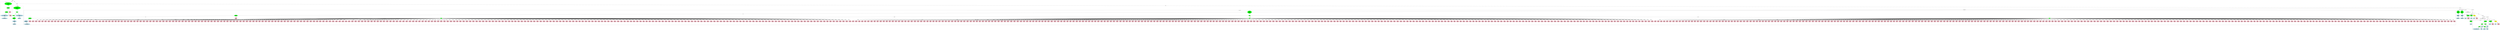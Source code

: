 strict graph "" {
	graph [bb="0,0,94939,1354.2"];
	node [label="\N"];
	subgraph cluster10 {
		graph [bb="451,228.09,869,1087.8",
			label="input.c:22:6",
			lheight=0.21,
			lp="660,1076.3",
			lwidth=0.92,
			style=dashed
		];
		15	[fillcolor=lightblue,
			height=0.74639,
			label="IdentifierType
names: ['void']",
			pos="534,262.96",
			style="filled,dashed",
			width=1.9053];
		14	[fillcolor=lightblue,
			height=1.041,
			label="TypeDecl
declname: None
quals: []",
			pos="534,388.91",
			style="filled,dashed",
			width=2.082];
		14 -- 15	[label=type,
			lp="546,325.93",
			pos="534,351.39 534,331.68 534,307.81 534,290"];
		13	[fillcolor=green,
			height=1.041,
			label="Typename
name: None
quals: []",
			pos="522,525.26",
			style="filled,dashed",
			width=1.6303];
		13 -- 14	[label=type,
			lp="540,462.28",
			pos="525.28,487.55 526.97,468.59 529.03,445.53 530.72,426.58"];
		12	[fillcolor=green,
			height=0.5,
			label=ParamList,
			pos="506,651.21",
			style="filled,dashed",
			width=1.3179];
		12 -- 13	[label="params[0]",
			lp="543,588.23",
			pos="508.22,632.98 510.56,614.88 514.3,585.89 517.3,562.69"];
		11	[fillcolor=green,
			height=0.5,
			label=FuncDecl,
			pos="629,808.77",
			style="filled,dashed",
			width=1.2457];
		11 -- 12	[label=args,
			lp="579.5,724.58",
			pos="616.07,791.42 592.51,761.62 542.83,698.79 519.13,668.81"];
		16	[fillcolor=lightblue,
			height=1.041,
			label="TypeDecl
declname: cjpeg_wrbmp_initInput
quals: []",
			pos="716,651.21",
			style="filled,dashed",
			width=4.0266];
		11 -- 16	[label=type,
			lp="690,724.58",
			pos="638.31,791.12 651.94,766.75 677.68,720.73 695.78,688.36"];
		17	[fillcolor=lightblue,
			height=0.74639,
			label="IdentifierType
names: ['void']",
			pos="716,525.26",
			style="filled,dashed",
			width=1.9053];
		16 -- 17	[label=type,
			lp="728,588.23",
			pos="716,613.69 716,593.98 716,570.11 716,552.3"];
		10	[fillcolor=green,
			height=1.6303,
			label="Decl
name: cjpeg_wrbmp_initInput
quals: []
storage: []
funcspec: []",
			pos="629,998.15",
			style="filled,dashed",
			width=3.5748];
		10 -- 11	[label=type,
			lp="641,913.96",
			pos="629,939.4 629,900.69 629,852.33 629,827.03"];
	}
	subgraph cluster2 {
		graph [bb="8,490.39,443,1277.2",
			label="input.c:20:15",
			lheight=0.21,
			lp="225.5,1265.7",
			lwidth=1.01,
			style=dashed
		];
		6	[fillcolor=lightblue,
			height=0.74639,
			label="IdentifierType
names: ['unsigned', 'char']",
			pos="164,525.26",
			style="filled,dashed",
			width=3.0838];
		5	[fillcolor=lightblue,
			height=1.041,
			label="TypeDecl
declname: cjpeg_wrbmp_colormap
quals: []",
			pos="164,651.21",
			style="filled,dashed",
			width=4.1248];
		5 -- 6	[label=type,
			lp="176,588.23",
			pos="164,613.69 164,593.98 164,570.11 164,552.3"];
		4	[fillcolor=green,
			height=0.74639,
			label="ArrayDecl
dim_quals: []",
			pos="241,808.77",
			style="filled,dashed",
			width=1.7678];
		4 -- 5	[label=type,
			lp="215,724.58",
			pos="228.29,782.08 215.68,756.63 196.26,717.39 182.06,688.7"];
		7	[fillcolor=pink,
			height=1.041,
			label="Constant
type: int
value: 256",
			pos="383,651.21",
			style="filled,dashed",
			width=1.4535];
		4 -- 7	[label=dim,
			lp="332,724.58",
			pos="263.19,783.46 287.91,756.38 327.95,712.52 354.86,683.04"];
		3	[fillcolor=green,
			height=0.74639,
			label="ArrayDecl
dim_quals: []",
			pos="302,998.15",
			style="filled,dashed",
			width=1.7678];
		3 -- 4	[label=type,
			lp="289,913.96",
			pos="293.65,971.49 282,935.71 261,871.2 249.35,835.42"];
		8	[fillcolor=pink,
			height=1.041,
			label="Constant
type: int
value: 3",
			pos="369,808.77",
			style="filled,dashed",
			width=1.2767];
		3 -- 8	[label=dim,
			lp="345,913.96",
			pos="311.18,971.49 322.89,938.71 343.23,881.84 356.4,845.02"];
		2	[fillcolor=green,
			height=1.6303,
			label="Decl
name: cjpeg_wrbmp_colormap
quals: []
storage: []
funcspec: []",
			pos="302,1187.5",
			style="filled,dashed",
			width=3.6927];
		2 -- 3	[label=type,
			lp="314,1103.3",
			pos="302,1128.8 302,1094.2 302,1051.8 302,1025.2"];
	}
	subgraph cluster25 {
		graph [bb="1189,228.09,93563,898.46",
			label="input.c:25:26",
			lheight=0.21,
			lp="47376,886.96",
			lwidth=1.01
		];
		29	[fillcolor=lightblue,
			height=0.74639,
			label="IdentifierType
names: ['unsigned', 'char']",
			pos="1308,262.96",
			style="filled,dashed",
			width=3.0838];
		28	[fillcolor=lightblue,
			height=1.041,
			label="TypeDecl
declname: tmp
quals: ['volatile']",
			pos="1273,388.91",
			style=filled,
			width=2.1017];
		28 -- 29	[label=type,
			lp="1305,325.93",
			pos="1283.2,351.72 1288.8,332 1295.6,308.04 1300.6,290.14"];
		27	[fillcolor=green,
			height=0.74639,
			label="ArrayDecl
dim_quals: []",
			pos="1341,525.26",
			style=filled,
			width=1.7678];
		27 -- 28	[label=type,
			lp="1326,462.28",
			pos="1328,498.67 1317.6,477.96 1302.7,448.56 1291,425.55"];
		30	[fillcolor=pink,
			height=1.041,
			label="Constant
type: int
value: 256",
			pos="1419,388.91",
			style=filled,
			width=1.4535];
		27 -- 30	[label=dim,
			lp="1391,462.28",
			pos="1355.7,498.99 1368,477.7 1385.8,447.08 1399.4,423.69"];
		26	[fillcolor=green,
			height=0.74639,
			label="ArrayDecl
dim_quals: []",
			pos="1396,651.21",
			style=filled,
			width=1.7678];
		26 -- 27	[label=type,
			lp="1384,588.23",
			pos="1384.6,624.53 1375.2,603.25 1361.8,573.17 1352.4,551.91"];
		31	[fillcolor=pink,
			height=1.041,
			label="Constant
type: int
value: 3",
			pos="1469,525.26",
			style=filled,
			width=1.2767];
		26 -- 31	[label=dim,
			lp="1448,588.23",
			pos="1410.9,624.83 1422,605.99 1437.3,580.12 1449.4,559.61"];
		25	[fillcolor=green,
			height=1.6303,
			label="Decl
name: tmp
quals: ['volatile']
storage: []
funcspec: []",
			pos="1396,808.77",
			style=filled,
			width=2.1017];
		25 -- 26	[label=type,
			lp="1408,724.58",
			pos="1396,749.85 1396,725.31 1396,697.96 1396,678.46"];
		32	[fillcolor=green,
			height=0.5,
			label=InitList,
			pos="32343,651.21",
			style=filled,
			width=1.011];
		25 -- 32	[label=init,
			lp="18732,724.58",
			pos="1471.9,807.39 3122.5,799.09 31157,658.17 32307,652.39"];
		33	[fillcolor=green,
			height=0.5,
			label=InitList,
			pos="17026,525.26",
			style=filled,
			width=1.011];
		32 -- 33	[label="exprs[0]",
			lp="25625,588.23",
			pos="32307,649.92 31508,643.45 17861,533.02 17063,526.55"];
		290	[fillcolor=green,
			height=0.5,
			label=InitList,
			pos="47661,525.26",
			style=filled,
			width=1.011];
		32 -- 290	[label="exprs[1]",
			lp="40943,588.23",
			pos="32379,649.92 33178,643.45 46825,533.02 47624,526.55"];
		547	[fillcolor=green,
			height=0.5,
			label=InitList,
			pos="78134,525.26",
			style=filled,
			width=1.011];
		32 -- 547	[label="exprs[2]",
			lp="58004,588.23",
			pos="32379,650.11 33805,646.25 76669,530.22 78098,526.36"];
		34	[fillcolor=pink,
			height=1.041,
			label="Constant
type: int
value: 44",
			pos="1537,388.91",
			style=filled,
			width=1.316];
		33 -- 34	[label="exprs[0]",
			lp="1708,462.28",
			pos="16990,524.25 16178,524.15 2095.6,521.61 1685,469.78 1643.6,464.56 1630.3,467.36 1594,446.78 1582.3,440.16 1571.4,430.51 1562.3,421.03"];
		35	[fillcolor=pink,
			height=1.041,
			label="Constant
type: int
value: 105",
			pos="1655,388.91",
			style=filled,
			width=1.4535];
		33 -- 35	[label="exprs[1]",
			lp="1829,462.28",
			pos="16990,524.25 16182,524.19 2213.2,522.28 1806,469.78 1765.5,464.56 1752.9,466.28 1717,446.78 1704.7,440.09 1692.9,430.42 1682.9,420.94"];
		36	[fillcolor=pink,
			height=1.041,
			label="Constant
type: int
value: 153",
			pos="1778,388.91",
			style=filled,
			width=1.4535];
		33 -- 36	[label="exprs[2]",
			lp="1944,462.28",
			pos="16990,524.27 16185,524.44 2324.4,526.69 1921,469.78 1883.9,464.55 1872.7,465.03 1840,446.78 1827.8,439.94 1816,430.23 1806,420.77"];
		37	[fillcolor=pink,
			height=1.041,
			label="Constant
type: int
value: 71",
			pos="1896,388.91",
			style=filled,
			width=1.316];
		33 -- 37	[label="exprs[3]",
			lp="2091,462.28",
			pos="16990,524.22 16189,523.49 2469.3,510.26 2068,469.78 2016.1,464.55 1999,471.35 1953,446.78 1941,440.39 1930,430.68 1920.8,421.08"];
		38	[fillcolor=pink,
			height=1.041,
			label="Constant
type: int
value: 151",
			pos="2014,388.91",
			style=filled,
			width=1.4535];
		33 -- 38	[label="exprs[4]",
			lp="4789,462.28",
			pos="16989,524.15 16446,522.6 9982,503.67 4766,469.78 4467.1,467.84 2354.1,556.37 2076,446.78 2062.4,441.42 2050,431.58 2039.9,421.56"];
		39	[fillcolor=pink,
			height=1.041,
			label="Constant
type: int
value: 160",
			pos="2137,388.91",
			style=filled,
			width=1.4535];
		33 -- 39	[label="exprs[5]",
			lp="6255,462.28",
			pos="16990,524.15 16484,522.67 10811,505.59 6232,469.78 5602.7,464.86 5445.4,459.08 4816,454.78 4797.8,454.66 2215.9,453.4 2199,446.78 \
2185.4,441.46 2173,431.62 2162.9,421.6"];
		40	[fillcolor=pink,
			height=1.041,
			label="Constant
type: int
value: 188",
			pos="2260,388.91",
			style=filled,
			width=1.4535];
		33 -- 40	[label="exprs[6]",
			lp="6327,462.28",
			pos="16990,524.22 16312,523.52 6441.3,512.52 6304,469.78 6292.7,466.26 6293.3,458.28 6282,454.78 6229.5,438.52 2373.2,466.78 2322,446.78 \
2308.4,441.47 2296,431.63 2285.9,421.61"];
		41	[fillcolor=pink,
			height=1.041,
			label="Constant
type: int
value: 90",
			pos="2378,388.91",
			style=filled,
			width=1.316];
		33 -- 41	[label="exprs[7]",
			lp="7096,462.28",
			pos="16989,524.28 16505,524.47 11287,525.26 7073,469.78 6753.4,465.57 6673.6,458.44 6354,454.78 6340.4,454.62 2447.6,451.99 2435,446.78 \
2422.1,441.42 2410.6,431.58 2401.3,421.56"];
		42	[fillcolor=pink,
			height=1.041,
			label="Constant
type: int
value: 209",
			pos="2496,388.91",
			style=filled,
			width=1.4535];
		33 -- 42	[label="exprs[8]",
			lp="7515,462.28",
			pos="16989,524.23 16427,523.74 9523.3,516.85 7492,469.78 7327.9,465.98 7287.1,458.26 7123,454.78 7107.2,454.44 2572.8,452.54 2558,446.78 \
2544.4,441.47 2532,431.63 2521.9,421.61"];
		43	[fillcolor=pink,
			height=1.041,
			label="Constant
type: int
value: 131",
			pos="2619,388.91",
			style=filled,
			width=1.4535];
		33 -- 43	[label="exprs[9]",
			lp="7759,462.28",
			pos="16990,524.2 16396,523.31 8727.3,510.96 7736,469.78 7649.6,466.19 7628.4,458.19 7542,454.78 7525.1,454.12 2696.7,452.91 2681,446.78 \
2667.4,441.47 2655,431.63 2644.9,421.61"];
		44	[fillcolor=pink,
			height=1.041,
			label="Constant
type: int
value: 221",
			pos="2742,388.91",
			style=filled,
			width=1.4535];
		33 -- 44	[label="exprs[10]",
			lp="7919,462.28",
			pos="16989,524.18 16381,522.88 8379.8,505.19 7893,469.78 7845.1,466.3 7833.9,458.16 7786,454.78 7751.5,452.35 2836.2,459.35 2804,446.78 \
2790.4,441.47 2778,431.63 2767.9,421.61"];
		45	[fillcolor=pink,
			height=1.041,
			label="Constant
type: int
value: 114",
			pos="2865,388.91",
			style=filled,
			width=1.4535];
		33 -- 45	[label="exprs[11]",
			lp="8038,462.28",
			pos="16989,524.28 16385,524.58 8490.1,527.38 8012,469.78 7983.4,466.34 7977.6,458.16 7949,454.78 7914.4,450.69 2959.5,459.45 2927,446.78 \
2913.4,441.47 2901,431.63 2890.9,421.61"];
		46	[fillcolor=pink,
			height=1.041,
			label="Constant
type: int
value: 93",
			pos="2983,388.91",
			style=filled,
			width=1.316];
		33 -- 46	[label="exprs[12]",
			lp="8135,462.28",
			pos="16989,524.21 16378,523.41 8343.5,512.07 8109,469.78 8089.9,466.34 8087.1,458.18 8068,454.78 8033.6,448.66 3072.3,460.15 3040,446.78 \
3027.1,441.43 3015.6,431.58 3006.3,421.56"];
		47	[fillcolor=pink,
			height=1.041,
			label="Constant
type: int
value: 124",
			pos="3101,388.91",
			style=filled,
			width=1.4535];
		33 -- 47	[label="exprs[13]",
			lp="8221,462.28",
			pos="16990,524.26 16384,524.37 8424.5,524.7 8195,469.78 8180.5,466.31 8179.5,458.22 8165,454.78 8131.2,446.77 3195.4,459.4 3163,446.78 \
3149.4,441.47 3137,431.63 3126.9,421.61"];
		48	[fillcolor=pink,
			height=1.041,
			label="Constant
type: int
value: 208",
			pos="3224,388.91",
			style=filled,
			width=1.4535];
		33 -- 48	[label="exprs[14]",
			lp="8301,462.28",
			pos="16989,524.17 16381,522.67 8387.3,502.36 8275,469.78 8262.9,466.27 8263.1,458.26 8251,454.78 8217.9,445.25 3318.1,459.31 3286,446.78 \
3272.4,441.47 3260,431.63 3249.9,421.61"];
		49	[fillcolor=pink,
			height=1.041,
			label="Constant
type: int
value: 207",
			pos="3347,388.91",
			style=filled,
			width=1.4535];
		33 -- 49	[label="exprs[15]",
			lp="8377,462.28",
			pos="16989,524.19 16382,523 8460.8,506.77 8351,469.78 8340.5,466.23 8341.5,458.3 8331,454.78 8298.6,443.95 3440.8,459.2 3409,446.78 3395.4,\
441.47 3383,431.63 3372.9,421.61"];
		50	[fillcolor=pink,
			height=1.041,
			label="Constant
type: int
value: 218",
			pos="3470,388.91",
			style=filled,
			width=1.4535];
		33 -- 50	[label="exprs[16]",
			lp="8453,462.28",
			pos="16990,524.18 16388,522.97 8535.8,506.45 8427,469.78 8416.5,466.23 8417.5,458.3 8407,454.78 8374.9,444.05 3563.5,459.08 3532,446.78 \
3518.4,441.47 3506,431.63 3495.9,421.61"];
		51	[fillcolor=pink,
			height=1.041,
			label="Constant
type: int
value: 54",
			pos="3588,388.91",
			style=filled,
			width=1.316];
		33 -- 51	[label="exprs[17]",
			lp="8528,462.28",
			pos="16989,524.19 16389,523.04 8609.4,507.45 8502,469.78 8491.8,466.22 8493.2,458.32 8483,454.78 8451.3,443.74 3676,459.65 3645,446.78 \
3632.1,441.43 3620.6,431.58 3611.3,421.56"];
		52	[fillcolor=pink,
			height=1.041,
			label="Constant
type: int
value: 145",
			pos="3706,388.91",
			style=filled,
			width=1.4535];
		33 -- 52	[label="exprs[18]",
			lp="8603,462.28",
			pos="16989,524.19 16391,523.01 8683.4,507.12 8577,469.78 8566.8,466.22 8568.2,458.32 8558,454.78 8526.6,443.84 3799,458.87 3768,446.78 \
3754.4,441.47 3742,431.63 3731.9,421.61"];
		53	[fillcolor=pink,
			height=1.041,
			label="Constant
type: int
value: 113",
			pos="3829,388.91",
			style=filled,
			width=1.4535];
		33 -- 53	[label="exprs[19]",
			lp="8678,462.28",
			pos="16990,524.18 16397,522.98 8757.5,506.79 8652,469.78 8641.8,466.22 8643.2,458.32 8633,454.78 8601.9,443.95 3921.7,458.75 3891,446.78 \
3877.4,441.47 3865,431.63 3854.9,421.61"];
		54	[fillcolor=pink,
			height=1.041,
			label="Constant
type: int
value: 153",
			pos="3952,388.91",
			style=filled,
			width=1.4535];
		33 -- 54	[label="exprs[20]",
			lp="8753,462.28",
			pos="16989,524.18 16398,522.95 8831.5,506.45 8727,469.78 8716.8,466.22 8718.2,458.32 8708,454.78 8677.2,444.06 4044.4,458.63 4014,446.78 \
4000.4,441.47 3988,431.63 3977.9,421.61"];
		55	[fillcolor=pink,
			height=1.041,
			label="Constant
type: int
value: 239",
			pos="4075,388.91",
			style=filled,
			width=1.4535];
		33 -- 55	[label="exprs[21]",
			lp="8828,462.28",
			pos="16989,524.18 16400,522.91 8905.5,506.11 8802,469.78 8791.8,466.22 8793.2,458.32 8783,454.78 8752.5,444.17 4167.1,458.51 4137,446.78 \
4123.4,441.47 4111,431.63 4100.9,421.61"];
		56	[fillcolor=pink,
			height=1.041,
			label="Constant
type: int
value: 226",
			pos="4198,388.91",
			style=filled,
			width=1.4535];
		33 -- 56	[label="exprs[22]",
			lp="8903,462.28",
			pos="16989,524.18 16402,522.88 8979.6,505.77 8877,469.78 8866.8,466.22 8868.2,458.32 8858,454.78 8827.8,444.28 4289.7,458.39 4260,446.78 \
4246.4,441.47 4234,431.63 4223.9,421.61"];
		57	[fillcolor=pink,
			height=1.041,
			label="Constant
type: int
value: 83",
			pos="4316,388.91",
			style=filled,
			width=1.316];
		33 -- 57	[label="exprs[23]",
			lp="8978,462.28",
			pos="16990,524.18 16408,522.85 9053.6,505.45 8952,469.78 8941.8,466.22 8943.2,458.32 8933,454.78 8903.1,444.37 4402.3,458.91 4373,446.78 \
4360.1,441.43 4348.6,431.58 4339.3,421.56"];
		58	[fillcolor=pink,
			height=1.041,
			label="Constant
type: int
value: 243",
			pos="4434,388.91",
			style=filled,
			width=1.4535];
		33 -- 58	[label="exprs[24]",
			lp="9053,462.28",
			pos="16989,524.17 16410,522.82 9127.7,505.11 9027,469.78 9016.8,466.22 9018.2,458.32 9008,454.78 8948.8,434.18 4554.4,469.56 4496,446.78 \
4482.4,441.47 4470,431.63 4459.9,421.61"];
		59	[fillcolor=pink,
			height=1.041,
			label="Constant
type: int
value: 151",
			pos="4557,388.91",
			style=filled,
			width=1.4535];
		33 -- 59	[label="exprs[25]",
			lp="9128,462.28",
			pos="16989,524.17 16412,522.78 9201.7,504.77 9102,469.78 9091.8,466.22 9093.2,458.32 9083,454.78 9024.4,434.39 4676.8,469.32 4619,446.78 \
4605.4,441.47 4593,431.63 4582.9,421.61"];
		60	[fillcolor=pink,
			height=1.041,
			label="Constant
type: int
value: 98",
			pos="4675,388.91",
			style=filled,
			width=1.316];
		33 -- 60	[label="exprs[26]",
			lp="9203,462.28",
			pos="16989,524.17 16414,522.75 9275.7,504.44 9177,469.78 9166.8,466.22 9168.2,458.32 9158,454.78 9129,444.67 4760.4,458.55 4732,446.78 \
4719.1,441.43 4707.6,431.58 4698.3,421.56"];
		61	[fillcolor=pink,
			height=1.041,
			label="Constant
type: int
value: 67",
			pos="4788,388.91",
			style=filled,
			width=1.316];
		33 -- 61	[label="exprs[27]",
			lp="9278,462.28",
			pos="16990,524.17 16420,522.72 9349.8,504.11 9252,469.78 9241.8,466.22 9243.2,458.32 9233,454.78 9204.2,444.76 4873.1,458.45 4845,446.78 \
4832.1,441.43 4820.6,431.58 4811.3,421.56"];
		62	[fillcolor=pink,
			height=1.041,
			label="Constant
type: int
value: 114",
			pos="4906,388.91",
			style=filled,
			width=1.4535];
		33 -- 62	[label="exprs[28]",
			lp="9353,462.28",
			pos="16990,524.16 16422,522.69 9423.8,503.77 9327,469.78 9316.8,466.22 9318.2,458.32 9308,454.78 9251.1,434.96 5024.2,468.69 4968,446.78 \
4954.4,441.47 4942,431.63 4931.9,421.61"];
		63	[fillcolor=pink,
			height=1.041,
			label="Constant
type: int
value: 153",
			pos="5029,388.91",
			style=filled,
			width=1.4535];
		33 -- 63	[label="exprs[29]",
			lp="9428,462.28",
			pos="16989,524.16 16425,522.65 9497.8,503.44 9402,469.78 9391.8,466.22 9393.2,458.32 9383,454.78 9326.7,435.18 5146.5,468.45 5091,446.78 \
5077.4,441.47 5065,431.63 5054.9,421.61"];
		64	[fillcolor=pink,
			height=1.041,
			label="Constant
type: int
value: 83",
			pos="5147,388.91",
			style=filled,
			width=1.316];
		33 -- 64	[label="exprs[30]",
			lp="9503,462.28",
			pos="16989,524.16 16427,522.61 9571.9,503.1 9477,469.78 9466.8,466.22 9468.2,458.32 9458,454.78 9430.1,445.07 5231.3,458.1 5204,446.78 \
5191.1,441.43 5179.6,431.58 5170.3,421.56"];
		65	[fillcolor=pink,
			height=1.041,
			label="Constant
type: int
value: 186",
			pos="5265,388.91",
			style=filled,
			width=1.4535];
		33 -- 65	[label="exprs[31]",
			lp="9578,462.28",
			pos="16989,524.15 16430,522.58 9645.9,502.76 9552,469.78 9541.8,466.21 9543.2,458.32 9533,454.78 9477.8,435.57 5381.4,468.02 5327,446.78 \
5313.4,441.47 5301,431.63 5290.9,421.61"];
		66	[fillcolor=pink,
			height=1.041,
			label="Constant
type: int
value: 116",
			pos="5388,388.91",
			style=filled,
			width=1.4535];
		33 -- 66	[label="exprs[32]",
			lp="9653,462.28",
			pos="16989,524.15 16432,522.54 9719.9,502.43 9627,469.78 9616.8,466.21 9618.2,458.32 9608,454.78 9553.5,435.79 5503.8,467.78 5450,446.78 \
5436.4,441.47 5424,431.63 5413.9,421.61"];
		67	[fillcolor=pink,
			height=1.041,
			label="Constant
type: int
value: 72",
			pos="5506,388.91",
			style=filled,
			width=1.316];
		33 -- 67	[label="exprs[33]",
			lp="9728,462.28",
			pos="16989,524.32 16439,525.2 9885.9,534.39 9702,469.78 9691.8,466.21 9693.2,458.32 9683,454.78 9629,435.96 5615.9,468.7 5563,446.78 \
5550.1,441.43 5538.6,431.58 5529.3,421.56"];
		68	[fillcolor=pink,
			height=1.041,
			label="Constant
type: int
value: 188",
			pos="5624,388.91",
			style=filled,
			width=1.4535];
		33 -- 68	[label="exprs[34]",
			lp="9803,462.28",
			pos="16989,524.32 16442,525.15 9959,533.72 9777,469.78 9766.8,466.21 9768.2,458.32 9758,454.78 9704.6,436.18 5738.7,467.34 5686,446.78 \
5672.4,441.47 5660,431.63 5649.9,421.61"];
		69	[fillcolor=pink,
			height=1.041,
			label="Constant
type: int
value: 190",
			pos="5747,388.91",
			style=filled,
			width=1.4535];
		33 -- 69	[label="exprs[35]",
			lp="9878,462.28",
			pos="16990,524.31 16448,525.1 10032,533.06 9852,469.78 9841.8,466.21 9843.2,458.32 9833,454.78 9780.2,436.4 5861.1,467.1 5809,446.78 \
5795.4,441.47 5783,431.63 5772.9,421.61"];
		70	[fillcolor=pink,
			height=1.041,
			label="Constant
type: int
value: 109",
			pos="5870,388.91",
			style=filled,
			width=1.4535];
		33 -- 70	[label="exprs[36]",
			lp="9953,462.28",
			pos="16990,524.31 16451,525.05 10105,532.39 9927,469.78 9916.8,466.21 9918.2,458.32 9908,454.78 9855.9,436.62 5983.4,466.86 5932,446.78 \
5918.4,441.47 5906,431.63 5895.9,421.61"];
		71	[fillcolor=pink,
			height=1.041,
			label="Constant
type: int
value: 162",
			pos="5993,388.91",
			style=filled,
			width=1.4535];
		33 -- 71	[label="exprs[37]",
			lp="10028,462.28",
			pos="16990,524.31 16454,524.99 10178,531.72 10002,469.78 9991.8,466.21 9993.2,458.32 9983,454.78 9931.5,436.84 6105.8,466.62 6055,446.78 \
6041.4,441.47 6029,431.63 6018.9,421.61"];
		72	[fillcolor=pink,
			height=1.041,
			label="Constant
type: int
value: 218",
			pos="6116,388.91",
			style=filled,
			width=1.4535];
		33 -- 72	[label="exprs[38]",
			lp="10103,462.28",
			pos="16990,524.3 16457,524.94 10251,531.05 10077,469.78 10067,466.21 10068,458.32 10058,454.78 10007,437.05 6228.2,466.38 6178,446.78 \
6164.4,441.47 6152,431.63 6141.9,421.61"];
		73	[fillcolor=pink,
			height=1.041,
			label="Constant
type: int
value: 133",
			pos="6239,388.91",
			style=filled,
			width=1.4535];
		33 -- 73	[label="exprs[39]",
			lp="10178,462.28",
			pos="16990,524.3 16460,524.89 10324,530.38 10152,469.78 10142,466.21 10143,458.32 10133,454.78 10083,437.27 6350.6,466.13 6301,446.78 \
6287.4,441.47 6275,431.63 6264.9,421.61"];
		74	[fillcolor=pink,
			height=1.041,
			label="Constant
type: int
value: 208",
			pos="6362,388.91",
			style=filled,
			width=1.4535];
		33 -- 74	[label="exprs[40]",
			lp="10253,462.28",
			pos="16990,524.3 16463,524.83 10397,529.71 10227,469.78 10217,466.21 10218,458.32 10208,454.78 10158,437.49 6473,465.89 6424,446.78 6410.4,\
441.47 6398,431.63 6387.9,421.61"];
		75	[fillcolor=pink,
			height=1.041,
			label="Constant
type: int
value: 209",
			pos="6485,388.91",
			style=filled,
			width=1.4535];
		33 -- 75	[label="exprs[41]",
			lp="10328,462.28",
			pos="16990,524.29 16466,524.78 10471,529.04 10302,469.78 10292,466.21 10293,458.32 10283,454.78 10234,437.71 6595.3,465.65 6547,446.78 \
6533.4,441.47 6521,431.63 6510.9,421.61"];
		76	[fillcolor=pink,
			height=1.041,
			label="Constant
type: int
value: 115",
			pos="6608,388.91",
			style=filled,
			width=1.4535];
		33 -- 76	[label="exprs[42]",
			lp="10403,462.28",
			pos="16990,524.29 16469,524.72 10544,528.38 10377,469.78 10367,466.21 10368,458.32 10358,454.78 10310,437.93 6717.7,465.41 6670,446.78 \
6656.4,441.47 6644,431.63 6633.9,421.61"];
		77	[fillcolor=pink,
			height=1.041,
			label="Constant
type: int
value: 251",
			pos="6731,388.91",
			style=filled,
			width=1.4535];
		33 -- 77	[label="exprs[43]",
			lp="10478,462.28",
			pos="16990,524.29 16472,524.67 10617,527.71 10452,469.78 10442,466.21 10443,458.32 10433,454.78 10385,438.15 6840.1,465.17 6793,446.78 \
6779.4,441.47 6767,431.63 6756.9,421.61"];
		78	[fillcolor=pink,
			height=1.041,
			label="Constant
type: int
value: 135",
			pos="6854,388.91",
			style=filled,
			width=1.4535];
		33 -- 78	[label="exprs[44]",
			lp="10553,462.28",
			pos="16990,524.28 16476,524.61 10690,527.04 10527,469.78 10517,466.21 10518,458.32 10508,454.78 10461,438.37 6962.5,464.93 6916,446.78 \
6902.4,441.47 6890,431.63 6879.9,421.61"];
		79	[fillcolor=pink,
			height=1.041,
			label="Constant
type: int
value: 89",
			pos="6972,388.91",
			style=filled,
			width=1.316];
		33 -- 79	[label="exprs[45]",
			lp="10628,462.28",
			pos="16990,524.28 16479,524.55 10763,526.37 10602,469.78 10592,466.21 10593,458.32 10583,454.78 10536,438.54 7074.6,465.7 7029,446.78 \
7016.1,441.42 7004.6,431.57 6995.3,421.56"];
		80	[fillcolor=pink,
			height=1.041,
			label="Constant
type: int
value: 143",
			pos="7090,388.91",
			style=filled,
			width=1.4535];
		33 -- 80	[label="exprs[46]",
			lp="10703,462.28",
			pos="16989,524.28 16480,524.5 10836,525.69 10677,469.78 10667,466.21 10668,458.32 10658,454.78 10612,438.76 7197.4,464.49 7152,446.78 \
7138.4,441.47 7126,431.63 7115.9,421.61"];
		81	[fillcolor=pink,
			height=1.041,
			label="Constant
type: int
value: 226",
			pos="7213,388.91",
			style=filled,
			width=1.4535];
		33 -- 81	[label="exprs[47]",
			lp="10778,462.28",
			pos="16989,524.27 16483,524.44 10909,525.03 10752,469.78 10742,466.21 10743,458.32 10733,454.78 10688,438.98 7319.7,464.25 7275,446.78 \
7261.4,441.47 7249,431.63 7238.9,421.61"];
		82	[fillcolor=pink,
			height=1.041,
			label="Constant
type: int
value: 230",
			pos="7336,388.91",
			style=filled,
			width=1.4535];
		33 -- 82	[label="exprs[48]",
			lp="10853,462.28",
			pos="16989,524.27 16487,524.38 10982,524.36 10827,469.78 10817,466.21 10818,458.32 10808,454.78 10763,439.2 7442.1,464.01 7398,446.78 \
7384.4,441.47 7372,431.63 7361.9,421.61"];
		83	[fillcolor=pink,
			height=1.041,
			label="Constant
type: int
value: 246",
			pos="7459,388.91",
			style=filled,
			width=1.4535];
		33 -- 83	[label="exprs[49]",
			lp="10928,462.28",
			pos="16989,524.26 16491,524.32 11055,523.69 10902,469.78 10892,466.21 10893,458.32 10883,454.78 10839,439.41 7564.5,463.77 7521,446.78 \
7507.4,441.47 7495,431.63 7484.9,421.61"];
		84	[fillcolor=pink,
			height=1.041,
			label="Constant
type: int
value: 152",
			pos="7582,388.91",
			style=filled,
			width=1.4535];
		33 -- 84	[label="exprs[50]",
			lp="11003,462.28",
			pos="16990,524.26 16495,524.26 11128,523.03 10977,469.78 10967,466.21 10968,458.32 10958,454.78 10915,439.63 7686.9,463.53 7644,446.78 \
7630.4,441.47 7618,431.63 7607.9,421.61"];
		85	[fillcolor=pink,
			height=1.041,
			label="Constant
type: int
value: 243",
			pos="7705,388.91",
			style=filled,
			width=1.4535];
		33 -- 85	[label="exprs[51]",
			lp="11078,462.28",
			pos="16990,524.26 16498,524.2 11201,522.36 11052,469.78 11042,466.21 11043,458.32 11033,454.78 10990,439.85 7809.3,463.28 7767,446.78 \
7753.4,441.47 7741,431.63 7730.9,421.61"];
		86	[fillcolor=pink,
			height=1.041,
			label="Constant
type: int
value: 152",
			pos="7828,388.91",
			style=filled,
			width=1.4535];
		33 -- 86	[label="exprs[52]",
			lp="11153,462.28",
			pos="16989,524.25 16500,524.14 11274,521.68 11127,469.78 11117,466.2 11118,458.32 11108,454.78 11066,440.07 7931.6,463.04 7890,446.78 \
7876.4,441.47 7864,431.63 7853.9,421.61"];
		87	[fillcolor=pink,
			height=1.041,
			label="Constant
type: int
value: 115",
			pos="7951,388.91",
			style=filled,
			width=1.4535];
		33 -- 87	[label="exprs[53]",
			lp="11228,462.28",
			pos="16989,524.25 16504,524.07 11347,521.02 11202,469.78 11192,466.2 11193,458.32 11183,454.78 11141,440.29 8054,462.8 8013,446.78 7999.4,\
441.47 7987,431.63 7976.9,421.61"];
		88	[fillcolor=pink,
			height=1.041,
			label="Constant
type: int
value: 180",
			pos="8074,388.91",
			style=filled,
			width=1.4535];
		33 -- 88	[label="exprs[54]",
			lp="11303,462.28",
			pos="16989,524.24 16508,524.01 11420,520.36 11277,469.78 11267,466.2 11268,458.32 11258,454.78 11217,440.51 8176.4,462.56 8136,446.78 \
8122.4,441.47 8110,431.63 8099.9,421.61"];
		89	[fillcolor=pink,
			height=1.041,
			label="Constant
type: int
value: 78",
			pos="8192,388.91",
			style=filled,
			width=1.316];
		33 -- 89	[label="exprs[55]",
			lp="11378,462.28",
			pos="16990,524.24 16512,523.95 11494,519.69 11352,469.78 11342,466.2 11343,458.32 11333,454.78 11293,440.68 8288.6,463.2 8249,446.78 \
8236.1,441.42 8224.6,431.57 8215.3,421.56"];
		90	[fillcolor=pink,
			height=1.041,
			label="Constant
type: int
value: 246",
			pos="8310,388.91",
			style=filled,
			width=1.4535];
		33 -- 90	[label="exprs[56]",
			lp="11453,462.28",
			pos="16989,524.23 16514,523.88 11567,519.02 11427,469.78 11417,466.2 11418,458.32 11408,454.78 11368,440.9 8411.3,462.12 8372,446.78 \
8358.4,441.47 8346,431.62 8335.9,421.61"];
		91	[fillcolor=pink,
			height=1.041,
			label="Constant
type: int
value: 164",
			pos="8433,388.91",
			style=filled,
			width=1.4535];
		33 -- 91	[label="exprs[57]",
			lp="11528,462.28",
			pos="16989,524.23 16518,523.81 11640,518.35 11502,469.78 11492,466.2 11493,458.32 11483,454.78 11444,441.12 8533.7,461.88 8495,446.78 \
8481.4,441.46 8469,431.62 8458.9,421.61"];
		92	[fillcolor=pink,
			height=1.041,
			label="Constant
type: int
value: 250",
			pos="8556,388.91",
			style=filled,
			width=1.4535];
		33 -- 92	[label="exprs[58]",
			lp="11603,462.28",
			pos="16990,524.22 16523,523.75 11713,517.69 11577,469.78 11567,466.2 11568,458.32 11558,454.78 11519,441.34 8656,461.64 8618,446.78 8604.4,\
441.46 8592,431.62 8581.9,421.6"];
		93	[fillcolor=pink,
			height=1.041,
			label="Constant
type: int
value: 117",
			pos="8679,388.91",
			style=filled,
			width=1.4535];
		33 -- 93	[label="exprs[59]",
			lp="11678,462.28",
			pos="16989,524.22 16525,523.68 11786,517.02 11652,469.78 11642,466.2 11643,458.32 11633,454.78 11595,441.55 8778.4,461.4 8741,446.78 \
8727.4,441.46 8715,431.62 8704.9,421.6"];
		94	[fillcolor=pink,
			height=1.041,
			label="Constant
type: int
value: 76",
			pos="8797,388.91",
			style=filled,
			width=1.316];
		33 -- 94	[label="exprs[60]",
			lp="11753,462.28",
			pos="16990,524.21 16529,523.61 11859,516.35 11727,469.78 11717,466.2 11718,458.32 11708,454.78 11671,441.73 8890.6,461.98 8854,446.78 \
8841.1,441.42 8829.6,431.57 8820.3,421.56"];
		95	[fillcolor=pink,
			height=1.041,
			label="Constant
type: int
value: 150",
			pos="8915,388.91",
			style=filled,
			width=1.4535];
		33 -- 95	[label="exprs[61]",
			lp="11828,462.28",
			pos="16989,524.21 16532,523.54 11932,515.68 11802,469.78 11792,466.2 11793,458.32 11783,454.78 11746,441.95 9013.3,460.97 8977,446.78 \
8963.4,441.46 8951,431.62 8940.9,421.6"];
		96	[fillcolor=pink,
			height=1.041,
			label="Constant
type: int
value: 152",
			pos="9038,388.91",
			style=filled,
			width=1.4535];
		33 -- 96	[label="exprs[62]",
			lp="11903,462.28",
			pos="16990,524.2 16536,523.47 12005,515.02 11877,469.78 11867,466.2 11868,458.32 11858,454.78 11822,442.17 9135.7,460.72 9100,446.78 \
9086.4,441.46 9074,431.62 9063.9,421.6"];
		97	[fillcolor=pink,
			height=1.041,
			label="Constant
type: int
value: 188",
			pos="9161,388.91",
			style=filled,
			width=1.4535];
		33 -- 97	[label="exprs[63]",
			lp="11978,462.28",
			pos="16989,524.2 16539,523.39 12078,514.35 11952,469.78 11942,466.2 11943,458.32 11933,454.78 11897,442.38 9258.1,460.48 9223,446.78 \
9209.4,441.46 9197,431.62 9186.9,421.6"];
		98	[fillcolor=pink,
			height=1.041,
			label="Constant
type: int
value: 251",
			pos="9284,388.91",
			style=filled,
			width=1.4535];
		33 -- 98	[label="exprs[64]",
			lp="12053,462.28",
			pos="16990,524.19 16544,523.32 12151,513.69 12027,469.78 12017,466.2 12018,458.32 12008,454.78 11973,442.6 9380.4,460.24 9346,446.78 \
9332.4,441.46 9320,431.62 9309.9,421.6"];
		99	[fillcolor=pink,
			height=1.041,
			label="Constant
type: int
value: 195",
			pos="9407,388.91",
			style=filled,
			width=1.4535];
		33 -- 99	[label="exprs[65]",
			lp="12128,462.28",
			pos="16989,524.18 16547,523.25 12224,513.02 12102,469.78 12092,466.2 12093,458.32 12083,454.78 12049,442.82 9502.8,460 9469,446.78 9455.4,\
441.46 9443,431.62 9432.9,421.6"];
		100	[fillcolor=pink,
			height=1.041,
			label="Constant
type: int
value: 127",
			pos="9530,388.91",
			style=filled,
			width=1.4535];
		33 -- 100	[label="exprs[66]",
			lp="12203,462.28",
			pos="16989,524.18 16550,523.17 12297,512.35 12177,469.78 12167,466.19 12168,458.32 12158,454.78 12124,443.04 9625.2,459.76 9592,446.78 \
9578.4,441.46 9566,431.62 9555.9,421.6"];
		101	[fillcolor=pink,
			height=1.041,
			label="Constant
type: int
value: 111",
			pos="9653,388.91",
			style=filled,
			width=1.4535];
		33 -- 101	[label="exprs[67]",
			lp="12278,462.28",
			pos="16990,524.17 16555,523.1 12371,511.69 12252,469.78 12242,466.19 12243,458.32 12233,454.78 12200,443.26 9747.6,459.52 9715,446.78 \
9701.4,441.46 9689,431.62 9678.9,421.6"];
		102	[fillcolor=pink,
			height=1.041,
			label="Constant
type: int
value: 225",
			pos="9776,388.91",
			style=filled,
			width=1.4535];
		33 -- 102	[label="exprs[68]",
			lp="12353,462.28",
			pos="16989,524.16 16558,523.02 12444,511.02 12327,469.78 12317,466.19 12318,458.33 12308,454.78 12276,443.48 9869.9,459.27 9838,446.78 \
9824.4,441.46 9812,431.62 9801.9,421.6"];
		103	[fillcolor=pink,
			height=1.041,
			label="Constant
type: int
value: 208",
			pos="9899,388.91",
			style=filled,
			width=1.4535];
		33 -- 103	[label="exprs[69]",
			lp="12428,462.28",
			pos="16989,524.16 16561,522.94 12517,510.35 12402,469.78 12392,466.19 12393,458.33 12383,454.78 12351,443.7 9992.3,459.03 9961,446.78 \
9947.4,441.46 9935,431.62 9924.9,421.6"];
		104	[fillcolor=pink,
			height=1.041,
			label="Constant
type: int
value: 94",
			pos="10017,388.91",
			style=filled,
			width=1.316];
		33 -- 104	[label="exprs[70]",
			lp="12503,462.28",
			pos="16989,524.15 16565,522.85 12590,509.68 12477,469.78 12467,466.19 12468,458.33 12458,454.78 12427,443.87 10105,459.49 10074,446.78 \
10061,441.42 10050,431.57 10040,421.55"];
		105	[fillcolor=pink,
			height=1.041,
			label="Constant
type: int
value: 93",
			pos="10130,388.91",
			style=filled,
			width=1.316];
		33 -- 105	[label="exprs[71]",
			lp="12578,462.28",
			pos="16990,524.14 16570,522.78 12663,509.03 12552,469.78 12542,466.19 12543,458.33 12533,454.78 12502,444.04 10217,459.28 10187,446.78 \
10174,441.42 10163,431.57 10153,421.55"];
		106	[fillcolor=pink,
			height=1.041,
			label="Constant
type: int
value: 143",
			pos="10248,388.91",
			style=filled,
			width=1.4535];
		33 -- 106	[label="exprs[72]",
			lp="12653,462.28",
			pos="16990,524.13 16574,522.69 12736,508.36 12627,469.78 12617,466.19 12618,458.33 12608,454.78 12578,444.26 10340,458.41 10310,446.78 \
10296,441.46 10284,431.62 10274,421.6"];
		107	[fillcolor=pink,
			height=1.041,
			label="Constant
type: int
value: 131",
			pos="10371,388.91",
			style=filled,
			width=1.4535];
		33 -- 107	[label="exprs[73]",
			lp="12728,462.28",
			pos="16990,524.13 16578,522.61 12809,507.7 12702,469.78 12692,466.19 12693,458.33 12683,454.78 12624,434.18 10491,469.55 10433,446.78 \
10419,441.46 10407,431.62 10397,421.6"];
		108	[fillcolor=pink,
			height=1.041,
			label="Constant
type: int
value: 201",
			pos="10494,388.91",
			style=filled,
			width=1.4535];
		33 -- 108	[label="exprs[74]",
			lp="12803,462.28",
			pos="16990,524.12 16582,522.52 12882,507.03 12777,469.78 12767,466.19 12768,458.33 12758,454.78 12700,434.61 10613,469.07 10556,446.78 \
10542,441.46 10530,431.62 10520,421.6"];
		109	[fillcolor=pink,
			height=1.041,
			label="Constant
type: int
value: 211",
			pos="10617,388.91",
			style=filled,
			width=1.4535];
		33 -- 109	[label="exprs[75]",
			lp="12878,462.28",
			pos="16990,524.11 16586,522.43 12955,506.37 12852,469.78 12842,466.19 12843,458.33 12833,454.78 12777,435.05 10735,468.58 10679,446.78 \
10665,441.46 10653,431.62 10643,421.6"];
		110	[fillcolor=pink,
			height=1.041,
			label="Constant
type: int
value: 99",
			pos="10735,388.91",
			style=filled,
			width=1.316];
		33 -- 110	[label="exprs[76]",
			lp="12953,462.28",
			pos="16990,524.1 16590,522.34 13028,505.7 12927,469.78 12917,466.18 12918,458.33 12908,454.78 12880,445.09 10819,458.06 10792,446.78 \
10779,441.41 10768,431.56 10758,421.55"];
		111	[fillcolor=pink,
			height=1.041,
			label="Constant
type: int
value: 93",
			pos="10848,388.91",
			style=filled,
			width=1.316];
		33 -- 111	[label="exprs[77]",
			lp="13028,462.28",
			pos="16989,524.09 16593,522.25 13101,505.03 13002,469.78 12992,466.18 12993,458.33 12983,454.78 12929,435.74 10958,468.94 10905,446.78 \
10892,441.41 10881,431.56 10871,421.55"];
		112	[fillcolor=pink,
			height=1.041,
			label="Constant
type: int
value: 190",
			pos="10966,388.91",
			style=filled,
			width=1.4535];
		33 -- 112	[label="exprs[78]",
			lp="13103,462.28",
			pos="16989,524.08 16597,522.15 13174,504.37 13077,469.78 13067,466.18 13068,458.33 13058,454.78 13005,436.18 11081,467.33 11028,446.78 \
11014,441.46 11002,431.61 10992,421.6"];
		113	[fillcolor=pink,
			height=1.041,
			label="Constant
type: int
value: 157",
			pos="11089,388.91",
			style=filled,
			width=1.4535];
		33 -- 113	[label="exprs[79]",
			lp="13178,462.28",
			pos="16990,524.07 16602,522.06 13248,503.71 13152,469.78 13142,466.18 13143,458.33 13133,454.78 13081,436.62 11202,466.85 11151,446.78 \
11137,441.46 11125,431.61 11115,421.59"];
		114	[fillcolor=pink,
			height=1.041,
			label="Constant
type: int
value: 121",
			pos="11212,388.91",
			style=filled,
			width=1.4535];
		33 -- 114	[label="exprs[80]",
			lp="13253,462.28",
			pos="16990,524.06 16607,521.97 13321,503.05 13227,469.78 13217,466.18 13218,458.33 13208,454.78 13157,437.06 11324,466.37 11274,446.78 \
11260,441.45 11248,431.61 11238,421.59"];
		115	[fillcolor=pink,
			height=1.041,
			label="Constant
type: int
value: 240",
			pos="11335,388.91",
			style=filled,
			width=1.4535];
		33 -- 115	[label="exprs[81]",
			lp="13328,462.28",
			pos="16989,524.05 16610,521.86 13394,502.38 13302,469.78 13292,466.18 13293,458.33 13283,454.78 13234,437.49 11446,465.88 11397,446.78 \
11383,441.45 11371,431.61 11361,421.59"];
		116	[fillcolor=pink,
			height=1.041,
			label="Constant
type: int
value: 117",
			pos="11458,388.91",
			style=filled,
			width=1.4535];
		33 -- 116	[label="exprs[82]",
			lp="13403,462.28",
			pos="16990,524.04 16615,521.76 13467,501.72 13377,469.78 13367,466.18 13368,458.33 13358,454.78 13310,437.93 11568,465.4 11520,446.78 \
11506,441.45 11494,431.61 11484,421.59"];
		117	[fillcolor=pink,
			height=1.041,
			label="Constant
type: int
value: 185",
			pos="11581,388.91",
			style=filled,
			width=1.4535];
		33 -- 117	[label="exprs[83]",
			lp="13478,462.28",
			pos="16990,524.37 16624,525.44 13628,532.27 13452,469.78 13442,466.17 13443,458.33 13433,454.78 13386,438.37 11689,464.92 11643,446.78 \
11629,441.45 11617,431.61 11607,421.59"];
		118	[fillcolor=pink,
			height=1.041,
			label="Constant
type: int
value: 167",
			pos="11704,388.91",
			style=filled,
			width=1.4535];
		33 -- 118	[label="exprs[84]",
			lp="13553,462.28",
			pos="16990,524.36 16628,525.29 13699,530.94 13527,469.78 13517,466.17 13518,458.33 13508,454.78 13462,438.81 11811,464.43 11766,446.78 \
11752,441.45 11740,431.61 11730,421.59"];
		119	[fillcolor=pink,
			height=1.041,
			label="Constant
type: int
value: 137",
			pos="11827,388.91",
			style=filled,
			width=1.4535];
		33 -- 119	[label="exprs[85]",
			lp="13628,462.28",
			pos="16990,524.35 16632,525.14 13770,529.61 13602,469.78 13592,466.17 13593,458.33 13583,454.78 13539,439.24 11933,463.95 11889,446.78 \
11875,441.45 11863,431.61 11853,421.59"];
		120	[fillcolor=pink,
			height=1.041,
			label="Constant
type: int
value: 152",
			pos="11950,388.91",
			style=filled,
			width=1.4535];
		33 -- 120	[label="exprs[86]",
			lp="13703,462.28",
			pos="16989,524.33 16637,524.98 13841,528.29 13677,469.78 13667,466.17 13668,458.33 13658,454.78 13615,439.68 12055,463.47 12012,446.78 \
11998,441.45 11986,431.61 11976,421.59"];
		121	[fillcolor=pink,
			height=1.041,
			label="Constant
type: int
value: 188",
			pos="12073,388.91",
			style=filled,
			width=1.4535];
		33 -- 121	[label="exprs[87]",
			lp="13778,462.28",
			pos="16989,524.32 16641,524.83 13912,526.96 13752,469.78 13742,466.17 13743,458.33 13733,454.78 13691,440.12 12176,462.98 12135,446.78 \
12121,441.45 12109,431.61 12099,421.59"];
		122	[fillcolor=pink,
			height=1.041,
			label="Constant
type: int
value: 250",
			pos="12196,388.91",
			style=filled,
			width=1.4535];
		33 -- 122	[label="exprs[88]",
			lp="13853,462.28",
			pos="16990,524.3 16646,524.66 13984,525.64 13827,469.78 13817,466.17 13818,458.33 13808,454.78 13767,440.55 12298,462.5 12258,446.78 \
12244,441.45 12232,431.6 12222,421.59"];
		123	[fillcolor=pink,
			height=1.041,
			label="Constant
type: int
value: 59",
			pos="12314,388.91",
			style=filled,
			width=1.316];
		33 -- 123	[label="exprs[89]",
			lp="13928,462.28",
			pos="16990,524.29 16651,524.5 14055,524.32 13902,469.78 13892,466.16 13893,458.34 13883,454.78 13843,440.9 12410,462.93 12371,446.78 \
12358,441.4 12347,431.55 12337,421.54"];
		124	[fillcolor=pink,
			height=1.041,
			label="Constant
type: int
value: 248",
			pos="12432,388.91",
			style=filled,
			width=1.4535];
		33 -- 124	[label="exprs[90]",
			lp="14003,462.28",
			pos="16989,524.27 16654,524.33 14126,522.99 13977,469.78 13967,466.16 13968,458.34 13958,454.78 13920,441.34 12532,461.63 12494,446.78 \
12480,441.45 12468,431.6 12458,421.58"];
		125	[fillcolor=pink,
			height=1.041,
			label="Constant
type: int
value: 245",
			pos="12555,388.91",
			style=filled,
			width=1.4535];
		33 -- 125	[label="exprs[91]",
			lp="14078,462.28",
			pos="16990,524.25 16660,524.15 14197,521.67 14052,469.78 14042,466.16 14043,458.34 14033,454.78 13996,441.78 12654,461.15 12617,446.78 \
12603,441.44 12591,431.6 12581,421.58"];
		126	[fillcolor=pink,
			height=1.041,
			label="Constant
type: int
value: 115",
			pos="12678,388.91",
			style=filled,
			width=1.4535];
		33 -- 126	[label="exprs[92]",
			lp="14153,462.28",
			pos="16989,524.24 16664,523.98 14268,520.34 14127,469.78 14117,466.16 14118,458.34 14108,454.78 14072,442.21 12775,460.67 12740,446.78 \
12726,441.44 12714,431.6 12704,421.58"];
		127	[fillcolor=pink,
			height=1.041,
			label="Constant
type: int
value: 240",
			pos="12801,388.91",
			style=filled,
			width=1.4535];
		33 -- 127	[label="exprs[93]",
			lp="14228,462.28",
			pos="16990,524.22 16669,523.8 14340,519.03 14202,469.78 14192,466.15 14193,458.34 14183,454.78 14148,442.65 12897,460.18 12863,446.78 \
12849,441.44 12837,431.6 12827,421.58"];
		128	[fillcolor=pink,
			height=1.041,
			label="Constant
type: int
value: 192",
			pos="12924,388.91",
			style=filled,
			width=1.4535];
		33 -- 128	[label="exprs[94]",
			lp="14303,462.28",
			pos="16990,524.2 16674,523.61 14411,517.71 14277,469.78 14267,466.15 14268,458.34 14258,454.78 14225,443.09 13019,459.7 12986,446.78 \
12972,441.44 12960,431.59 12950,421.58"];
		129	[fillcolor=pink,
			height=1.041,
			label="Constant
type: int
value: 209",
			pos="13047,388.91",
			style=filled,
			width=1.4535];
		33 -- 129	[label="exprs[95]",
			lp="14378,462.28",
			pos="16990,524.18 16679,523.42 14482,516.39 14352,469.78 14342,466.15 14343,458.34 14333,454.78 14301,443.52 13141,459.21 13109,446.78 \
13095,441.44 13083,431.59 13073,421.58"];
		130	[fillcolor=pink,
			height=1.041,
			label="Constant
type: int
value: 143",
			pos="13170,388.91",
			style=filled,
			width=1.4535];
		33 -- 130	[label="exprs[96]",
			lp="14453,462.28",
			pos="16989,524.15 16682,523.21 14553,515.05 14427,469.78 14417,466.15 14418,458.34 14408,454.78 14377,443.96 13262,458.73 13232,446.78 \
13218,441.44 13206,431.59 13196,421.57"];
		131	[fillcolor=pink,
			height=1.041,
			label="Constant
type: int
value: 136",
			pos="13293,388.91",
			style=filled,
			width=1.4535];
		33 -- 131	[label="exprs[97]",
			lp="14528,462.28",
			pos="16989,524.13 16688,523.01 14624,513.73 14502,469.78 14492,466.14 14493,458.34 14483,454.78 14453,444.4 13384,458.25 13355,446.78 \
13341,441.43 13329,431.59 13319,421.57"];
		132	[fillcolor=pink,
			height=1.041,
			label="Constant
type: int
value: 98",
			pos="13411,388.91",
			style=filled,
			width=1.316];
		33 -- 132	[label="exprs[98]",
			lp="14603,462.28",
			pos="16989,524.11 16694,522.8 14696,512.42 14577,469.78 14567,466.14 14568,458.35 14558,454.78 14529,444.75 13496,458.45 13468,446.78 \
13455,441.44 13444,431.73 13435,421.82"];
		133	[fillcolor=pink,
			height=1.041,
			label="Constant
type: int
value: 224",
			pos="13529,388.91",
			style=filled,
			width=1.4535];
		33 -- 133	[label="exprs[99]",
			lp="14678,462.28",
			pos="16989,524.08 16698,522.58 14767,511.09 14652,469.78 14642,466.14 14643,458.35 14633,454.78 14578,435.58 13645,467.98 13591,446.78 \
13577,441.43 13565,431.58 13555,421.57"];
		134	[fillcolor=pink,
			height=1.041,
			label="Constant
type: int
value: 167",
			pos="13652,388.91",
			style=filled,
			width=1.4535];
		33 -- 134	[label="exprs[100]",
			lp="14756,462.28",
			pos="16989,524.05 16704,522.36 14838,509.79 14727,469.78 14717,466.13 14718,458.35 14708,454.78 14656,436.46 13765,467.02 13714,446.78 \
13700,441.43 13688,431.58 13678,421.56"];
		135	[fillcolor=pink,
			height=1.041,
			label="Constant
type: int
value: 135",
			pos="13775,388.91",
			style=filled,
			width=1.4535];
		33 -- 135	[label="exprs[101]",
			lp="14838,462.28",
			pos="16989,524.02 16710,522.1 14916,508.34 14809,469.78 14799,466.13 14800,458.35 14790,454.78 14740,437.21 13886,466.19 13837,446.78 \
13823,441.43 13811,431.58 13801,421.56"];
		136	[fillcolor=pink,
			height=1.041,
			label="Constant
type: int
value: 132",
			pos="13898,388.91",
			style=filled,
			width=1.4535];
		33 -- 136	[label="exprs[102]",
			lp="14920,462.28",
			pos="16990,523.98 16716,521.84 14994,506.91 14891,469.78 14881,466.12 14882,458.35 14872,454.78 14824,437.95 14007,465.36 13960,446.78 \
13946,441.42 13934,431.57 13924,421.56"];
		137	[fillcolor=pink,
			height=1.041,
			label="Constant
type: int
value: 189",
			pos="14021,388.91",
			style=filled,
			width=1.4535];
		33 -- 137	[label="exprs[103]",
			lp="15002,462.28",
			pos="16990,523.94 16723,521.57 15072,505.48 14973,469.78 14963,466.12 14964,458.36 14954,454.78 14908,438.7 14128,464.54 14083,446.78 \
14069,441.42 14057,431.57 14047,421.56"];
		138	[fillcolor=pink,
			height=1.041,
			label="Constant
type: int
value: 72",
			pos="14139,388.91",
			style=filled,
			width=1.316];
		33 -- 138	[label="exprs[104]",
			lp="15084,462.28",
			pos="16989,523.9 16728,521.27 15149,504.03 15055,469.78 15045,466.11 15046,458.36 15036,454.78 14992,439.26 14239,464.82 14196,446.78 \
14183,441.43 14172,431.71 14163,421.81"];
		139	[fillcolor=pink,
			height=1.041,
			label="Constant
type: int
value: 249",
			pos="14257,388.91",
			style=filled,
			width=1.4535];
		33 -- 139	[label="exprs[105]",
			lp="15166,462.28",
			pos="16989,523.85 16734,520.97 15227,502.59 15137,469.78 15127,466.11 15128,458.36 15118,454.78 15076,440.01 14360,463.09 14319,446.78 \
14305,441.41 14293,431.56 14283,421.55"];
		140	[fillcolor=pink,
			height=1.041,
			label="Constant
type: int
value: 205",
			pos="14380,388.91",
			style=filled,
			width=1.4535];
		33 -- 140	[label="exprs[106]",
			lp="15248,462.28",
			pos="16989,523.8 16741,520.65 15305,501.16 15219,469.78 15209,466.1 15210,458.36 15200,454.78 15160,440.76 14481,462.26 14442,446.78 \
14428,441.41 14416,431.56 14406,421.55"];
		141	[fillcolor=pink,
			height=1.041,
			label="Constant
type: int
value: 44",
			pos="14498,388.91",
			style=filled,
			width=1.316];
		33 -- 141	[label="exprs[107]",
			lp="15330,462.28",
			pos="16990,524.47 16755,525.67 15465,529.52 15301,469.78 15291,466.09 15292,458.36 15282,454.78 15244,441.32 14592,462.42 14555,446.78 \
14542,441.42 14531,431.7 14522,421.8"];
		142	[fillcolor=pink,
			height=1.041,
			label="Constant
type: int
value: 106",
			pos="14616,388.91",
			style=filled,
			width=1.4535];
		33 -- 142	[label="exprs[108]",
			lp="15412,462.28",
			pos="16989,524.41 16762,525.18 15538,526.65 15383,469.78 15373,466.08 15374,458.37 15364,454.78 15328,442.07 14713,460.81 14678,446.78 \
14664,441.4 14652,431.55 14642,421.54"];
		143	[fillcolor=pink,
			height=1.041,
			label="Constant
type: int
value: 96",
			pos="14734,388.91",
			style=filled,
			width=1.316];
		33 -- 143	[label="exprs[109]",
			lp="15494,462.28",
			pos="16990,524.34 16768,524.67 15612,523.8 15465,469.78 15455,466.08 15456,458.37 15446,454.78 15412,442.64 14825,460.89 14791,446.78 \
14778,441.41 14767,431.69 14758,421.79"];
		144	[fillcolor=pink,
			height=1.041,
			label="Constant
type: int
value: 147",
			pos="14852,388.91",
			style=filled,
			width=1.4535];
		33 -- 144	[label="exprs[110]",
			lp="15576,462.28",
			pos="16989,524.27 16775,524.13 15686,520.93 15547,469.78 15537,466.07 15538,458.37 15528,454.78 15496,443.38 14946,459.36 14914,446.78 \
14900,441.39 14888,431.54 14878,421.53"];
		145	[fillcolor=pink,
			height=1.041,
			label="Constant
type: int
value: 247",
			pos="14975,388.91",
			style=filled,
			width=1.4535];
		33 -- 145	[label="exprs[111]",
			lp="15658,462.28",
			pos="16989,524.18 16782,523.56 15760,518.09 15629,469.78 15619,466.05 15620,458.38 15610,454.78 15580,444.13 15067,458.53 15037,446.78 \
15023,441.39 15011,431.53 15001,421.52"];
		146	[fillcolor=pink,
			height=1.041,
			label="Constant
type: int
value: 249",
			pos="15098,388.91",
			style=filled,
			width=1.4535];
		33 -- 146	[label="exprs[112]",
			lp="15740,462.28",
			pos="16990,524.09 16790,522.97 15834,515.26 15711,469.78 15701,466.04 15702,458.39 15692,454.78 15636,434.97 15215,468.63 15160,446.78 \
15146,441.38 15134,431.52 15124,421.51"];
		147	[fillcolor=pink,
			height=1.041,
			label="Constant
type: int
value: 228",
			pos="15221,388.91",
			style=filled,
			width=1.4535];
		33 -- 147	[label="exprs[113]",
			lp="15822,462.28",
			pos="16989,523.98 16797,522.32 15908,512.4 15793,469.78 15783,466.03 15784,458.39 15774,454.78 15723,436.47 15334,466.98 15283,446.78 \
15269,441.37 15257,431.51 15247,421.5"];
		148	[fillcolor=pink,
			height=1.041,
			label="Constant
type: int
value: 224",
			pos="15344,388.91",
			style=filled,
			width=1.4535];
		33 -- 148	[label="exprs[114]",
			lp="15904,462.28",
			pos="16989,523.85 16805,521.63 15981,509.56 15875,469.78 15865,466.01 15866,458.4 15856,454.78 15809,437.96 15452,465.33 15406,446.78 \
15392,441.36 15380,431.5 15370,421.49"];
		149	[fillcolor=pink,
			height=1.041,
			label="Constant
type: int
value: 249",
			pos="15467,388.91",
			style=filled,
			width=1.4535];
		33 -- 149	[label="exprs[115]",
			lp="15986,462.28",
			pos="16989,523.71 16813,520.9 16055,506.73 15957,469.78 15947,465.99 15948,458.41 15938,454.78 15895,439.45 15571,463.68 15529,446.78 \
15515,441.35 15503,431.48 15493,421.48"];
		150	[fillcolor=pink,
			height=1.041,
			label="Constant
type: int
value: 190",
			pos="15590,388.91",
			style=filled,
			width=1.4535];
		33 -- 150	[label="exprs[116]",
			lp="16068,462.28",
			pos="16990,523.55 16822,520.1 16129,503.9 16039,469.78 16029,465.97 16030,458.42 16020,454.78 15982,440.95 15690,462.03 15652,446.78 \
15639,441.39 15626,431.66 15616,421.76"];
		151	[fillcolor=pink,
			height=1.041,
			label="Constant
type: int
value: 112",
			pos="15713,388.91",
			style=filled,
			width=1.4535];
		33 -- 151	[label="exprs[117]",
			lp="16150,462.28",
			pos="16990,523.35 16831,519.24 16203,501.09 16121,469.78 16111,465.95 16112,458.43 16102,454.78 16068,442.44 15809,460.37 15775,446.78 \
15762,441.37 15749,431.64 15739,421.74"];
		152	[fillcolor=pink,
			height=1.041,
			label="Constant
type: int
value: 135",
			pos="15836,388.91",
			style=filled,
			width=1.4535];
		33 -- 152	[label="exprs[118]",
			lp="16232,462.28",
			pos="16990,524.69 16850,525.92 16350,526.2 16203,469.78 16193,465.92 16194,458.45 16184,454.78 16154,443.94 15927,458.72 15898,446.78 \
15885,441.35 15872,431.61 15862,421.71"];
		153	[fillcolor=pink,
			height=1.041,
			label="Constant
type: int
value: 168",
			pos="15959,388.91",
			style=filled,
			width=1.4535];
		33 -- 153	[label="exprs[119]",
			lp="16314,462.28",
			pos="16990,524.38 16859,524.39 16416,520.62 16285,469.78 16275,465.88 16276,458.47 16266,454.78 16215,436.08 16071,467.36 16021,446.78 \
16008,441.32 15995,431.57 15985,421.68"];
		154	[fillcolor=pink,
			height=1.041,
			label="Constant
type: int
value: 95",
			pos="16077,388.91",
			style=filled,
			width=1.316];
		33 -- 154	[label="exprs[120]",
			lp="16396,462.28",
			pos="16990,523.99 16869,522.7 16482,515.03 16367,469.78 16357,465.84 16358,458.5 16348,454.78 16303,438.34 16178,465.79 16134,446.78 \
16121,441.25 16110,431.5 16101,421.61"];
		155	[fillcolor=pink,
			height=1.041,
			label="Constant
type: int
value: 205",
			pos="16195,388.91",
			style=filled,
			width=1.4535];
		33 -- 155	[label="exprs[121]",
			lp="16478,462.28",
			pos="16989,523.5 16879,520.78 16548,509.46 16449,469.78 16439,465.78 16440,458.54 16430,454.78 16394,441.32 16293,461.56 16257,446.78 \
16244,441.23 16231,431.46 16221,421.58"];
		156	[fillcolor=pink,
			height=1.041,
			label="Constant
type: int
value: 171",
			pos="16318,388.91",
			style=filled,
			width=1.4535];
		33 -- 156	[label="exprs[122]",
			lp="16560,462.28",
			pos="16990,522.86 16890,518.6 16614,503.96 16531,469.78 16521,465.7 16522,458.61 16512,454.78 16485,444.31 16407,458.26 16380,446.78 \
16367,441.13 16354,431.35 16344,421.47"];
		157	[fillcolor=pink,
			height=1.041,
			label="Constant
type: int
value: 58",
			pos="16436,388.91",
			style=filled,
			width=1.316];
		33 -- 157	[label="exprs[123]",
			lp="16642,462.28",
			pos="16990,521.96 16902,515.99 16681,498.45 16613,469.78 16603,465.59 16604,458.71 16594,454.78 16552,438.34 16534,465.62 16493,446.78 \
16480,440.99 16469,431.17 16460,421.31"];
		158	[fillcolor=pink,
			height=1.041,
			label="Constant
type: int
value: 112",
			pos="16554,388.91",
			style=filled,
			width=1.4535];
		33 -- 158	[label="exprs[124]",
			lp="16724,462.28",
			pos="16990,524.13 16927,522.65 16795,514 16695,469.78 16685,465.44 16686,458.97 16676,454.78 16651,444.29 16640,458.18 16616,446.78 16603,\
440.72 16591,430.96 16581,421.23"];
		159	[fillcolor=pink,
			height=1.041,
			label="Constant
type: int
value: 79",
			pos="16672,388.91",
			style=filled,
			width=1.316];
		33 -- 159	[label="exprs[125]",
			lp="16832,462.28",
			pos="16993,517.23 16949,507.64 16869,489.38 16802,469.78 16782,464 16778,460.86 16758,454.78 16745,450.84 16741,453.5 16729,446.78 16717,\
440.03 16706,430.35 16697,420.88"];
		160	[fillcolor=pink,
			height=1.041,
			label="Constant
type: int
value: 206",
			pos="16790,388.91",
			style=filled,
			width=1.4535];
		33 -- 160	[label="exprs[126]",
			lp="16916,462.28",
			pos="16995,515.41 16959,503.78 16897,480.77 16852,446.78 16841,438.57 16830,428.82 16820,419.73"];
		161	[fillcolor=pink,
			height=1.041,
			label="Constant
type: int
value: 75",
			pos="16908,388.91",
			style=filled,
			width=1.316];
		33 -- 161	[label="exprs[127]",
			lp="16992,462.28",
			pos="17007,509.9 16994,499.53 16976,484.75 16963,469.78 16950,455.48 16938,438.08 16928,423.17"];
		162	[fillcolor=pink,
			height=1.041,
			label="Constant
type: int
value: 242",
			pos="17026,388.91",
			style=filled,
			width=1.4535];
		33 -- 162	[label="exprs[128]",
			lp="17056,462.28",
			pos="17026,507.24 17026,487.05 17026,452.8 17026,426.51"];
		163	[fillcolor=pink,
			height=1.041,
			label="Constant
type: int
value: 188",
			pos="17149,388.91",
			style=filled,
			width=1.4535];
		33 -- 163	[label="exprs[129]",
			lp="17132,462.28",
			pos="17045,509.73 17058,499.27 17075,484.47 17089,469.78 17102,455.33 17116,437.91 17127,423.03"];
		164	[fillcolor=pink,
			height=1.041,
			label="Constant
type: int
value: 189",
			pos="17272,388.91",
			style=filled,
			width=1.4535];
		33 -- 164	[label="exprs[130]",
			lp="17226,462.28",
			pos="17057,515.59 17095,503.95 17161,480.71 17210,446.78 17221,438.94 17233,429.2 17242,419.99"];
		165	[fillcolor=pink,
			height=1.041,
			label="Constant
type: int
value: 225",
			pos="17395,388.91",
			style=filled,
			width=1.4535];
		33 -- 165	[label="exprs[131]",
			lp="17348,462.28",
			pos="17062,521.56 17122,515.74 17244,498.05 17333,446.78 17345,439.77 17357,430.02 17367,420.57"];
		166	[fillcolor=pink,
			height=1.041,
			label="Constant
type: int
value: 185",
			pos="17518,388.91",
			style=filled,
			width=1.4535];
		33 -- 166	[label="exprs[132]",
			lp="17468,462.28",
			pos="17061,520.97 17152,512.1 17388,485.68 17456,446.78 17468,439.79 17480,430.05 17490,420.6"];
		167	[fillcolor=pink,
			height=1.041,
			label="Constant
type: int
value: 81",
			pos="17636,388.91",
			style=filled,
			width=1.316];
		33 -- 167	[label="exprs[133]",
			lp="17594,462.28",
			pos="17062,522.3 17142,517.49 17340,503.01 17502,469.78 17537,462.61 17548,465.06 17579,446.78 17591,439.91 17601,430.2 17611,420.74"];
		168	[fillcolor=pink,
			height=1.041,
			label="Constant
type: int
value: 221",
			pos="17754,388.91",
			style=filled,
			width=1.4535];
		33 -- 168	[label="exprs[134]",
			lp="17708,462.28",
			pos="17062,524.17 17157,523.25 17417,516.34 17628,469.78 17658,463.25 17666,462.41 17692,446.78 17704,439.6 17715,429.92 17725,420.58"];
		169	[fillcolor=pink,
			height=1.041,
			label="Constant
type: int
value: 153",
			pos="17877,388.91",
			style=filled,
			width=1.4535];
		33 -- 169	[label="exprs[135]",
			lp="17830,462.28",
			pos="17062,524.36 17168,524.05 17485,518.76 17741,469.78 17775,463.32 17785,463.95 17815,446.78 17827,439.79 17839,430.05 17849,420.6"];
		170	[fillcolor=pink,
			height=1.041,
			label="Constant
type: int
value: 244",
			pos="18000,388.91",
			style=filled,
			width=1.4535];
		33 -- 170	[label="exprs[136]",
			lp="17952,462.28",
			pos="17063,524.89 17180,526.28 17558,525.77 17863,469.78 17897,463.49 17908,464.1 17938,446.78 17950,439.81 17962,430.08 17972,420.62"];
		171	[fillcolor=pink,
			height=1.041,
			label="Constant
type: int
value: 198",
			pos="18123,388.91",
			style=filled,
			width=1.4535];
		33 -- 171	[label="exprs[137]",
			lp="18074,462.28",
			pos="17062,523.34 17215,519.34 17803,502.08 17985,469.78 18020,463.63 18030,464.26 18061,446.78 18073,439.84 18085,430.1 18095,420.65"];
		172	[fillcolor=pink,
			height=1.041,
			label="Constant
type: int
value: 171",
			pos="18246,388.91",
			style=filled,
			width=1.4535];
		33 -- 172	[label="exprs[138]",
			lp="18198,462.28",
			pos="17062,523.61 17227,520.52 17900,505.87 18108,469.78 18143,463.74 18153,464.26 18184,446.78 18196,439.84 18208,430.1 18218,420.65"];
		173	[fillcolor=pink,
			height=1.041,
			label="Constant
type: int
value: 163",
			pos="18369,388.91",
			style=filled,
			width=1.4535];
		33 -- 173	[label="exprs[139]",
			lp="18320,462.28",
			pos="17062,523.83 17238,521.58 17998,509.68 18231,469.78 18266,463.83 18276,464.26 18307,446.78 18319,439.84 18331,430.1 18341,420.65"];
		174	[fillcolor=pink,
			height=1.041,
			label="Constant
type: int
value: 159",
			pos="18492,388.91",
			style=filled,
			width=1.4535];
		33 -- 174	[label="exprs[140]",
			lp="18444,462.28",
			pos="17062,524.01 17249,522.53 18095,513.5 18354,469.78 18389,463.9 18399,464.26 18430,446.78 18442,439.84 18454,430.1 18464,420.65"];
		175	[fillcolor=pink,
			height=1.041,
			label="Constant
type: int
value: 209",
			pos="18615,388.91",
			style=filled,
			width=1.4535];
		33 -- 175	[label="exprs[141]",
			lp="18566,462.28",
			pos="17062,524.15 17259,523.39 18193,517.31 18477,469.78 18512,463.96 18522,464.26 18553,446.78 18565,439.84 18577,430.1 18587,420.65"];
		176	[fillcolor=pink,
			height=1.041,
			label="Constant
type: int
value: 240",
			pos="18738,388.91",
			style=filled,
			width=1.4535];
		33 -- 176	[label="exprs[142]",
			lp="18690,462.28",
			pos="17062,524.28 17269,524.19 18290,521.13 18600,469.78 18635,464.01 18645,464.26 18676,446.78 18688,439.84 18700,430.1 18710,420.65"];
		177	[fillcolor=pink,
			height=1.041,
			label="Constant
type: int
value: 138",
			pos="18861,388.91",
			style=filled,
			width=1.4535];
		33 -- 177	[label="exprs[143]",
			lp="18812,462.28",
			pos="17062,524.38 17278,524.93 18387,524.96 18723,469.78 18758,464.05 18768,464.26 18799,446.78 18811,439.84 18823,430.1 18833,420.65"];
		178	[fillcolor=pink,
			height=1.041,
			label="Constant
type: int
value: 148",
			pos="18984,388.91",
			style=filled,
			width=1.4535];
		33 -- 178	[label="exprs[144]",
			lp="18936,462.28",
			pos="17063,524.47 17287,525.61 18485,528.79 18846,469.78 18881,464.09 18891,464.26 18922,446.78 18934,439.84 18946,430.1 18956,420.65"];
		179	[fillcolor=pink,
			height=1.041,
			label="Constant
type: int
value: 207",
			pos="19107,388.91",
			style=filled,
			width=1.4535];
		33 -- 179	[label="exprs[145]",
			lp="19058,462.28",
			pos="17063,523.82 17314,520.71 18774,501.4 18969,469.78 19004,464.12 19014,464.26 19045,446.78 19057,439.84 19069,430.1 19079,420.65"];
		180	[fillcolor=pink,
			height=1.041,
			label="Constant
type: int
value: 166",
			pos="19230,388.91",
			style=filled,
			width=1.4535];
		33 -- 180	[label="exprs[146]",
			lp="19182,462.28",
			pos="17062,523.88 17322,521.14 18884,503.33 19092,469.78 19127,464.15 19137,464.26 19168,446.78 19180,439.84 19192,430.1 19202,420.65"];
		181	[fillcolor=pink,
			height=1.041,
			label="Constant
type: int
value: 192",
			pos="19353,388.91",
			style=filled,
			width=1.4535];
		33 -- 181	[label="exprs[147]",
			lp="19304,462.28",
			pos="17062,523.94 17331,521.54 18994,505.26 19215,469.78 19250,464.18 19260,464.26 19291,446.78 19303,439.84 19315,430.1 19325,420.65"];
		182	[fillcolor=pink,
			height=1.041,
			label="Constant
type: int
value: 188",
			pos="19476,388.91",
			style=filled,
			width=1.4535];
		33 -- 182	[label="exprs[148]",
			lp="19428,462.28",
			pos="17063,523.99 17340,521.9 19104,507.18 19338,469.78 19373,464.2 19383,464.26 19414,446.78 19426,439.84 19438,430.1 19448,420.65"];
		183	[fillcolor=pink,
			height=1.041,
			label="Constant
type: int
value: 151",
			pos="19599,388.91",
			style=filled,
			width=1.4535];
		33 -- 183	[label="exprs[149]",
			lp="19550,462.28",
			pos="17062,524.04 17347,522.26 19214,509.13 19461,469.78 19496,464.22 19506,464.26 19537,446.78 19549,439.84 19561,430.1 19571,420.65"];
		184	[fillcolor=pink,
			height=1.041,
			label="Constant
type: int
value: 98",
			pos="19717,388.91",
			style=filled,
			width=1.316];
		33 -- 184	[label="exprs[150]",
			lp="19676,462.28",
			pos="17062,524.08 17355,522.59 19324,511.06 19584,469.78 19619,464.24 19630,464.9 19660,446.78 19672,439.89 19682,430.17 19692,420.71"];
		185	[fillcolor=pink,
			height=1.041,
			label="Constant
type: int
value: 190",
			pos="19835,388.91",
			style=filled,
			width=1.4535];
		33 -- 185	[label="exprs[151]",
			lp="19788,462.28",
			pos="17063,524.23 17365,523.92 19437,519.97 19709,469.78 19739,464.29 19747,462.41 19773,446.78 19785,439.6 19796,429.92 19806,420.58"];
		186	[fillcolor=pink,
			height=1.041,
			label="Constant
type: int
value: 209",
			pos="19958,388.91",
			style=filled,
			width=1.4535];
		33 -- 186	[label="exprs[152]",
			lp="19910,462.28",
			pos="17063,524.17 17372,523.33 19537,515.85 19822,469.78 19856,464.28 19866,463.95 19896,446.78 19908,439.79 19920,430.05 19930,420.6"];
		187	[fillcolor=pink,
			height=1.041,
			label="Constant
type: int
value: 154",
			pos="20081,388.91",
			style=filled,
			width=1.4535];
		33 -- 187	[label="exprs[153]",
			lp="20032,462.28",
			pos="17062,524.19 17378,523.55 19646,517.27 19944,469.78 19978,464.29 19989,464.1 20019,446.78 20031,439.81 20043,430.08 20053,420.62"];
		188	[fillcolor=pink,
			height=1.041,
			label="Constant
type: int
value: 225",
			pos="20204,388.91",
			style=filled,
			width=1.4535];
		33 -- 188	[label="exprs[154]",
			lp="20156,462.28",
			pos="17063,524.21 17386,523.74 19755,518.63 20066,469.78 20101,464.3 20111,464.26 20142,446.78 20154,439.84 20166,430.1 20176,420.65"];
		189	[fillcolor=pink,
			height=1.041,
			label="Constant
type: int
value: 72",
			pos="20322,388.91",
			style=filled,
			width=1.316];
		33 -- 189	[label="exprs[155]",
			lp="20280,462.28",
			pos="17062,524.24 17393,524.01 19865,520.58 20189,469.78 20224,464.31 20235,464.9 20265,446.78 20277,439.89 20287,430.17 20297,420.71"];
		190	[fillcolor=pink,
			height=1.041,
			label="Constant
type: int
value: 96",
			pos="20435,388.91",
			style=filled,
			width=1.316];
		33 -- 190	[label="exprs[156]",
			lp="20394,462.28",
			pos="17063,524.38 17401,525.4 19978,531.15 20314,469.78 20344,464.35 20352,462.95 20378,446.78 20389,439.67 20400,430.01 20409,420.67"];
		191	[fillcolor=pink,
			height=1.041,
			label="Constant
type: int
value: 249",
			pos="20553,388.91",
			style=filled,
			width=1.4535];
		33 -- 191	[label="exprs[157]",
			lp="20506,462.28",
			pos="17062,524.02 17418,521.68 20254,502.03 20428,469.78 20457,464.36 20466,462.26 20491,446.78 20503,439.57 20514,429.88 20524,420.55"];
		192	[fillcolor=pink,
			height=1.041,
			label="Constant
type: int
value: 191",
			pos="20676,388.91",
			style=filled,
			width=1.4535];
		33 -- 192	[label="exprs[158]",
			lp="20628,462.28",
			pos="17063,524.32 17414,524.89 20179,527.46 20540,469.78 20574,464.35 20584,463.95 20614,446.78 20626,439.79 20638,430.05 20648,420.6"];
		193	[fillcolor=pink,
			height=1.041,
			label="Constant
type: int
value: 223",
			pos="20799,388.91",
			style=filled,
			width=1.4535];
		33 -- 193	[label="exprs[159]",
			lp="20750,462.28",
			pos="17062,524.34 17420,525.03 20288,528.73 20662,469.78 20696,464.35 20707,464.1 20737,446.78 20749,439.81 20761,430.08 20771,420.62"];
		194	[fillcolor=pink,
			height=1.041,
			label="Constant
type: int
value: 207",
			pos="20922,388.91",
			style=filled,
			width=1.4535];
		33 -- 194	[label="exprs[160]",
			lp="20874,462.28",
			pos="17063,524.35 17427,525.17 20397,529.97 20784,469.78 20819,464.36 20829,464.26 20860,446.78 20872,439.84 20884,430.1 20894,420.65"];
		195	[fillcolor=pink,
			height=1.041,
			label="Constant
type: int
value: 163",
			pos="21045,388.91",
			style=filled,
			width=1.4535];
		33 -- 195	[label="exprs[161]",
			lp="20996,462.28",
			pos="17063,524.37 17433,525.38 20507,531.91 20907,469.78 20942,464.37 20952,464.26 20983,446.78 20995,439.84 21007,430.1 21017,420.65"];
		196	[fillcolor=pink,
			height=1.041,
			label="Constant
type: int
value: 207",
			pos="21168,388.91",
			style=filled,
			width=1.4535];
		33 -- 196	[label="exprs[162]",
			lp="21120,462.28",
			pos="17063,524.05 17452,521.85 20823,501.88 21030,469.78 21065,464.38 21075,464.26 21106,446.78 21118,439.84 21130,430.1 21140,420.65"];
		197	[fillcolor=pink,
			height=1.041,
			label="Constant
type: int
value: 133",
			pos="21291,388.91",
			style=filled,
			width=1.4535];
		33 -- 197	[label="exprs[163]",
			lp="21242,462.28",
			pos="17062,524.07 17458,522 20939,502.85 21153,469.78 21188,464.38 21198,464.26 21229,446.78 21241,439.84 21253,430.1 21263,420.65"];
		198	[fillcolor=pink,
			height=1.041,
			label="Constant
type: int
value: 251",
			pos="21414,388.91",
			style=filled,
			width=1.4535];
		33 -- 198	[label="exprs[164]",
			lp="21366,462.28",
			pos="17063,524.08 17465,522.13 21056,503.82 21276,469.78 21311,464.39 21321,464.26 21352,446.78 21364,439.84 21376,430.1 21386,420.65"];
		199	[fillcolor=pink,
			height=1.041,
			label="Constant
type: int
value: 183",
			pos="21537,388.91",
			style=filled,
			width=1.4535];
		33 -- 199	[label="exprs[165]",
			lp="21488,462.28",
			pos="17062,524.1 17470,522.28 21172,504.8 21399,469.78 21434,464.4 21444,464.26 21475,446.78 21487,439.84 21499,430.1 21509,420.65"];
		200	[fillcolor=pink,
			height=1.041,
			label="Constant
type: int
value: 135",
			pos="21660,388.91",
			style=filled,
			width=1.4535];
		33 -- 200	[label="exprs[166]",
			lp="21612,462.28",
			pos="17062,524.11 17477,522.41 21289,505.78 21522,469.78 21557,464.4 21567,464.26 21598,446.78 21610,439.84 21622,430.1 21632,420.65"];
		201	[fillcolor=pink,
			height=1.041,
			label="Constant
type: int
value: 137",
			pos="21783,388.91",
			style=filled,
			width=1.4535];
		33 -- 201	[label="exprs[167]",
			lp="21734,462.28",
			pos="17062,524.12 17483,522.53 21405,506.75 21645,469.78 21680,464.41 21690,464.26 21721,446.78 21733,439.84 21745,430.1 21755,420.65"];
		202	[fillcolor=pink,
			height=1.041,
			label="Constant
type: int
value: 159",
			pos="21906,388.91",
			style=filled,
			width=1.4535];
		33 -- 202	[label="exprs[168]",
			lp="21858,462.28",
			pos="17062,524.13 17489,522.66 21521,507.73 21768,469.78 21803,464.41 21813,464.26 21844,446.78 21856,439.84 21868,430.1 21878,420.65"];
		203	[fillcolor=pink,
			height=1.041,
			label="Constant
type: int
value: 247",
			pos="22029,388.91",
			style=filled,
			width=1.4535];
		33 -- 203	[label="exprs[169]",
			lp="21980,462.28",
			pos="17062,524.15 17495,522.78 21638,508.7 21891,469.78 21926,464.42 21936,464.26 21967,446.78 21979,439.84 21991,430.1 22001,420.65"];
		204	[fillcolor=pink,
			height=1.041,
			label="Constant
type: int
value: 167",
			pos="22152,388.91",
			style=filled,
			width=1.4535];
		33 -- 204	[label="exprs[170]",
			lp="22104,462.28",
			pos="17063,524.15 17502,522.89 21754,509.67 22014,469.78 22049,464.42 22059,464.26 22090,446.78 22102,439.84 22114,430.1 22124,420.65"];
		205	[fillcolor=pink,
			height=1.041,
			label="Constant
type: int
value: 83",
			pos="22270,388.91",
			style=filled,
			width=1.316];
		33 -- 205	[label="exprs[171]",
			lp="22228,462.28",
			pos="17062,524.17 17507,523.01 21871,510.65 22137,469.78 22172,464.43 22183,464.9 22213,446.78 22225,439.89 22235,430.17 22245,420.71"];
		206	[fillcolor=pink,
			height=1.041,
			label="Constant
type: int
value: 123",
			pos="22388,388.91",
			style=filled,
			width=1.4535];
		33 -- 206	[label="exprs[172]",
			lp="22342,462.28",
			pos="17063,524.23 17514,523.82 21990,518.6 22262,469.78 22292,464.44 22300,462.41 22326,446.78 22338,439.6 22349,429.92 22359,420.58"];
		207	[fillcolor=pink,
			height=1.041,
			label="Constant
type: int
value: 199",
			pos="22511,388.91",
			style=filled,
			width=1.4535];
		33 -- 207	[label="exprs[173]",
			lp="22464,462.28",
			pos="17062,524.19 17518,523.33 22096,513.59 22375,469.78 22409,464.44 22419,463.95 22449,446.78 22461,439.79 22473,430.05 22483,420.6"];
		208	[fillcolor=pink,
			height=1.041,
			label="Constant
type: int
value: 203",
			pos="22634,388.91",
			style=filled,
			width=1.4535];
		33 -- 208	[label="exprs[174]",
			lp="22586,462.28",
			pos="17063,524.2 17524,523.38 22211,514.04 22497,469.78 22531,464.44 22542,464.1 22572,446.78 22584,439.81 22596,430.08 22606,420.62"];
		209	[fillcolor=pink,
			height=1.041,
			label="Constant
type: int
value: 144",
			pos="22757,388.91",
			style=filled,
			width=1.4535];
		33 -- 209	[label="exprs[175]",
			lp="22708,462.28",
			pos="17063,524.2 17530,523.43 22327,514.48 22619,469.78 22654,464.44 22664,464.26 22695,446.78 22707,439.84 22719,430.1 22729,420.65"];
		210	[fillcolor=pink,
			height=1.041,
			label="Constant
type: int
value: 142",
			pos="22880,388.91",
			style=filled,
			width=1.4535];
		33 -- 210	[label="exprs[176]",
			lp="22832,462.28",
			pos="17063,524.21 17536,523.53 22443,515.45 22742,469.78 22777,464.45 22787,464.26 22818,446.78 22830,439.84 22842,430.1 22852,420.65"];
		211	[fillcolor=pink,
			height=1.041,
			label="Constant
type: int
value: 237",
			pos="23003,388.91",
			style=filled,
			width=1.4535];
		33 -- 211	[label="exprs[177]",
			lp="22954,462.28",
			pos="17062,524.22 17540,523.64 22560,516.44 22865,469.78 22900,464.45 22910,464.26 22941,446.78 22953,439.84 22965,430.1 22975,420.65"];
		212	[fillcolor=pink,
			height=1.041,
			label="Constant
type: int
value: 77",
			pos="23121,388.91",
			style=filled,
			width=1.316];
		33 -- 212	[label="exprs[178]",
			lp="23080,462.28",
			pos="17062,524.22 17545,523.73 22676,517.42 22988,469.78 23023,464.45 23034,464.9 23064,446.78 23076,439.89 23086,430.17 23096,420.71"];
		213	[fillcolor=pink,
			height=1.041,
			label="Constant
type: int
value: 128",
			pos="23239,388.91",
			style=filled,
			width=1.4535];
		33 -- 213	[label="exprs[179]",
			lp="23192,462.28",
			pos="17062,524.28 17551,524.59 22796,526.54 23113,469.78 23143,464.46 23151,462.41 23177,446.78 23189,439.6 23200,429.92 23210,420.58"];
		214	[fillcolor=pink,
			height=1.041,
			label="Constant
type: int
value: 117",
			pos="23362,388.91",
			style=filled,
			width=1.4535];
		33 -- 214	[label="exprs[180]",
			lp="23314,462.28",
			pos="17063,524.24 17558,524.03 22901,520.51 23226,469.78 23260,464.46 23270,463.95 23300,446.78 23312,439.79 23324,430.05 23334,420.6"];
		215	[fillcolor=pink,
			height=1.041,
			label="Constant
type: int
value: 169",
			pos="23485,388.91",
			style=filled,
			width=1.4535];
		33 -- 215	[label="exprs[181]",
			lp="23436,462.28",
			pos="17063,524.25 17563,524.06 23017,520.88 23348,469.78 23382,464.46 23393,464.1 23423,446.78 23435,439.81 23447,430.08 23457,420.62"];
		216	[fillcolor=pink,
			height=1.041,
			label="Constant
type: int
value: 202",
			pos="23608,388.91",
			style=filled,
			width=1.4535];
		33 -- 216	[label="exprs[182]",
			lp="23560,462.28",
			pos="17063,524.25 17567,524.1 23132,521.24 23470,469.78 23505,464.47 23515,464.26 23546,446.78 23558,439.84 23570,430.1 23580,420.65"];
		217	[fillcolor=pink,
			height=1.041,
			label="Constant
type: int
value: 136",
			pos="23731,388.91",
			style=filled,
			width=1.4535];
		33 -- 217	[label="exprs[183]",
			lp="23682,462.28",
			pos="17062,524.25 17572,524.18 23249,522.23 23593,469.78 23628,464.47 23638,464.26 23669,446.78 23681,439.84 23693,430.1 23703,420.65"];
		218	[fillcolor=pink,
			height=1.041,
			label="Constant
type: int
value: 128",
			pos="23854,388.91",
			style=filled,
			width=1.4535];
		33 -- 218	[label="exprs[184]",
			lp="23806,462.28",
			pos="17062,524.26 17576,524.27 23365,523.21 23716,469.78 23751,464.47 23761,464.26 23792,446.78 23804,439.84 23816,430.1 23826,420.65"];
		219	[fillcolor=pink,
			height=1.041,
			label="Constant
type: int
value: 188",
			pos="23977,388.91",
			style=filled,
			width=1.4535];
		33 -- 219	[label="exprs[185]",
			lp="23928,462.28",
			pos="17063,524.27 17583,524.36 23481,524.18 23839,469.78 23874,464.47 23884,464.26 23915,446.78 23927,439.84 23939,430.1 23949,420.65"];
		220	[fillcolor=pink,
			height=1.041,
			label="Constant
type: int
value: 168",
			pos="24100,388.91",
			style=filled,
			width=1.4535];
		33 -- 220	[label="exprs[186]",
			lp="24052,462.28",
			pos="17062,524.27 17587,524.44 23598,525.16 23962,469.78 23997,464.48 24007,464.26 24038,446.78 24050,439.84 24062,430.1 24072,420.65"];
		221	[fillcolor=pink,
			height=1.041,
			label="Constant
type: int
value: 55",
			pos="24218,388.91",
			style=filled,
			width=1.316];
		33 -- 221	[label="exprs[187]",
			lp="24176,462.28",
			pos="17063,524.28 17594,524.52 23714,526.13 24085,469.78 24120,464.48 24131,464.9 24161,446.78 24173,439.89 24183,430.17 24193,420.71"];
		222	[fillcolor=pink,
			height=1.041,
			label="Constant
type: int
value: 222",
			pos="24336,388.91",
			style=filled,
			width=1.4535];
		33 -- 222	[label="exprs[188]",
			lp="24290,462.28",
			pos="17062,524.15 17604,522.58 24022,503.3 24210,469.78 24240,464.48 24248,462.41 24274,446.78 24286,439.6 24297,429.92 24307,420.58"];
		223	[fillcolor=pink,
			height=1.041,
			label="Constant
type: int
value: 169",
			pos="24459,388.91",
			style=filled,
			width=1.4535];
		33 -- 223	[label="exprs[189]",
			lp="24412,462.28",
			pos="17063,524.29 17603,524.8 23940,529.46 24323,469.78 24357,464.48 24367,463.95 24397,446.78 24409,439.79 24421,430.05 24431,420.6"];
		224	[fillcolor=pink,
			height=1.041,
			label="Constant
type: int
value: 116",
			pos="24582,388.91",
			style=filled,
			width=1.4535];
		33 -- 224	[label="exprs[190]",
			lp="24534,462.28",
			pos="17062,524.29 17607,524.82 24055,529.73 24445,469.78 24479,464.49 24490,464.1 24520,446.78 24532,439.81 24544,430.08 24554,420.62"];
		225	[fillcolor=pink,
			height=1.041,
			label="Constant
type: int
value: 60",
			pos="24700,388.91",
			style=filled,
			width=1.316];
		33 -- 225	[label="exprs[191]",
			lp="24658,462.28",
			pos="17063,524.3 17613,524.83 24170,529.98 24567,469.78 24602,464.49 24613,464.9 24643,446.78 24655,439.89 24665,430.17 24675,420.71"];
		226	[fillcolor=pink,
			height=1.041,
			label="Constant
type: int
value: 75",
			pos="24813,388.91",
			style=filled,
			width=1.316];
		33 -- 226	[label="exprs[192]",
			lp="24772,462.28",
			pos="17063,524.17 17625,522.81 24491,505.55 24692,469.78 24722,464.49 24730,462.95 24756,446.78 24767,439.67 24778,430.01 24787,420.67"];
		227	[fillcolor=pink,
			height=1.041,
			label="Constant
type: int
value: 175",
			pos="24931,388.91",
			style=filled,
			width=1.4535];
		33 -- 227	[label="exprs[193]",
			lp="24884,462.28",
			pos="17063,524.18 17631,522.91 24602,506.59 24806,469.78 24835,464.49 24844,462.26 24869,446.78 24881,439.57 24892,429.88 24902,420.55"];
		228	[fillcolor=pink,
			height=1.041,
			label="Constant
type: int
value: 102",
			pos="25054,388.91",
			style=filled,
			width=1.4535];
		33 -- 228	[label="exprs[194]",
			lp="25006,462.28",
			pos="17063,524.32 17626,525.17 24503,534.33 24918,469.78 24952,464.49 24962,463.95 24992,446.78 25004,439.79 25016,430.05 25026,420.6"];
		229	[fillcolor=pink,
			height=1.041,
			label="Constant
type: int
value: 217",
			pos="25177,388.91",
			style=filled,
			width=1.4535];
		33 -- 229	[label="exprs[195]",
			lp="25128,462.28",
			pos="17062,524.16 17638,522.58 24829,502.18 25040,469.78 25074,464.49 25085,464.1 25115,446.78 25127,439.81 25139,430.08 25149,420.62"];
		230	[fillcolor=pink,
			height=1.041,
			label="Constant
type: int
value: 168",
			pos="25300,388.91",
			style=filled,
			width=1.4535];
		33 -- 230	[label="exprs[196]",
			lp="25252,462.28",
			pos="17063,524.16 17644,522.59 24947,502.27 25162,469.78 25197,464.5 25207,464.26 25238,446.78 25250,439.84 25262,430.1 25272,420.65"];
		231	[fillcolor=pink,
			height=1.041,
			label="Constant
type: int
value: 185",
			pos="25423,388.91",
			style=filled,
			width=1.4535];
		33 -- 231	[label="exprs[197]",
			lp="25374,462.28",
			pos="17063,524.16 17649,522.64 25067,502.76 25285,469.78 25320,464.5 25330,464.26 25361,446.78 25373,439.84 25385,430.1 25395,420.65"];
		232	[fillcolor=pink,
			height=1.041,
			label="Constant
type: int
value: 189",
			pos="25546,388.91",
			style=filled,
			width=1.4535];
		33 -- 232	[label="exprs[198]",
			lp="25498,462.28",
			pos="17062,524.17 17651,522.7 25187,503.26 25408,469.78 25443,464.5 25453,464.26 25484,446.78 25496,439.84 25508,430.1 25518,420.65"];
		233	[fillcolor=pink,
			height=1.041,
			label="Constant
type: int
value: 225",
			pos="25669,388.91",
			style=filled,
			width=1.4535];
		33 -- 233	[label="exprs[199]",
			lp="25620,462.28",
			pos="17062,524.17 17656,522.75 25306,503.75 25531,469.78 25566,464.5 25576,464.26 25607,446.78 25619,439.84 25631,430.1 25641,420.65"];
		234	[fillcolor=pink,
			height=1.041,
			label="Constant
type: int
value: 125",
			pos="25792,388.91",
			style=filled,
			width=1.4535];
		33 -- 234	[label="exprs[200]",
			lp="25744,462.28",
			pos="17063,524.17 17661,522.79 25426,504.24 25654,469.78 25689,464.5 25699,464.26 25730,446.78 25742,439.84 25754,430.1 25764,420.65"];
		235	[fillcolor=pink,
			height=1.041,
			label="Constant
type: int
value: 192",
			pos="25915,388.91",
			style=filled,
			width=1.4535];
		33 -- 235	[label="exprs[201]",
			lp="25866,462.28",
			pos="17063,524.18 17666,522.84 25546,504.73 25777,469.78 25812,464.5 25822,464.26 25853,446.78 25865,439.84 25877,430.1 25887,420.65"];
		236	[fillcolor=pink,
			height=1.041,
			label="Constant
type: int
value: 112",
			pos="26038,388.91",
			style=filled,
			width=1.4535];
		33 -- 236	[label="exprs[202]",
			lp="25990,462.28",
			pos="17063,524.18 17671,522.89 25666,505.22 25900,469.78 25935,464.51 25945,464.26 25976,446.78 25988,439.84 26000,430.1 26010,420.65"];
		237	[fillcolor=pink,
			height=1.041,
			label="Constant
type: int
value: 111",
			pos="26161,388.91",
			style=filled,
			width=1.4535];
		33 -- 237	[label="exprs[203]",
			lp="26112,462.28",
			pos="17063,524.18 17676,522.93 25785,505.71 26023,469.78 26058,464.51 26068,464.26 26099,446.78 26111,439.84 26123,430.1 26133,420.65"];
		238	[fillcolor=pink,
			height=1.041,
			label="Constant
type: int
value: 168",
			pos="26284,388.91",
			style=filled,
			width=1.4535];
		33 -- 238	[label="exprs[204]",
			lp="26236,462.28",
			pos="17063,524.19 17681,522.98 25905,506.2 26146,469.78 26181,464.51 26191,464.26 26222,446.78 26234,439.84 26246,430.1 26256,420.65"];
		239	[fillcolor=pink,
			height=1.041,
			label="Constant
type: int
value: 239",
			pos="26407,388.91",
			style=filled,
			width=1.4535];
		33 -- 239	[label="exprs[205]",
			lp="26358,462.28",
			pos="17063,524.19 17685,523.02 26025,506.69 26269,469.78 26304,464.51 26314,464.26 26345,446.78 26357,439.84 26369,430.1 26379,420.65"];
		240	[fillcolor=pink,
			height=1.041,
			label="Constant
type: int
value: 225",
			pos="26530,388.91",
			style=filled,
			width=1.4535];
		33 -- 240	[label="exprs[206]",
			lp="26482,462.28",
			pos="17063,524.19 17690,523.06 26144,507.18 26392,469.78 26427,464.51 26437,464.26 26468,446.78 26480,439.84 26492,430.1 26502,420.65"];
		241	[fillcolor=pink,
			height=1.041,
			label="Constant
type: int
value: 168",
			pos="26653,388.91",
			style=filled,
			width=1.4535];
		33 -- 241	[label="exprs[207]",
			lp="26604,462.28",
			pos="17063,524.19 17694,523.11 26264,507.67 26515,469.78 26550,464.51 26560,464.26 26591,446.78 26603,439.84 26615,430.1 26625,420.65"];
		242	[fillcolor=pink,
			height=1.041,
			label="Constant
type: int
value: 97",
			pos="26771,388.91",
			style=filled,
			width=1.316];
		33 -- 242	[label="exprs[208]",
			lp="26730,462.28",
			pos="17063,524.2 17698,523.15 26384,508.16 26638,469.78 26673,464.51 26684,464.9 26714,446.78 26726,439.89 26736,430.17 26746,420.71"];
		243	[fillcolor=pink,
			height=1.041,
			label="Constant
type: int
value: 129",
			pos="26889,388.91",
			style=filled,
			width=1.4535];
		33 -- 243	[label="exprs[209]",
			lp="26842,462.28",
			pos="17063,524.23 17703,523.67 26506,515.24 26763,469.78 26793,464.51 26801,462.41 26827,446.78 26839,439.6 26850,429.92 26860,420.58"];
		244	[fillcolor=pink,
			height=1.041,
			label="Constant
type: int
value: 190",
			pos="27012,388.91",
			style=filled,
			width=1.4535];
		33 -- 244	[label="exprs[210]",
			lp="26964,462.28",
			pos="17063,524.21 17706,523.3 26615,510.09 26876,469.78 26910,464.52 26920,463.95 26950,446.78 26962,439.79 26974,430.05 26984,420.6"];
		245	[fillcolor=pink,
			height=1.041,
			label="Constant
type: int
value: 175",
			pos="27135,388.91",
			style=filled,
			width=1.4535];
		33 -- 245	[label="exprs[211]",
			lp="27086,462.28",
			pos="17063,524.21 17710,523.31 26734,510.09 26998,469.78 27032,464.52 27043,464.1 27073,446.78 27085,439.81 27097,430.08 27107,420.62"];
		246	[fillcolor=pink,
			height=1.041,
			label="Constant
type: int
value: 169",
			pos="27258,388.91",
			style=filled,
			width=1.4535];
		33 -- 246	[label="exprs[212]",
			lp="27210,462.28",
			pos="17063,524.21 17714,523.32 26853,510.09 27120,469.78 27155,464.52 27165,464.26 27196,446.78 27208,439.84 27220,430.1 27230,420.65"];
		247	[fillcolor=pink,
			height=1.041,
			label="Constant
type: int
value: 225",
			pos="27381,388.91",
			style=filled,
			width=1.4535];
		33 -- 247	[label="exprs[213]",
			lp="27332,462.28",
			pos="17062,524.21 17717,523.36 26972,510.58 27243,469.78 27278,464.52 27288,464.26 27319,446.78 27331,439.84 27343,430.1 27353,420.65"];
		248	[fillcolor=pink,
			height=1.041,
			label="Constant
type: int
value: 170",
			pos="27504,388.91",
			style=filled,
			width=1.4535];
		33 -- 248	[label="exprs[214]",
			lp="27456,462.28",
			pos="17062,524.21 17721,523.4 27092,511.08 27366,469.78 27401,464.52 27411,464.26 27442,446.78 27454,439.84 27466,430.1 27476,420.65"];
		249	[fillcolor=pink,
			height=1.041,
			label="Constant
type: int
value: 226",
			pos="27627,388.91",
			style=filled,
			width=1.4535];
		33 -- 249	[label="exprs[215]",
			lp="27578,462.28",
			pos="17062,524.22 17724,523.44 27212,511.57 27489,469.78 27524,464.52 27534,464.26 27565,446.78 27577,439.84 27589,430.1 27599,420.65"];
		250	[fillcolor=pink,
			height=1.041,
			label="Constant
type: int
value: 225",
			pos="27750,388.91",
			style=filled,
			width=1.4535];
		33 -- 250	[label="exprs[216]",
			lp="27702,462.28",
			pos="17063,524.22 17730,523.47 27331,512.06 27612,469.78 27647,464.52 27657,464.26 27688,446.78 27700,439.84 27712,430.1 27722,420.65"];
		251	[fillcolor=pink,
			height=1.041,
			label="Constant
type: int
value: 226",
			pos="27873,388.91",
			style=filled,
			width=1.4535];
		33 -- 251	[label="exprs[217]",
			lp="27824,462.28",
			pos="17062,524.22 17734,523.51 27451,512.55 27735,469.78 27770,464.52 27780,464.26 27811,446.78 27823,439.84 27835,430.1 27845,420.65"];
		252	[fillcolor=pink,
			height=1.041,
			label="Constant
type: int
value: 224",
			pos="27996,388.91",
			style=filled,
			width=1.4535];
		33 -- 252	[label="exprs[218]",
			lp="27948,462.28",
			pos="17062,524.22 17737,523.55 27571,513.04 27858,469.78 27893,464.53 27903,464.26 27934,446.78 27946,439.84 27958,430.1 27968,420.65"];
		253	[fillcolor=pink,
			height=1.041,
			label="Constant
type: int
value: 134",
			pos="28119,388.91",
			style=filled,
			width=1.4535];
		33 -- 253	[label="exprs[219]",
			lp="28070,462.28",
			pos="17063,524.22 17742,523.59 27690,513.53 27981,469.78 28016,464.53 28026,464.26 28057,446.78 28069,439.84 28081,430.1 28091,420.65"];
		254	[fillcolor=pink,
			height=1.041,
			label="Constant
type: int
value: 106",
			pos="28242,388.91",
			style=filled,
			width=1.4535];
		33 -- 254	[label="exprs[220]",
			lp="28194,462.28",
			pos="17062,524.23 17745,523.63 27810,514.03 28104,469.78 28139,464.53 28149,464.26 28180,446.78 28192,439.84 28204,430.1 28214,420.65"];
		255	[fillcolor=pink,
			height=1.041,
			label="Constant
type: int
value: 250",
			pos="28365,388.91",
			style=filled,
			width=1.4535];
		33 -- 255	[label="exprs[221]",
			lp="28316,462.28",
			pos="17063,524.23 17751,523.66 27930,514.52 28227,469.78 28262,464.53 28272,464.26 28303,446.78 28315,439.84 28327,430.1 28337,420.65"];
		256	[fillcolor=pink,
			height=1.041,
			label="Constant
type: int
value: 222",
			pos="28488,388.91",
			style=filled,
			width=1.4535];
		33 -- 256	[label="exprs[222]",
			lp="28440,462.28",
			pos="17062,524.23 17753,523.7 28049,515.01 28350,469.78 28385,464.53 28395,464.26 28426,446.78 28438,439.84 28450,430.1 28460,420.65"];
		257	[fillcolor=pink,
			height=1.041,
			label="Constant
type: int
value: 148",
			pos="28611,388.91",
			style=filled,
			width=1.4535];
		33 -- 257	[label="exprs[223]",
			lp="28562,462.28",
			pos="17063,524.23 17759,523.73 28169,515.5 28473,469.78 28508,464.53 28518,464.26 28549,446.78 28561,439.84 28573,430.1 28583,420.65"];
		258	[fillcolor=pink,
			height=1.041,
			label="Constant
type: int
value: 241",
			pos="28734,388.91",
			style=filled,
			width=1.4535];
		33 -- 258	[label="exprs[224]",
			lp="28686,462.28",
			pos="17062,524.23 17761,523.77 28289,516 28596,469.78 28631,464.53 28641,464.26 28672,446.78 28684,439.84 28696,430.1 28706,420.65"];
		259	[fillcolor=pink,
			height=1.041,
			label="Constant
type: int
value: 168",
			pos="28857,388.91",
			style=filled,
			width=1.4535];
		33 -- 259	[label="exprs[225]",
			lp="28808,462.28",
			pos="17063,524.24 17766,523.8 28408,516.48 28719,469.78 28754,464.53 28764,464.26 28795,446.78 28807,439.84 28819,430.1 28829,420.65"];
		260	[fillcolor=pink,
			height=1.041,
			label="Constant
type: int
value: 166",
			pos="28980,388.91",
			style=filled,
			width=1.4535];
		33 -- 260	[label="exprs[226]",
			lp="28932,462.28",
			pos="17062,524.24 17769,523.84 28528,516.98 28842,469.78 28877,464.53 28887,464.26 28918,446.78 28930,439.84 28942,430.1 28952,420.65"];
		261	[fillcolor=pink,
			height=1.041,
			label="Constant
type: int
value: 160",
			pos="29103,388.91",
			style=filled,
			width=1.4535];
		33 -- 261	[label="exprs[227]",
			lp="29054,462.28",
			pos="17062,524.24 17774,523.87 28648,517.47 28965,469.78 29000,464.53 29010,464.26 29041,446.78 29053,439.84 29065,430.1 29075,420.65"];
		262	[fillcolor=pink,
			height=1.041,
			label="Constant
type: int
value: 95",
			pos="29221,388.91",
			style=filled,
			width=1.316];
		33 -- 262	[label="exprs[228]",
			lp="29180,462.28",
			pos="17063,524.24 17779,523.9 28767,517.96 29088,469.78 29123,464.53 29134,464.9 29164,446.78 29176,439.89 29186,430.17 29196,420.71"];
		263	[fillcolor=pink,
			height=1.041,
			label="Constant
type: int
value: 190",
			pos="29339,388.91",
			style=filled,
			width=1.4535];
		33 -- 263	[label="exprs[229]",
			lp="29292,462.28",
			pos="17062,524.27 17781,524.47 28890,526.73 29213,469.78 29243,464.53 29251,462.41 29277,446.78 29289,439.6 29300,429.92 29310,420.58"];
		264	[fillcolor=pink,
			height=1.041,
			label="Constant
type: int
value: 102",
			pos="29462,388.91",
			style=filled,
			width=1.4535];
		33 -- 264	[label="exprs[230]",
			lp="29414,462.28",
			pos="17062,524.25 17785,524.05 28999,520.14 29326,469.78 29360,464.54 29370,463.95 29400,446.78 29412,439.79 29424,430.05 29434,420.6"];
		265	[fillcolor=pink,
			height=1.041,
			label="Constant
type: int
value: 180",
			pos="29585,388.91",
			style=filled,
			width=1.4535];
		33 -- 265	[label="exprs[231]",
			lp="29536,462.28",
			pos="17063,524.25 17790,524.04 29118,520.01 29448,469.78 29482,464.54 29493,464.1 29523,446.78 29535,439.81 29547,430.08 29557,420.62"];
		266	[fillcolor=pink,
			height=1.041,
			label="Constant
type: int
value: 193",
			pos="29708,388.91",
			style=filled,
			width=1.4535];
		33 -- 266	[label="exprs[232]",
			lp="29660,462.28",
			pos="17062,524.25 17791,524.03 29236,519.89 29570,469.78 29605,464.54 29615,464.26 29646,446.78 29658,439.84 29670,430.1 29680,420.65"];
		267	[fillcolor=pink,
			height=1.041,
			label="Constant
type: int
value: 111",
			pos="29831,388.91",
			style=filled,
			width=1.4535];
		33 -- 267	[label="exprs[233]",
			lp="29782,462.28",
			pos="17062,524.25 17796,524.07 29356,520.39 29693,469.78 29728,464.54 29738,464.26 29769,446.78 29781,439.84 29793,430.1 29803,420.65"];
		268	[fillcolor=pink,
			height=1.041,
			label="Constant
type: int
value: 151",
			pos="29954,388.91",
			style=filled,
			width=1.4535];
		33 -- 268	[label="exprs[234]",
			lp="29906,462.28",
			pos="17063,524.25 17800,524.1 29476,520.88 29816,469.78 29851,464.54 29861,464.26 29892,446.78 29904,439.84 29916,430.1 29926,420.65"];
		269	[fillcolor=pink,
			height=1.041,
			label="Constant
type: int
value: 165",
			pos="30077,388.91",
			style=filled,
			width=1.4535];
		33 -- 269	[label="exprs[235]",
			lp="30028,462.28",
			pos="17063,524.25 17805,524.13 29595,521.37 29939,469.78 29974,464.54 29984,464.26 30015,446.78 30027,439.84 30039,430.1 30049,420.65"];
		270	[fillcolor=pink,
			height=1.041,
			label="Constant
type: int
value: 171",
			pos="30200,388.91",
			style=filled,
			width=1.4535];
		33 -- 270	[label="exprs[236]",
			lp="30152,462.28",
			pos="17062,524.25 17806,524.16 29715,521.86 30062,469.78 30097,464.54 30107,464.26 30138,446.78 30150,439.84 30162,430.1 30172,420.65"];
		271	[fillcolor=pink,
			height=1.041,
			label="Constant
type: int
value: 200",
			pos="30323,388.91",
			style=filled,
			width=1.4535];
		33 -- 271	[label="exprs[237]",
			lp="30274,462.28",
			pos="17062,524.25 17811,524.19 29835,522.36 30185,469.78 30220,464.54 30230,464.26 30261,446.78 30273,439.84 30285,430.1 30295,420.65"];
		272	[fillcolor=pink,
			height=1.041,
			label="Constant
type: int
value: 52",
			pos="30441,388.91",
			style=filled,
			width=1.316];
		33 -- 272	[label="exprs[238]",
			lp="30400,462.28",
			pos="17062,524.26 17815,524.22 29954,522.85 30308,469.78 30343,464.54 30354,464.9 30384,446.78 30396,439.89 30406,430.17 30416,420.71"];
		273	[fillcolor=pink,
			height=1.041,
			label="Constant
type: int
value: 134",
			pos="30559,388.91",
			style=filled,
			width=1.4535];
		33 -- 273	[label="exprs[239]",
			lp="30512,462.28",
			pos="17063,524.28 17819,524.82 30078,532.45 30433,469.78 30463,464.53 30471,462.41 30497,446.78 30509,439.6 30520,429.92 30530,420.58"];
		274	[fillcolor=pink,
			height=1.041,
			label="Constant
type: int
value: 169",
			pos="30682,388.91",
			style=filled,
			width=1.4535];
		33 -- 274	[label="exprs[240]",
			lp="30634,462.28",
			pos="17063,524.26 17823,524.36 30186,525.14 30546,469.78 30580,464.54 30590,463.95 30620,446.78 30632,439.79 30644,430.05 30654,420.6"];
		275	[fillcolor=pink,
			height=1.041,
			label="Constant
type: int
value: 223",
			pos="30805,388.91",
			style=filled,
			width=1.4535];
		33 -- 275	[label="exprs[241]",
			lp="30756,462.28",
			pos="17063,524.26 17827,524.35 30305,524.96 30668,469.78 30702,464.54 30713,464.1 30743,446.78 30755,439.81 30767,430.08 30777,420.62"];
		276	[fillcolor=pink,
			height=1.041,
			label="Constant
type: int
value: 166",
			pos="30928,388.91",
			style=filled,
			width=1.4535];
		33 -- 276	[label="exprs[242]",
			lp="30880,462.28",
			pos="17062,524.26 17828,524.34 30423,524.78 30790,469.78 30825,464.54 30835,464.26 30866,446.78 30878,439.84 30890,430.1 30900,420.65"];
		277	[fillcolor=pink,
			height=1.041,
			label="Constant
type: int
value: 225",
			pos="31051,388.91",
			style=filled,
			width=1.4535];
		33 -- 277	[label="exprs[243]",
			lp="31002,462.28",
			pos="17062,524.26 17832,524.37 30543,525.27 30913,469.78 30948,464.55 30958,464.26 30989,446.78 31001,439.84 31013,430.1 31023,420.65"];
		278	[fillcolor=pink,
			height=1.041,
			label="Constant
type: int
value: 169",
			pos="31174,388.91",
			style=filled,
			width=1.4535];
		33 -- 278	[label="exprs[244]",
			lp="31126,462.28",
			pos="17062,524.26 17836,524.4 30663,525.77 31036,469.78 31071,464.55 31081,464.26 31112,446.78 31124,439.84 31136,430.1 31146,420.65"];
		279	[fillcolor=pink,
			height=1.041,
			label="Constant
type: int
value: 111",
			pos="31297,388.91",
			style=filled,
			width=1.4535];
		33 -- 279	[label="exprs[245]",
			lp="31248,462.28",
			pos="17062,524.27 17839,524.43 30782,526.26 31159,469.78 31194,464.55 31204,464.26 31235,446.78 31247,439.84 31259,430.1 31269,420.65"];
		280	[fillcolor=pink,
			height=1.041,
			label="Constant
type: int
value: 185",
			pos="31420,388.91",
			style=filled,
			width=1.4535];
		33 -- 280	[label="exprs[246]",
			lp="31372,462.28",
			pos="17062,524.27 17843,524.45 30902,526.75 31282,469.78 31317,464.55 31327,464.26 31358,446.78 31370,439.84 31382,430.1 31392,420.65"];
		281	[fillcolor=pink,
			height=1.041,
			label="Constant
type: int
value: 109",
			pos="31543,388.91",
			style=filled,
			width=1.4535];
		33 -- 281	[label="exprs[247]",
			lp="31494,462.28",
			pos="17062,524.27 17847,524.48 31022,527.24 31405,469.78 31440,464.55 31450,464.26 31481,446.78 31493,439.84 31505,430.1 31515,420.65"];
		282	[fillcolor=pink,
			height=1.041,
			label="Constant
type: int
value: 56",
			pos="31661,388.91",
			style=filled,
			width=1.316];
		33 -- 282	[label="exprs[248]",
			lp="31620,462.28",
			pos="17063,524.27 17851,524.51 31141,527.73 31528,469.78 31563,464.55 31574,464.9 31604,446.78 31616,439.89 31626,430.17 31636,420.71"];
		283	[fillcolor=pink,
			height=1.041,
			label="Constant
type: int
value: 244",
			pos="31779,388.91",
			style=filled,
			width=1.4535];
		33 -- 283	[label="exprs[249]",
			lp="31732,462.28",
			pos="17062,524.21 17859,523.12 31459,503.99 31653,469.78 31683,464.54 31691,462.41 31717,446.78 31729,439.6 31740,429.92 31750,420.58"];
		284	[fillcolor=pink,
			height=1.041,
			label="Constant
type: int
value: 157",
			pos="31902,388.91",
			style=filled,
			width=1.4535];
		33 -- 284	[label="exprs[250]",
			lp="31854,462.28",
			pos="17063,524.28 17857,524.65 31373,530.16 31766,469.78 31800,464.55 31810,463.95 31840,446.78 31852,439.79 31864,430.05 31874,420.6"];
		285	[fillcolor=pink,
			height=1.041,
			label="Constant
type: int
value: 250",
			pos="32025,388.91",
			style=filled,
			width=1.4535];
		33 -- 285	[label="exprs[251]",
			lp="31976,462.28",
			pos="17063,524.27 17861,524.63 31492,529.91 31888,469.78 31922,464.55 31933,464.1 31963,446.78 31975,439.81 31987,430.08 31997,420.62"];
		286	[fillcolor=pink,
			height=1.041,
			label="Constant
type: int
value: 226",
			pos="32148,388.91",
			style=filled,
			width=1.4535];
		33 -- 286	[label="exprs[252]",
			lp="32100,462.28",
			pos="17062,524.27 17864,524.62 31610,529.67 32010,469.78 32045,464.55 32055,464.26 32086,446.78 32098,439.84 32110,430.1 32120,420.65"];
		287	[fillcolor=pink,
			height=1.041,
			label="Constant
type: int
value: 231",
			pos="32271,388.91",
			style=filled,
			width=1.4535];
		33 -- 287	[label="exprs[253]",
			lp="32222,462.28",
			pos="17062,524.27 17868,524.65 31730,530.16 32133,469.78 32168,464.55 32178,464.26 32209,446.78 32221,439.84 32233,430.1 32243,420.65"];
		288	[fillcolor=pink,
			height=1.041,
			label="Constant
type: int
value: 119",
			pos="32394,388.91",
			style=filled,
			width=1.4535];
		33 -- 288	[label="exprs[254]",
			lp="32346,462.28",
			pos="17062,524.28 17871,524.67 31850,530.65 32256,469.78 32291,464.55 32301,464.26 32332,446.78 32344,439.84 32356,430.1 32366,420.65"];
		289	[fillcolor=pink,
			height=1.041,
			label="Constant
type: int
value: 188",
			pos="32517,388.91",
			style=filled,
			width=1.4535];
		33 -- 289	[label="exprs[255]",
			lp="32468,462.28",
			pos="17062,524.28 17874,524.7 31969,531.15 32379,469.78 32414,464.55 32424,464.26 32455,446.78 32467,439.84 32479,430.1 32489,420.65"];
		291	[fillcolor=pink,
			height=1.041,
			label="Constant
type: int
value: 42",
			pos="32635,388.91",
			style=filled,
			width=1.316];
		290 -- 291	[label="exprs[0]",
			lp="32804,462.28",
			pos="47624,524.25 46825,524.12 33179,521.11 32781,469.78 32740,464.55 32727,467.03 32692,446.78 32680,440.13 32669,430.47 32660,420.99"];
		292	[fillcolor=pink,
			height=1.041,
			label="Constant
type: int
value: 143",
			pos="32753,388.91",
			style=filled,
			width=1.4535];
		290 -- 292	[label="exprs[1]",
			lp="32917,462.28",
			pos="47624,524.27 46828,524.45 33288,526.72 32894,469.78 32858,464.55 32847,464.72 32815,446.78 32803,439.9 32791,430.18 32781,420.72"];
		293	[fillcolor=pink,
			height=1.041,
			label="Constant
type: int
value: 46",
			pos="32871,388.91",
			style=filled,
			width=1.316];
		290 -- 293	[label="exprs[2]",
			lp="33030,462.28",
			pos="47624,524.27 46831,524.42 33398,526.28 33007,469.78 32971,464.55 32959,465.39 32928,446.78 32916,439.95 32906,430.25 32896,420.78"];
		294	[fillcolor=pink,
			height=1.041,
			label="Constant
type: int
value: 91",
			pos="32984,388.91",
			style=filled,
			width=1.316];
		290 -- 294	[label="exprs[3]",
			lp="33143,462.28",
			pos="47624,524.26 46834,524.4 33508,525.84 33120,469.78 33084,464.55 33072,465.39 33041,446.78 33029,439.95 33019,430.25 33009,420.78"];
		295	[fillcolor=pink,
			height=1.041,
			label="Constant
type: int
value: 84",
			pos="33097,388.91",
			style=filled,
			width=1.316];
		290 -- 295	[label="exprs[4]",
			lp="33268,462.28",
			pos="47624,524.24 46838,523.96 33630,518.48 33245,469.78 33204,464.55 33190,467.36 33154,446.78 33142,440.16 33131,430.51 33122,421.03"];
		296	[fillcolor=pink,
			height=1.041,
			label="Constant
type: int
value: 201",
			pos="33215,388.91",
			style=filled,
			width=1.4535];
		290 -- 296	[label="exprs[5]",
			lp="33389,462.28",
			pos="47624,524.25 46842,524 33748,519.09 33366,469.78 33325,464.55 33313,466.28 33277,446.78 33265,440.09 33253,430.42 33243,420.94"];
		297	[fillcolor=pink,
			height=1.041,
			label="Constant
type: int
value: 140",
			pos="33338,388.91",
			style=filled,
			width=1.4535];
		290 -- 297	[label="exprs[6]",
			lp="33502,462.28",
			pos="47624,524.26 46845,524.32 33857,524.45 33479,469.78 33443,464.55 33432,464.72 33400,446.78 33388,439.9 33376,430.18 33366,420.72"];
		298	[fillcolor=pink,
			height=1.041,
			label="Constant
type: int
value: 91",
			pos="33456,388.91",
			style=filled,
			width=1.316];
		290 -- 298	[label="exprs[7]",
			lp="33615,462.28",
			pos="47624,524.26 46848,524.29 33967,524.02 33592,469.78 33556,464.55 33544,465.39 33513,446.78 33501,439.95 33491,430.25 33481,420.78"];
		299	[fillcolor=pink,
			height=1.041,
			label="Constant
type: int
value: 82",
			pos="33569,388.91",
			style=filled,
			width=1.316];
		290 -- 299	[label="exprs[8]",
			lp="33738,462.28",
			pos="47624,524.24 46852,523.92 34088,517.88 33715,469.78 33674,464.55 33661,467.03 33626,446.78 33614,440.13 33603,430.47 33594,420.99"];
		300	[fillcolor=pink,
			height=1.041,
			label="Constant
type: int
value: 140",
			pos="33687,388.91",
			style=filled,
			width=1.4535];
		290 -- 300	[label="exprs[9]",
			lp="33851,462.28",
			pos="47624,524.26 46855,524.24 34197,523.11 33828,469.78 33792,464.55 33781,464.72 33749,446.78 33737,439.9 33725,430.18 33715,420.72"];
		301	[fillcolor=pink,
			height=1.041,
			label="Constant
type: int
value: 31",
			pos="33805,388.91",
			style=filled,
			width=1.316];
		290 -- 301	[label="exprs[10]",
			lp="33960,462.28",
			pos="47624,524.27 46858,524.5 34299,527.43 33934,469.78 33901,464.54 33891,464.25 33862,446.78 33851,439.8 33840,430.06 33831,420.61"];
		302	[fillcolor=pink,
			height=1.041,
			label="Constant
type: int
value: 88",
			pos="33918,388.91",
			style=filled,
			width=1.316];
		290 -- 302	[label="exprs[11]",
			lp="34075,462.28",
			pos="47624,524.26 46862,524.39 34411,525.52 34049,469.78 34015,464.54 34004,464.57 33975,446.78 33964,439.85 33953,430.12 33943,420.66"];
		303	[fillcolor=pink,
			height=1.041,
			label="Constant
type: int
value: 44",
			pos="34031,388.91",
			style=filled,
			width=1.316];
		290 -- 303	[label="exprs[12]",
			lp="34197,462.28",
			pos="47625,524.25 46866,524.01 34531,519.45 34171,469.78 34133,464.55 34121,466.04 34088,446.78 34076,440.03 34065,430.34 34056,420.87"];
		304	[fillcolor=pink,
			height=1.041,
			label="Constant
type: int
value: 171",
			pos="34149,388.91",
			style=filled,
			width=1.4535];
		290 -- 304	[label="exprs[13]",
			lp="34311,462.28",
			pos="47625,524.26 46870,524.33 34641,524.55 34285,469.78 34251,464.54 34241,463.95 34211,446.78 34199,439.79 34187,430.05 34177,420.6"];
		305	[fillcolor=pink,
			height=1.041,
			label="Constant
type: int
value: 57",
			pos="34267,388.91",
			style=filled,
			width=1.316];
		290 -- 305	[label="exprs[14]",
			lp="34434,462.28",
			pos="47625,524.24 46874,523.92 34761,518.03 34408,469.78 34370,464.54 34357,466.21 34324,446.78 34312,440.05 34301,430.36 34292,420.89"];
		306	[fillcolor=pink,
			height=1.041,
			label="Constant
type: int
value: 115",
			pos="34385,388.91",
			style=filled,
			width=1.4535];
		290 -- 306	[label="exprs[15]",
			lp="34556,462.28",
			pos="47625,524.24 46878,523.93 34880,518.13 34530,469.78 34492,464.54 34480,465.34 34447,446.78 34435,439.98 34423,430.28 34413,420.82"];
		307	[fillcolor=pink,
			height=1.041,
			label="Constant
type: int
value: 206",
			pos="34508,388.91",
			style=filled,
			width=1.4535];
		290 -- 307	[label="exprs[16]",
			lp="34670,462.28",
			pos="47624,524.26 46879,524.24 34990,523.08 34644,469.78 34610,464.54 34600,463.95 34570,446.78 34558,439.79 34546,430.05 34536,420.6"];
		308	[fillcolor=pink,
			height=1.041,
			label="Constant
type: int
value: 59",
			pos="34626,388.91",
			style=filled,
			width=1.316];
		290 -- 308	[label="exprs[17]",
			lp="34793,462.28",
			pos="47624,524.24 46883,523.84 35111,516.72 34767,469.78 34729,464.54 34716,466.21 34683,446.78 34671,440.05 34660,430.36 34651,420.89"];
		309	[fillcolor=pink,
			height=1.041,
			label="Constant
type: int
value: 145",
			pos="34744,388.91",
			style=filled,
			width=1.4535];
		290 -- 309	[label="exprs[18]",
			lp="34916,462.28",
			pos="47625,524.24 46888,523.81 35230,516.28 34890,469.78 34852,464.54 34840,465.5 34806,446.78 34794,440 34782,430.31 34772,420.84"];
		310	[fillcolor=pink,
			height=1.041,
			label="Constant
type: int
value: 117",
			pos="34867,388.91",
			style=filled,
			width=1.4535];
		290 -- 310	[label="exprs[19]",
			lp="35038,462.28",
			pos="47625,524.24 46892,523.81 35349,516.35 35012,469.78 34974,464.54 34962,465.34 34929,446.78 34917,439.98 34905,430.28 34895,420.82"];
		311	[fillcolor=pink,
			height=1.041,
			label="Constant
type: int
value: 116",
			pos="34990,388.91",
			style=filled,
			width=1.4535];
		290 -- 311	[label="exprs[20]",
			lp="35152,462.28",
			pos="47625,524.25 46896,524.11 35459,521.1 35126,469.78 35092,464.54 35082,463.95 35052,446.78 35040,439.79 35028,430.05 35018,420.6"];
		312	[fillcolor=pink,
			height=1.041,
			label="Constant
type: int
value: 53",
			pos="35108,388.91",
			style=filled,
			width=1.316];
		290 -- 312	[label="exprs[21]",
			lp="35275,462.28",
			pos="47624,524.23 46898,523.72 35580,514.97 35249,469.78 35211,464.54 35198,466.21 35165,446.78 35153,440.05 35142,430.36 35133,420.89"];
		313	[fillcolor=pink,
			height=1.041,
			label="Constant
type: int
value: 232",
			pos="35226,388.91",
			style=filled,
			width=1.4535];
		290 -- 313	[label="exprs[22]",
			lp="35397,462.28",
			pos="47625,524.23 46903,523.72 35698,515.03 35371,469.78 35333,464.54 35321,465.34 35288,446.78 35276,439.98 35264,430.28 35254,420.82"];
		314	[fillcolor=pink,
			height=1.041,
			label="Constant
type: int
value: 117",
			pos="35349,388.91",
			style=filled,
			width=1.4535];
		290 -- 314	[label="exprs[23]",
			lp="35510,462.28",
			pos="47625,524.25 46907,524.06 35807,520.26 35484,469.78 35450,464.53 35440,463.79 35411,446.78 35399,439.77 35387,430.02 35377,420.57"];
		315	[fillcolor=pink,
			height=1.041,
			label="Constant
type: int
value: 80",
			pos="35467,388.91",
			style=filled,
			width=1.316];
		290 -- 315	[label="exprs[24]",
			lp="35623,462.28",
			pos="47624,524.25 46908,524.02 35917,519.79 35597,469.78 35563,464.53 35553,464.41 35524,446.78 35513,439.83 35502,430.09 35493,420.64"];
		316	[fillcolor=pink,
			height=1.041,
			label="Constant
type: int
value: 60",
			pos="35580,388.91",
			style=filled,
			width=1.316];
		290 -- 316	[label="exprs[25]",
			lp="35735,462.28",
			pos="47624,524.25 46913,524.03 36026,519.95 35709,469.78 35676,464.53 35666,464.25 35637,446.78 35626,439.8 35615,430.06 35606,420.61"];
		317	[fillcolor=pink,
			height=1.041,
			label="Constant
type: int
value: 66",
			pos="35693,388.91",
			style=filled,
			width=1.316];
		290 -- 317	[label="exprs[26]",
			lp="35850,462.28",
			pos="47625,524.24 46917,523.92 36138,518.24 35824,469.78 35790,464.53 35779,464.57 35750,446.78 35739,439.85 35728,430.12 35718,420.66"];
		318	[fillcolor=pink,
			height=1.041,
			label="Constant
type: int
value: 64",
			pos="35806,388.91",
			style=filled,
			width=1.316];
		290 -- 318	[label="exprs[27]",
			lp="35973,462.28",
			pos="47624,524.22 46919,523.53 36259,512.42 35947,469.78 35909,464.53 35896,466.21 35863,446.78 35851,440.05 35840,430.36 35831,420.89"];
		319	[fillcolor=pink,
			height=1.041,
			label="Constant
type: int
value: 117",
			pos="35924,388.91",
			style=filled,
			width=1.4535];
		290 -- 319	[label="exprs[28]",
			lp="36095,462.28",
			pos="47625,524.22 46924,523.53 36377,512.45 36069,469.78 36031,464.53 36019,465.34 35986,446.78 35974,439.98 35962,430.28 35952,420.82"];
		320	[fillcolor=pink,
			height=1.041,
			label="Constant
type: int
value: 174",
			pos="36047,388.91",
			style=filled,
			width=1.4535];
		290 -- 320	[label="exprs[29]",
			lp="36209,462.28",
			pos="47625,524.24 46929,523.82 36488,516.77 36183,469.78 36149,464.53 36139,463.95 36109,446.78 36097,439.79 36085,430.05 36075,420.6"];
		321	[fillcolor=pink,
			height=1.041,
			label="Constant
type: int
value: 89",
			pos="36165,388.91",
			style=filled,
			width=1.316];
		290 -- 321	[label="exprs[30]",
			lp="36332,462.28",
			pos="47624,524.22 46932,523.44 36608,511.12 36306,469.78 36268,464.53 36255,466.21 36222,446.78 36210,440.05 36199,430.36 36190,420.89"];
		322	[fillcolor=pink,
			height=1.041,
			label="Constant
type: int
value: 178",
			pos="36283,388.91",
			style=filled,
			width=1.4535];
		290 -- 322	[label="exprs[31]",
			lp="36454,462.28",
			pos="47625,524.22 46937,523.43 36727,511.13 36428,469.78 36390,464.53 36378,465.34 36345,446.78 36333,439.98 36321,430.28 36311,420.82"];
		323	[fillcolor=pink,
			height=1.041,
			label="Constant
type: int
value: 147",
			pos="36406,388.91",
			style=filled,
			width=1.4535];
		290 -- 323	[label="exprs[32]",
			lp="36567,462.28",
			pos="47624,524.23 46939,523.75 36836,515.87 36541,469.78 36507,464.53 36497,463.79 36468,446.78 36456,439.77 36444,430.02 36434,420.57"];
		324	[fillcolor=pink,
			height=1.041,
			label="Constant
type: int
value: 63",
			pos="36524,388.91",
			style=filled,
			width=1.316];
		290 -- 324	[label="exprs[33]",
			lp="36679,462.28",
			pos="47625,524.23 46944,523.76 36945,515.98 36653,469.78 36620,464.53 36610,464.25 36581,446.78 36570,439.8 36559,430.06 36550,420.61"];
		325	[fillcolor=pink,
			height=1.041,
			label="Constant
type: int
value: 83",
			pos="36637,388.91",
			style=filled,
			width=1.316];
		290 -- 325	[label="exprs[34]",
			lp="36794,462.28",
			pos="47624,524.23 46946,523.64 37057,514.36 36768,469.78 36734,464.53 36723,464.57 36694,446.78 36683,439.85 36672,430.12 36662,420.66"];
		326	[fillcolor=pink,
			height=1.041,
			label="Constant
type: int
value: 59",
			pos="36750,388.91",
			style=filled,
			width=1.316];
		290 -- 326	[label="exprs[35]",
			lp="36917,462.28",
			pos="47625,524.21 46952,523.27 37177,508.99 36891,469.78 36853,464.53 36840,466.21 36807,446.78 36795,440.05 36784,430.36 36775,420.89"];
		327	[fillcolor=pink,
			height=1.041,
			label="Constant
type: int
value: 103",
			pos="36868,388.91",
			style=filled,
			width=1.4535];
		290 -- 327	[label="exprs[36]",
			lp="37040,462.28",
			pos="47625,524.2 46955,523.23 37297,508.54 37014,469.78 36976,464.53 36964,465.5 36930,446.78 36918,440 36906,430.31 36896,420.84"];
		328	[fillcolor=pink,
			height=1.041,
			label="Constant
type: int
value: 139",
			pos="36991,388.91",
			style=filled,
			width=1.4535];
		290 -- 328	[label="exprs[37]",
			lp="37162,462.28",
			pos="47624,524.2 46958,523.22 37415,508.52 37136,469.78 37098,464.52 37086,465.34 37053,446.78 37041,439.98 37029,430.28 37019,420.82"];
		329	[fillcolor=pink,
			height=1.041,
			label="Constant
type: int
value: 211",
			pos="37114,388.91",
			style=filled,
			width=1.4535];
		290 -- 329	[label="exprs[38]",
			lp="37275,462.28",
			pos="47624,524.22 46961,523.53 37525,512.92 37249,469.78 37215,464.52 37205,463.79 37176,446.78 37164,439.77 37152,430.02 37142,420.57"];
		330	[fillcolor=pink,
			height=1.041,
			label="Constant
type: int
value: 64",
			pos="37232,388.91",
			style=filled,
			width=1.316];
		290 -- 330	[label="exprs[39]",
			lp="37387,462.28",
			pos="47624,524.22 46966,523.53 37634,513 37361,469.78 37328,464.52 37318,464.25 37289,446.78 37278,439.8 37267,430.06 37258,420.61"];
		331	[fillcolor=pink,
			height=1.041,
			label="Constant
type: int
value: 68",
			pos="37345,388.91",
			style=filled,
			width=1.316];
		290 -- 331	[label="exprs[40]",
			lp="37502,462.28",
			pos="47625,524.21 46972,523.42 37746,511.47 37476,469.78 37442,464.52 37431,464.57 37402,446.78 37391,439.85 37380,430.12 37370,420.66"];
		332	[fillcolor=pink,
			height=1.041,
			label="Constant
type: int
value: 98",
			pos="37458,388.91",
			style=filled,
			width=1.316];
		290 -- 332	[label="exprs[41]",
			lp="37624,462.28",
			pos="47625,524.2 46975,523.08 37865,506.83 37598,469.78 37560,464.52 37548,466.04 37515,446.78 37503,440.03 37492,430.34 37483,420.87"];
		333	[fillcolor=pink,
			height=1.041,
			label="Constant
type: int
value: 118",
			pos="37576,388.91",
			style=filled,
			width=1.4535];
		290 -- 333	[label="exprs[42]",
			lp="37738,462.28",
			pos="47624,524.21 46979,523.34 37975,510.5 37712,469.78 37678,464.52 37668,463.95 37638,446.78 37626,439.79 37614,430.05 37604,420.6"];
		334	[fillcolor=pink,
			height=1.041,
			label="Constant
type: int
value: 53",
			pos="37694,388.91",
			style=filled,
			width=1.316];
		290 -- 334	[label="exprs[43]",
			lp="37860,462.28",
			pos="47624,524.19 46983,523.01 38095,505.96 37834,469.78 37796,464.52 37784,466.04 37751,446.78 37739,440.03 37728,430.34 37719,420.87"];
		335	[fillcolor=pink,
			height=1.041,
			label="Constant
type: int
value: 119",
			pos="37812,388.91",
			style=filled,
			width=1.4535];
		290 -- 335	[label="exprs[44]",
			lp="37974,462.28",
			pos="47624,524.2 46986,523.26 38205,509.53 37948,469.78 37914,464.52 37904,463.95 37874,446.78 37862,439.79 37850,430.05 37840,420.6"];
		336	[fillcolor=pink,
			height=1.041,
			label="Constant
type: int
value: 90",
			pos="37930,388.91",
			style=filled,
			width=1.316];
		290 -- 336	[label="exprs[45]",
			lp="38097,462.28",
			pos="47624,524.18 46990,522.9 38325,504.69 38071,469.78 38033,464.51 38020,466.21 37987,446.78 37975,440.05 37964,430.36 37955,420.89"];
		337	[fillcolor=pink,
			height=1.041,
			label="Constant
type: int
value: 161",
			pos="38048,388.91",
			style=filled,
			width=1.4535];
		290 -- 337	[label="exprs[46]",
			lp="38220,462.28",
			pos="47624,524.18 46994,522.86 38445,504.25 38194,469.78 38156,464.51 38144,465.5 38110,446.78 38098,440 38086,430.31 38076,420.84"];
		338	[fillcolor=pink,
			height=1.041,
			label="Constant
type: int
value: 232",
			pos="38171,388.91",
			style=filled,
			width=1.4535];
		290 -- 338	[label="exprs[47]",
			lp="38342,462.28",
			pos="47624,524.18 46999,522.84 38564,504.18 38316,469.78 38278,464.51 38266,465.34 38233,446.78 38221,439.98 38209,430.28 38199,420.82"];
		339	[fillcolor=pink,
			height=1.041,
			label="Constant
type: int
value: 171",
			pos="38294,388.91",
			style=filled,
			width=1.4535];
		290 -- 339	[label="exprs[48]",
			lp="38456,462.28",
			pos="47624,524.19 47002,523.08 38674,507.55 38430,469.78 38396,464.51 38386,463.95 38356,446.78 38344,439.79 38332,430.05 38322,420.6"];
		340	[fillcolor=pink,
			height=1.041,
			label="Constant
type: int
value: 98",
			pos="38412,388.91",
			style=filled,
			width=1.316];
		290 -- 340	[label="exprs[49]",
			lp="38579,462.28",
			pos="47624,524.17 47007,522.73 38794,502.94 38553,469.78 38515,464.51 38502,466.21 38469,446.78 38457,440.05 38446,430.36 38437,420.89"];
		341	[fillcolor=pink,
			height=1.041,
			label="Constant
type: int
value: 176",
			pos="38530,388.91",
			style=filled,
			width=1.4535];
		290 -- 341	[label="exprs[50]",
			lp="38702,462.28",
			pos="47624,524.17 47012,522.69 38914,502.5 38676,469.78 38638,464.51 38626,465.5 38592,446.78 38580,440 38568,430.31 38558,420.84"];
		342	[fillcolor=pink,
			height=1.041,
			label="Constant
type: int
value: 236",
			pos="38653,388.91",
			style=filled,
			width=1.4535];
		290 -- 342	[label="exprs[51]",
			lp="38825,462.28",
			pos="47625,524.31 47027,525.11 39268,534.29 38799,469.78 38761,464.51 38749,465.5 38715,446.78 38703,440 38691,430.31 38681,420.84"];
		343	[fillcolor=pink,
			height=1.041,
			label="Constant
type: int
value: 118",
			pos="38776,388.91",
			style=filled,
			width=1.4535];
		290 -- 343	[label="exprs[52]",
			lp="38948,462.28",
			pos="47625,524.3 47032,525.05 39384,533.4 38922,469.78 38884,464.5 38872,465.5 38838,446.78 38826,440 38814,430.31 38804,420.84"];
		344	[fillcolor=pink,
			height=1.041,
			label="Constant
type: int
value: 157",
			pos="38899,388.91",
			style=filled,
			width=1.4535];
		290 -- 344	[label="exprs[53]",
			lp="39070,462.28",
			pos="47624,524.3 47033,525.04 39500,533.19 39044,469.78 39006,464.5 38994,465.34 38961,446.78 38949,439.98 38937,430.28 38927,420.82"];
		345	[fillcolor=pink,
			height=1.041,
			label="Constant
type: int
value: 180",
			pos="39022,388.91",
			style=filled,
			width=1.4535];
		290 -- 345	[label="exprs[54]",
			lp="39184,462.28",
			pos="47625,524.17 47031,522.81 39382,504.58 39158,469.78 39124,464.5 39114,463.95 39084,446.78 39072,439.79 39060,430.05 39050,420.6"];
		346	[fillcolor=pink,
			height=1.041,
			label="Constant
type: int
value: 77",
			pos="39140,388.91",
			style=filled,
			width=1.316];
		290 -- 346	[label="exprs[55]",
			lp="39306,462.28",
			pos="47624,524.3 47042,524.92 39723,531.47 39280,469.78 39242,464.5 39230,466.04 39197,446.78 39185,440.03 39174,430.34 39165,420.87"];
		347	[fillcolor=pink,
			height=1.041,
			label="Constant
type: int
value: 114",
			pos="39258,388.91",
			style=filled,
			width=1.4535];
		290 -- 347	[label="exprs[56]",
			lp="39418,462.28",
			pos="47624,524.17 47037,522.78 39610,504.47 39392,469.78 39359,464.5 39349,463.64 39320,446.78 39308,439.74 39296,429.99 39286,420.54"];
		348	[fillcolor=pink,
			height=1.041,
			label="Constant
type: int
value: 88",
			pos="39376,388.91",
			style=filled,
			width=1.316];
		290 -- 348	[label="exprs[57]",
			lp="39533,462.28",
			pos="47624,524.16 47042,522.66 39722,503.14 39507,469.78 39473,464.5 39462,464.57 39433,446.78 39422,439.85 39411,430.12 39401,420.66"];
		349	[fillcolor=pink,
			height=1.041,
			label="Constant
type: int
value: 28",
			pos="39489,388.91",
			style=filled,
			width=1.316];
		290 -- 349	[label="exprs[58]",
			lp="39655,462.28",
			pos="47625,524.29 47058,524.72 40053,528.91 39629,469.78 39591,464.49 39579,466.04 39546,446.78 39534,440.03 39523,430.34 39514,420.87"];
		350	[fillcolor=pink,
			height=1.041,
			label="Constant
type: int
value: 119",
			pos="39607,388.91",
			style=filled,
			width=1.4535];
		290 -- 350	[label="exprs[59]",
			lp="39768,462.28",
			pos="47624,524.16 47053,522.6 39951,502.59 39742,469.78 39708,464.49 39698,463.79 39669,446.78 39657,439.77 39645,430.02 39635,420.57"];
		351	[fillcolor=pink,
			height=1.041,
			label="Constant
type: int
value: 40",
			pos="39725,388.91",
			style=filled,
			width=1.316];
		290 -- 351	[label="exprs[60]",
			lp="39880,462.28",
			pos="47625,524.16 47058,522.59 40059,502.54 39854,469.78 39821,464.49 39811,464.25 39782,446.78 39771,439.8 39760,430.06 39751,420.61"];
		352	[fillcolor=pink,
			height=1.041,
			label="Constant
type: int
value: 97",
			pos="39838,388.91",
			style=filled,
			width=1.316];
		290 -- 352	[label="exprs[61]",
			lp="39995,462.28",
			pos="47624,524.31 47069,525.05 40374,532.7 39969,469.78 39935,464.49 39924,464.57 39895,446.78 39884,439.85 39873,430.12 39863,420.66"];
		353	[fillcolor=pink,
			height=1.041,
			label="Constant
type: int
value: 69",
			pos="39951,388.91",
			style=filled,
			width=1.316];
		290 -- 353	[label="exprs[62]",
			lp="40118,462.28",
			pos="47625,524.27 47076,524.41 40491,524.9 40092,469.78 40054,464.49 40041,466.21 40008,446.78 39996,440.05 39985,430.36 39976,420.89"];
		354	[fillcolor=pink,
			height=1.041,
			label="Constant
type: int
value: 189",
			pos="40069,388.91",
			style=filled,
			width=1.4535];
		290 -- 354	[label="exprs[63]",
			lp="40241,462.28",
			pos="47624,524.26 47078,524.33 40607,524 40215,469.78 40177,464.48 40165,465.5 40131,446.78 40119,440 40107,430.31 40097,420.84"];
		355	[fillcolor=pink,
			height=1.041,
			label="Constant
type: int
value: 252",
			pos="40192,388.91",
			style=filled,
			width=1.4535];
		290 -- 355	[label="exprs[64]",
			lp="40364,462.28",
			pos="47625,524.26 47085,524.26 40724,523.12 40338,469.78 40300,464.48 40288,465.5 40254,446.78 40242,440 40230,430.31 40220,420.84"];
		356	[fillcolor=pink,
			height=1.041,
			label="Constant
type: int
value: 225",
			pos="40315,388.91",
			style=filled,
			width=1.4535];
		290 -- 356	[label="exprs[65]",
			lp="40486,462.28",
			pos="47624,524.26 47088,524.23 40839,522.81 40460,469.78 40422,464.48 40410,465.34 40377,446.78 40365,439.98 40353,430.28 40343,420.82"];
		357	[fillcolor=pink,
			height=1.041,
			label="Constant
type: int
value: 119",
			pos="40438,388.91",
			style=filled,
			width=1.4535];
		290 -- 357	[label="exprs[66]",
			lp="40600,462.28",
			pos="47625,524.29 47094,524.66 40946,527.76 40574,469.78 40540,464.48 40530,463.95 40500,446.78 40488,439.79 40476,430.05 40466,420.6"];
		358	[fillcolor=pink,
			height=1.041,
			label="Constant
type: int
value: 96",
			pos="40556,388.91",
			style=filled,
			width=1.316];
		290 -- 358	[label="exprs[67]",
			lp="40722,462.28",
			pos="47624,524.25 47098,524.08 41062,521.08 40696,469.78 40658,464.47 40646,466.04 40613,446.78 40601,440.03 40590,430.34 40581,420.87"];
		359	[fillcolor=pink,
			height=1.041,
			label="Constant
type: int
value: 219",
			pos="40674,388.91",
			style=filled,
			width=1.4535];
		290 -- 359	[label="exprs[68]",
			lp="40834,462.28",
			pos="47625,524.28 47104,524.63 41167,527.26 40808,469.78 40775,464.48 40765,463.64 40736,446.78 40724,439.74 40712,429.99 40702,420.54"];
		360	[fillcolor=pink,
			height=1.041,
			label="Constant
type: int
value: 84",
			pos="40792,388.91",
			style=filled,
			width=1.316];
		290 -- 360	[label="exprs[69]",
			lp="40949,462.28",
			pos="47624,524.27 47107,524.42 41276,524.9 40923,469.78 40889,464.47 40878,464.57 40849,446.78 40838,439.85 40827,430.12 40817,420.66"];
		361	[fillcolor=pink,
			height=1.041,
			label="Constant
type: int
value: 82",
			pos="40905,388.91",
			style=filled,
			width=1.316];
		290 -- 361	[label="exprs[70]",
			lp="41072,462.28",
			pos="47625,524.23 47114,523.81 41394,517.99 41046,469.78 41008,464.47 40995,466.21 40962,446.78 40950,440.05 40939,430.36 40930,420.89"];
		362	[fillcolor=pink,
			height=1.041,
			label="Constant
type: int
value: 105",
			pos="41023,388.91",
			style=filled,
			width=1.4535];
		290 -- 362	[label="exprs[71]",
			lp="41194,462.28",
			pos="47625,524.23 47119,523.77 41509,517.63 41168,469.78 41130,464.46 41118,465.34 41085,446.78 41073,439.98 41061,430.28 41051,420.82"];
		363	[fillcolor=pink,
			height=1.041,
			label="Constant
type: int
value: 158",
			pos="41146,388.91",
			style=filled,
			width=1.4535];
		290 -- 363	[label="exprs[72]",
			lp="41308,462.28",
			pos="47624,524.25 47122,524.16 41616,521.98 41282,469.78 41248,464.47 41238,463.95 41208,446.78 41196,439.79 41184,430.05 41174,420.6"];
		364	[fillcolor=pink,
			height=1.041,
			label="Constant
type: int
value: 49",
			pos="41264,388.91",
			style=filled,
			width=1.316];
		290 -- 364	[label="exprs[73]",
			lp="41430,462.28",
			pos="47624,524.21 47127,523.6 41732,515.89 41404,469.78 41366,464.46 41354,466.04 41321,446.78 41309,440.03 41298,430.34 41289,420.87"];
		365	[fillcolor=pink,
			height=1.041,
			label="Constant
type: int
value: 200",
			pos="41382,388.91",
			style=filled,
			width=1.4535];
		290 -- 365	[label="exprs[74]",
			lp="41544,462.28",
			pos="47625,524.24 47134,523.98 41840,520.06 41518,469.78 41484,464.46 41474,463.95 41444,446.78 41432,439.79 41420,430.05 41410,420.6"];
		366	[fillcolor=pink,
			height=1.041,
			label="Constant
type: int
value: 61",
			pos="41500,388.91",
			style=filled,
			width=1.316];
		290 -- 366	[label="exprs[75]",
			lp="41666,462.28",
			pos="47625,524.2 47139,523.43 41956,514.17 41640,469.78 41602,464.45 41590,466.04 41557,446.78 41545,440.03 41534,430.34 41525,420.87"];
		367	[fillcolor=pink,
			height=1.041,
			label="Constant
type: int
value: 117",
			pos="41618,388.91",
			style=filled,
			width=1.4535];
		290 -- 367	[label="exprs[76]",
			lp="41778,462.28",
			pos="47625,524.24 47144,523.92 42061,519.36 41752,469.78 41719,464.45 41709,463.64 41680,446.78 41668,439.74 41656,429.99 41646,420.54"];
		368	[fillcolor=pink,
			height=1.041,
			label="Constant
type: int
value: 78",
			pos="41736,388.91",
			style=filled,
			width=1.316];
		290 -- 368	[label="exprs[77]",
			lp="41893,462.28",
			pos="47625,524.22 47149,523.71 42170,517.21 41867,469.78 41833,464.45 41822,464.57 41793,446.78 41782,439.85 41771,430.12 41761,420.66"];
		369	[fillcolor=pink,
			height=1.041,
			label="Constant
type: int
value: 63",
			pos="41849,388.91",
			style=filled,
			width=1.316];
		290 -- 369	[label="exprs[78]",
			lp="42016,462.28",
			pos="47625,524.18 47155,523.12 42287,511.16 41990,469.78 41952,464.44 41939,466.21 41906,446.78 41894,440.05 41883,430.36 41874,420.89"];
		370	[fillcolor=pink,
			height=1.041,
			label="Constant
type: int
value: 147",
			pos="41967,388.91",
			style=filled,
			width=1.4535];
		290 -- 370	[label="exprs[79]",
			lp="42138,462.28",
			pos="47624,524.17 47158,523.06 42402,510.71 42112,469.78 42074,464.44 42062,465.34 42029,446.78 42017,439.98 42005,430.28 41995,420.82"];
		371	[fillcolor=pink,
			height=1.041,
			label="Constant
type: int
value: 140",
			pos="42090,388.91",
			style=filled,
			width=1.4535];
		290 -- 371	[label="exprs[80]",
			lp="42252,462.28",
			pos="47624,524.2 47164,523.4 42510,514.28 42226,469.78 42192,464.44 42182,463.95 42152,446.78 42140,439.79 42128,430.05 42118,420.6"];
		372	[fillcolor=pink,
			height=1.041,
			label="Constant
type: int
value: 69",
			pos="42208,388.91",
			style=filled,
			width=1.316];
		290 -- 372	[label="exprs[81]",
			lp="42374,462.28",
			pos="47624,524.16 47170,522.87 42626,508.99 42348,469.78 42310,464.43 42298,466.04 42265,446.78 42253,440.03 42242,430.34 42233,420.87"];
		373	[fillcolor=pink,
			height=1.041,
			label="Constant
type: int
value: 108",
			pos="42326,388.91",
			style=filled,
			width=1.4535];
		290 -- 373	[label="exprs[82]",
			lp="42488,462.28",
			pos="47625,524.18 47176,523.19 42733,512.37 42462,469.78 42428,464.43 42418,463.95 42388,446.78 42376,439.79 42364,430.05 42354,420.6"];
		374	[fillcolor=pink,
			height=1.041,
			label="Constant
type: int
value: 90",
			pos="42444,388.91",
			style=filled,
			width=1.316];
		290 -- 374	[label="exprs[83]",
			lp="42611,462.28",
			pos="47624,524.13 47181,522.62 42850,506.85 42585,469.78 42547,464.42 42534,466.21 42501,446.78 42489,440.05 42478,430.36 42469,420.89"];
		375	[fillcolor=pink,
			height=1.041,
			label="Constant
type: int
value: 161",
			pos="42562,388.91",
			style=filled,
			width=1.4535];
		290 -- 375	[label="exprs[84]",
			lp="42734,462.28",
			pos="47625,524.13 47188,522.51 42966,505.97 42708,469.78 42670,464.41 42658,465.5 42624,446.78 42612,440 42600,430.31 42590,420.84"];
		376	[fillcolor=pink,
			height=1.041,
			label="Constant
type: int
value: 105",
			pos="42685,388.91",
			style=filled,
			width=1.4535];
		290 -- 376	[label="exprs[85]",
			lp="42857,462.28",
			pos="47625,524.11 47194,522.39 43083,505.08 42831,469.78 42793,464.41 42781,465.5 42747,446.78 42735,440 42723,430.31 42713,420.84"];
		377	[fillcolor=pink,
			height=1.041,
			label="Constant
type: int
value: 190",
			pos="42808,388.91",
			style=filled,
			width=1.4535];
		290 -- 377	[label="exprs[86]",
			lp="42979,462.28",
			pos="47624,524.11 47199,522.32 43198,504.57 42953,469.78 42915,464.4 42903,465.34 42870,446.78 42858,439.98 42846,430.28 42836,420.82"];
		378	[fillcolor=pink,
			height=1.041,
			label="Constant
type: int
value: 114",
			pos="42931,388.91",
			style=filled,
			width=1.4535];
		290 -- 378	[label="exprs[87]",
			lp="43092,462.28",
			pos="47624,524.13 47204,522.65 43304,507.91 43066,469.78 43032,464.41 43022,463.79 42993,446.78 42981,439.77 42969,430.02 42959,420.57"];
		379	[fillcolor=pink,
			height=1.041,
			label="Constant
type: int
value: 84",
			pos="43049,388.91",
			style=filled,
			width=1.316];
		290 -- 379	[label="exprs[88]",
			lp="43205,462.28",
			pos="47625,524.12 47212,522.54 43412,506.99 43179,469.78 43145,464.4 43135,464.41 43106,446.78 43095,439.83 43084,430.09 43075,420.64"];
		380	[fillcolor=pink,
			height=1.041,
			label="Constant
type: int
value: 76",
			pos="43162,388.91",
			style=filled,
			width=1.316];
		290 -- 380	[label="exprs[89]",
			lp="43318,462.28",
			pos="47625,524.11 47217,522.41 43518,506.06 43292,469.78 43258,464.4 43248,464.41 43219,446.78 43208,439.83 43197,430.09 43188,420.64"];
		381	[fillcolor=pink,
			height=1.041,
			label="Constant
type: int
value: 70",
			pos="43275,388.91",
			style=filled,
			width=1.316];
		290 -- 381	[label="exprs[90]",
			lp="43432,462.28",
			pos="47625,524.09 47223,522.24 43626,504.69 43406,469.78 43372,464.39 43361,464.57 43332,446.78 43321,439.85 43310,430.12 43300,420.66"];
		382	[fillcolor=pink,
			height=1.041,
			label="Constant
type: int
value: 43",
			pos="43388,388.91",
			style=filled,
			width=1.316];
		290 -- 382	[label="exprs[91]",
			lp="43555,462.28",
			pos="47625,524.34 47241,525.14 43957,530.19 43529,469.78 43491,464.37 43478,466.21 43445,446.78 43433,440.05 43422,430.36 43413,420.89"];
		383	[fillcolor=pink,
			height=1.041,
			label="Constant
type: int
value: 156",
			pos="43506,388.91",
			style=filled,
			width=1.4535];
		290 -- 383	[label="exprs[92]",
			lp="43677,462.28",
			pos="47624,524.33 47247,525.02 44066,529.07 43651,469.78 43613,464.36 43601,465.34 43568,446.78 43556,439.98 43544,430.28 43534,420.82"];
		384	[fillcolor=pink,
			height=1.041,
			label="Constant
type: int
value: 222",
			pos="43629,388.91",
			style=filled,
			width=1.4535];
		290 -- 384	[label="exprs[93]",
			lp="43790,462.28",
			pos="47625,524.05 47241,521.86 43965,502.17 43764,469.78 43730,464.37 43720,463.79 43691,446.78 43679,439.77 43667,430.02 43657,420.57"];
		385	[fillcolor=pink,
			height=1.041,
			label="Constant
type: int
value: 96",
			pos="43747,388.91",
			style=filled,
			width=1.316];
		290 -- 385	[label="exprs[94]",
			lp="43904,462.28",
			pos="47625,524.37 47259,525.39 44268,531.82 43878,469.78 43844,464.37 43833,464.57 43804,446.78 43793,439.85 43782,430.12 43772,420.66"];
		386	[fillcolor=pink,
			height=1.041,
			label="Constant
type: int
value: 72",
			pos="43860,388.91",
			style=filled,
			width=1.316];
		290 -- 386	[label="exprs[95]",
			lp="44026,462.28",
			pos="47625,524.28 47266,524.44 44378,524 44000,469.78 43962,464.34 43950,466.04 43917,446.78 43905,440.03 43894,430.34 43885,420.87"];
		387	[fillcolor=pink,
			height=1.041,
			label="Constant
type: int
value: 143",
			pos="43978,388.91",
			style=filled,
			width=1.4535];
		290 -- 387	[label="exprs[96]",
			lp="44140,462.28",
			pos="47625,524.33 47273,524.95 44479,528 44114,469.78 44080,464.35 44070,463.95 44040,446.78 44028,439.79 44016,430.05 44006,420.6"];
		388	[fillcolor=pink,
			height=1.041,
			label="Constant
type: int
value: 90",
			pos="44096,388.91",
			style=filled,
			width=1.316];
		290 -- 388	[label="exprs[97]",
			lp="44262,462.28",
			pos="47625,524.24 47279,524.01 44588,520.57 44236,469.78 44198,464.32 44186,466.04 44153,446.78 44141,440.03 44130,430.34 44121,420.87"];
		389	[fillcolor=pink,
			height=1.041,
			label="Constant
type: int
value: 105",
			pos="44214,388.91",
			style=filled,
			width=1.4535];
		290 -- 389	[label="exprs[98]",
			lp="44376,462.28",
			pos="47624,524.29 47285,524.48 44689,524.18 44350,469.78 44316,464.33 44306,463.95 44276,446.78 44264,439.79 44252,430.05 44242,420.6"];
		390	[fillcolor=pink,
			height=1.041,
			label="Constant
type: int
value: 56",
			pos="44332,388.91",
			style=filled,
			width=1.316];
		290 -- 390	[label="exprs[99]",
			lp="44498,462.28",
			pos="47624,524.19 47292,523.55 44799,517.14 44472,469.78 44434,464.3 44422,466.04 44389,446.78 44377,440.03 44366,430.34 44357,420.87"];
		391	[fillcolor=pink,
			height=1.041,
			label="Constant
type: int
value: 144",
			pos="44450,388.91",
			style=filled,
			width=1.4535];
		290 -- 391	[label="exprs[100]",
			lp="44606,462.28",
			pos="47624,524.32 47298,524.83 44891,526.61 44577,469.78 44547,464.33 44538,462.57 44512,446.78 44500,439.63 44489,429.96 44479,420.62"];
		392	[fillcolor=pink,
			height=1.041,
			label="Constant
type: int
value: 78",
			pos="44568,388.91",
			style=filled,
			width=1.316];
		290 -- 392	[label="exprs[101]",
			lp="44730,462.28",
			pos="47625,524.2 47307,523.65 45002,517.96 44700,469.78 44666,464.3 44655,464.73 44625,446.78 44613,439.87 44603,430.15 44593,420.69"];
		393	[fillcolor=pink,
			height=1.041,
			label="Constant
type: int
value: 129",
			pos="44686,388.91",
			style=filled,
			width=1.4535];
		290 -- 393	[label="exprs[102]",
			lp="44842,462.28",
			pos="47625,524.28 47313,524.36 45101,523.05 44812,469.78 44782,464.31 44774,462.41 44748,446.78 44736,439.6 44725,429.92 44715,420.58"];
		394	[fillcolor=pink,
			height=1.041,
			label="Constant
type: int
value: 35",
			pos="44804,388.91",
			style=filled,
			width=1.316];
		290 -- 394	[label="exprs[103]",
			lp="44956,462.28",
			pos="47625,524.24 47320,523.96 45203,520.27 44926,469.78 44896,464.29 44887,463.11 44861,446.78 44850,439.7 44839,430.05 44830,420.7"];
		395	[fillcolor=pink,
			height=1.041,
			label="Constant
type: int
value: 66",
			pos="44917,388.91",
			style=filled,
			width=1.316];
		290 -- 395	[label="exprs[104]",
			lp="45080,462.28",
			pos="47624,524.09 47327,522.65 45316,511.39 45051,469.78 45016,464.25 45005,465.06 44974,446.78 44962,439.91 44952,430.2 44942,420.74"];
		396	[fillcolor=pink,
			height=1.041,
			label="Constant
type: int
value: 101",
			pos="45035,388.91",
			style=filled,
			width=1.4535];
		290 -- 396	[label="exprs[105]",
			lp="45202,462.28",
			pos="47624,524.06 47335,522.39 45425,509.94 45173,469.78 45138,464.23 45128,464.26 45097,446.78 45085,439.84 45073,430.1 45063,420.65"];
		397	[fillcolor=pink,
			height=1.041,
			label="Constant
type: int
value: 100",
			pos="45158,388.91",
			style=filled,
			width=1.4535];
		290 -- 397	[label="exprs[106]",
			lp="45314,462.28",
			pos="47625,524.12 47344,522.95 45525,513.75 45285,469.78 45255,464.25 45246,462.57 45220,446.78 45208,439.63 45197,429.96 45187,420.62"];
		398	[fillcolor=pink,
			height=1.041,
			label="Constant
type: int
value: 49",
			pos="45276,388.91",
			style=filled,
			width=1.316];
		290 -- 398	[label="exprs[107]",
			lp="45440,462.28",
			pos="47624,523.96 47351,521.65 45637,505.82 45410,469.78 45375,464.19 45364,465.06 45333,446.78 45321,439.91 45311,430.2 45301,420.74"];
		399	[fillcolor=pink,
			height=1.041,
			label="Constant
type: int
value: 105",
			pos="45394,388.91",
			style=filled,
			width=1.4535];
		290 -- 399	[label="exprs[108]",
			lp="45562,462.28",
			pos="47624,523.9 47360,521.27 45747,503.91 45533,469.78 45498,464.16 45487,464.41 45456,446.78 45444,439.86 45432,430.13 45422,420.67"];
		400	[fillcolor=pink,
			height=1.041,
			label="Constant
type: int
value: 130",
			pos="45517,388.91",
			style=filled,
			width=1.4535];
		290 -- 400	[label="exprs[109]",
			lp="45686,462.28",
			pos="47624,523.84 47369,520.87 45857,502.01 45656,469.78 45621,464.14 45610,464.41 45579,446.78 45567,439.86 45555,430.13 45545,420.67"];
		401	[fillcolor=pink,
			height=1.041,
			label="Constant
type: int
value: 160",
			pos="45640,388.91",
			style=filled,
			width=1.4535];
		290 -- 401	[label="exprs[110]",
			lp="45808,462.28",
			pos="47624,524.5 47395,525.82 46153,530.04 45779,469.78 45744,464.1 45733,464.41 45702,446.78 45690,439.86 45678,430.13 45668,420.67"];
		402	[fillcolor=pink,
			height=1.041,
			label="Constant
type: int
value: 239",
			pos="45763,388.91",
			style=filled,
			width=1.4535];
		290 -- 402	[label="exprs[111]",
			lp="45932,462.28",
			pos="47625,524.41 47405,525.16 46251,526.28 45902,469.78 45867,464.07 45856,464.41 45825,446.78 45813,439.86 45801,430.13 45791,420.67"];
		403	[fillcolor=pink,
			height=1.041,
			label="Constant
type: int
value: 129",
			pos="45886,388.91",
			style=filled,
			width=1.4535];
		290 -- 403	[label="exprs[112]",
			lp="46052,462.28",
			pos="47624,524.35 47413,524.7 46346,523.71 46023,469.78 45989,464.04 45978,464.1 45948,446.78 45936,439.81 45924,430.08 45914,420.62"];
		404	[fillcolor=pink,
			height=1.041,
			label="Constant
type: int
value: 141",
			pos="46009,388.91",
			style=filled,
			width=1.4535];
		290 -- 404	[label="exprs[113]",
			lp="46164,462.28",
			pos="47625,524.48 47422,525.48 46434,527.3 46135,469.78 46105,464.06 46097,462.41 46071,446.78 46059,439.6 46048,429.92 46038,420.58"];
		405	[fillcolor=pink,
			height=1.041,
			label="Constant
type: int
value: 83",
			pos="46127,388.91",
			style=filled,
			width=1.316];
		290 -- 405	[label="exprs[114]",
			lp="46278,462.28",
			pos="47624,524.36 47431,524.66 46523,523.18 46248,469.78 46218,464.02 46210,462.95 46184,446.78 46173,439.67 46162,430.01 46153,420.67"];
		406	[fillcolor=pink,
			height=1.041,
			label="Constant
type: int
value: 43",
			pos="46240,388.91",
			style=filled,
			width=1.316];
		290 -- 406	[label="exprs[115]",
			lp="46392,462.28",
			pos="47624,524.19 47440,523.63 46614,518.42 46362,469.78 46332,463.96 46323,463.11 46297,446.78 46286,439.7 46275,430.05 46266,420.7"];
		407	[fillcolor=pink,
			height=1.041,
			label="Constant
type: int
value: 68",
			pos="46353,388.91",
			style=filled,
			width=1.316];
		290 -- 407	[label="exprs[116]",
			lp="46516,462.28",
			pos="47625,523.76 47452,521.23 46714,508.32 46487,469.78 46452,463.8 46441,465.06 46410,446.78 46398,439.91 46388,430.2 46378,420.74"];
		408	[fillcolor=pink,
			height=1.041,
			label="Constant
type: int
value: 106",
			pos="46471,388.91",
			style=filled,
			width=1.4535];
		290 -- 408	[label="exprs[117]",
			lp="46638,462.28",
			pos="47625,523.58 47463,520.36 46810,505.36 46608,469.78 46574,463.72 46563,464.1 46533,446.78 46521,439.81 46509,430.08 46499,420.62"];
		409	[fillcolor=pink,
			height=1.041,
			label="Constant
type: int
value: 132",
			pos="46594,388.91",
			style=filled,
			width=1.4535];
		290 -- 409	[label="exprs[118]",
			lp="46750,462.28",
			pos="47625,523.54 47474,520.37 46898,506.08 46720,469.78 46690,463.73 46682,462.41 46656,446.78 46644,439.6 46633,429.92 46623,420.58"];
		410	[fillcolor=pink,
			height=1.041,
			label="Constant
type: int
value: 83",
			pos="46712,388.91",
			style=filled,
			width=1.316];
		290 -- 410	[label="exprs[119]",
			lp="46864,462.28",
			pos="47625,523.19 47486,518.91 46989,501.61 46834,469.78 46804,463.6 46795,463.11 46769,446.78 46758,439.7 46747,430.05 46738,420.7"];
		411	[fillcolor=pink,
			height=1.041,
			label="Constant
type: int
value: 92",
			pos="46825,388.91",
			style=filled,
			width=1.316];
		290 -- 411	[label="exprs[120]",
			lp="46988,462.28",
			pos="47624,524.15 47520,523.26 47210,516.54 46959,469.78 46924,463.25 46913,465.06 46882,446.78 46870,439.91 46860,430.2 46850,420.74"];
		412	[fillcolor=pink,
			height=1.041,
			label="Constant
type: int
value: 130",
			pos="46943,388.91",
			style=filled,
			width=1.4535];
		290 -- 412	[label="exprs[121]",
			lp="47110,462.28",
			pos="47625,523.37 47533,520.57 47284,509.6 47081,469.78 47046,462.99 47036,464.26 47005,446.78 46993,439.84 46981,430.1 46971,420.65"];
		413	[fillcolor=pink,
			height=1.041,
			label="Constant
type: int
value: 175",
			pos="47066,388.91",
			style=filled,
			width=1.4535];
		290 -- 413	[label="exprs[122]",
			lp="47226,462.28",
			pos="47625,522.61 47546,518.45 47353,505.21 47196,469.78 47165,462.77 47155,463.02 47128,446.78 47116,439.72 47104,430.06 47095,420.71"];
		414	[fillcolor=pink,
			height=1.041,
			label="Constant
type: int
value: 63",
			pos="47184,388.91",
			style=filled,
			width=1.316];
		290 -- 414	[label="exprs[123]",
			lp="47328,462.28",
			pos="47625,520.92 47536,512.05 47306,485.91 47241,446.78 47229,439.87 47219,430.15 47209,420.69"];
		415	[fillcolor=pink,
			height=1.041,
			label="Constant
type: int
value: 131",
			pos="47302,388.91",
			style=filled,
			width=1.4535];
		290 -- 415	[label="exprs[124]",
			lp="47438,462.28",
			pos="47625,521.5 47567,515.62 47449,497.91 47364,446.78 47352,439.6 47341,429.92 47331,420.58"];
		416	[fillcolor=pink,
			height=1.041,
			label="Constant
type: int
value: 79",
			pos="47420,388.91",
			style=filled,
			width=1.316];
		290 -- 416	[label="exprs[125]",
			lp="47544,462.28",
			pos="47630,515.86 47591,504.48 47525,481.51 47477,446.78 47466,439.1 47456,429.4 47447,420.19"];
		417	[fillcolor=pink,
			height=1.041,
			label="Constant
type: int
value: 192",
			pos="47538,388.91",
			style=filled,
			width=1.4535];
		290 -- 417	[label="exprs[126]",
			lp="47628,462.28",
			pos="47642,509.73 47629,499.27 47612,484.47 47598,469.78 47585,455.33 47571,437.91 47560,423.03"];
		418	[fillcolor=pink,
			height=1.041,
			label="Constant
type: int
value: 105",
			pos="47661,388.91",
			style=filled,
			width=1.4535];
		290 -- 418	[label="exprs[127]",
			lp="47690,462.28",
			pos="47661,507.24 47661,487.05 47661,452.8 47661,426.51"];
		419	[fillcolor=pink,
			height=1.041,
			label="Constant
type: int
value: 57",
			pos="47779,388.91",
			style=filled,
			width=1.316];
		290 -- 419	[label="exprs[128]",
			lp="47766,462.28",
			pos="47680,509.9 47693,499.53 47711,484.75 47724,469.78 47737,455.48 47749,438.08 47759,423.17"];
		420	[fillcolor=pink,
			height=1.041,
			label="Constant
type: int
value: 160",
			pos="47897,388.91",
			style=filled,
			width=1.4535];
		290 -- 420	[label="exprs[129]",
			lp="47852,462.28",
			pos="47692,515.5 47728,503.97 47790,481.04 47835,446.78 47846,438.5 47857,428.73 47867,419.65"];
		421	[fillcolor=pink,
			height=1.041,
			label="Constant
type: int
value: 118",
			pos="48020,388.91",
			style=filled,
			width=1.4535];
		290 -- 421	[label="exprs[130]",
			lp="47966,462.28",
			pos="47697,521.15 47755,514.78 47872,496.39 47958,446.78 47970,439.74 47982,429.99 47992,420.54"];
		422	[fillcolor=pink,
			height=1.041,
			label="Constant
type: int
value: 162",
			pos="48143,388.91",
			style=filled,
			width=1.4535];
		290 -- 422	[label="exprs[131]",
			lp="48090,462.28",
			pos="47698,525.16 47774,525.48 47954,517.93 48081,446.78 48093,439.94 48105,430.23 48115,420.77"];
		423	[fillcolor=pink,
			height=1.041,
			label="Constant
type: int
value: 141",
			pos="48266,388.91",
			style=filled,
			width=1.4535];
		290 -- 423	[label="exprs[132]",
			lp="48216,462.28",
			pos="47697,522.02 47775,516.73 47967,501.43 48124,469.78 48160,462.48 48172,464.88 48204,446.78 48216,439.92 48228,430.21 48238,420.75"];
		424	[fillcolor=pink,
			height=1.041,
			label="Constant
type: int
value: 78",
			pos="48384,388.91",
			style=filled,
			width=1.316];
		290 -- 424	[label="exprs[133]",
			lp="48342,462.28",
			pos="47697,523.4 47790,520.66 48043,509.8 48250,469.78 48285,462.99 48296,465.06 48327,446.78 48339,439.91 48349,430.2 48359,420.74"];
		425	[fillcolor=pink,
			height=1.041,
			label="Constant
type: int
value: 192",
			pos="48502,388.91",
			style=filled,
			width=1.4535];
		290 -- 425	[label="exprs[134]",
			lp="48456,462.28",
			pos="47698,524.91 47804,526.07 48121,524.35 48376,469.78 48406,463.46 48414,462.41 48440,446.78 48452,439.6 48463,429.92 48473,420.58"];
		426	[fillcolor=pink,
			height=1.041,
			label="Constant
type: int
value: 128",
			pos="48625,388.91",
			style=filled,
			width=1.4535];
		290 -- 426	[label="exprs[135]",
			lp="48578,462.28",
			pos="47698,524.9 47814,526.3 48187,525.78 48489,469.78 48523,463.5 48533,463.95 48563,446.78 48575,439.79 48587,430.05 48597,420.6"];
		427	[fillcolor=pink,
			height=1.041,
			label="Constant
type: int
value: 206",
			pos="48748,388.91",
			style=filled,
			width=1.4535];
		290 -- 427	[label="exprs[136]",
			lp="48700,462.28",
			pos="47697,523.34 47849,519.34 48431,502.14 48611,469.78 48645,463.63 48656,464.1 48686,446.78 48698,439.81 48710,430.08 48720,420.62"];
		428	[fillcolor=pink,
			height=1.041,
			label="Constant
type: int
value: 201",
			pos="48871,388.91",
			style=filled,
			width=1.4535];
		290 -- 428	[label="exprs[137]",
			lp="48822,462.28",
			pos="47697,523.59 47861,520.44 48527,505.57 48733,469.78 48768,463.73 48778,464.26 48809,446.78 48821,439.84 48833,430.1 48843,420.65"];
		429	[fillcolor=pink,
			height=1.041,
			label="Constant
type: int
value: 203",
			pos="48994,388.91",
			style=filled,
			width=1.4535];
		290 -- 429	[label="exprs[138]",
			lp="48946,462.28",
			pos="47697,523.81 47872,521.5 48625,509.37 48856,469.78 48891,463.82 48901,464.26 48932,446.78 48944,439.84 48956,430.1 48966,420.65"];
		430	[fillcolor=pink,
			height=1.041,
			label="Constant
type: int
value: 162",
			pos="49117,388.91",
			style=filled,
			width=1.4535];
		290 -- 430	[label="exprs[139]",
			lp="49068,462.28",
			pos="47697,523.99 47883,522.46 48722,513.19 48979,469.78 49014,463.89 49024,464.26 49055,446.78 49067,439.84 49079,430.1 49089,420.65"];
		431	[fillcolor=pink,
			height=1.041,
			label="Constant
type: int
value: 159",
			pos="49240,388.91",
			style=filled,
			width=1.4535];
		290 -- 431	[label="exprs[140]",
			lp="49192,462.28",
			pos="47698,524.14 47893,523.33 48820,516.99 49102,469.78 49137,463.95 49147,464.26 49178,446.78 49190,439.84 49202,430.1 49212,420.65"];
		432	[fillcolor=pink,
			height=1.041,
			label="Constant
type: int
value: 163",
			pos="49363,388.91",
			style=filled,
			width=1.4535];
		290 -- 432	[label="exprs[141]",
			lp="49314,462.28",
			pos="47698,524.27 47903,524.13 48917,520.81 49225,469.78 49260,464.01 49270,464.26 49301,446.78 49313,439.84 49325,430.1 49335,420.65"];
		433	[fillcolor=pink,
			height=1.041,
			label="Constant
type: int
value: 221",
			pos="49486,388.91",
			style=filled,
			width=1.4535];
		290 -- 433	[label="exprs[142]",
			lp="49438,462.28",
			pos="47698,524.37 47913,524.87 49015,524.64 49348,469.78 49383,464.05 49393,464.26 49424,446.78 49436,439.84 49448,430.1 49458,420.65"];
		434	[fillcolor=pink,
			height=1.041,
			label="Constant
type: int
value: 183",
			pos="49609,388.91",
			style=filled,
			width=1.4535];
		290 -- 434	[label="exprs[143]",
			lp="49560,462.28",
			pos="47698,524.47 47922,525.56 49112,528.47 49471,469.78 49506,464.09 49516,464.26 49547,446.78 49559,439.84 49571,430.1 49581,420.65"];
		435	[fillcolor=pink,
			height=1.041,
			label="Constant
type: int
value: 157",
			pos="49732,388.91",
			style=filled,
			width=1.4535];
		290 -- 435	[label="exprs[144]",
			lp="49684,462.28",
			pos="47697,523.81 47947,520.69 49400,501.25 49594,469.78 49629,464.12 49639,464.26 49670,446.78 49682,439.84 49694,430.1 49704,420.65"];
		436	[fillcolor=pink,
			height=1.041,
			label="Constant
type: int
value: 177",
			pos="49855,388.91",
			style=filled,
			width=1.4535];
		290 -- 436	[label="exprs[145]",
			lp="49806,462.28",
			pos="47698,523.88 47957,521.1 49510,503.17 49717,469.78 49752,464.15 49762,464.26 49793,446.78 49805,439.84 49817,430.1 49827,420.65"];
		437	[fillcolor=pink,
			height=1.041,
			label="Constant
type: int
value: 189",
			pos="49978,388.91",
			style=filled,
			width=1.4535];
		290 -- 437	[label="exprs[146]",
			lp="49930,462.28",
			pos="47698,523.93 47966,521.49 49620,505.09 49840,469.78 49875,464.18 49885,464.26 49916,446.78 49928,439.84 49940,430.1 49950,420.65"];
		438	[fillcolor=pink,
			height=1.041,
			label="Constant
type: int
value: 192",
			pos="50101,388.91",
			style=filled,
			width=1.4535];
		290 -- 438	[label="exprs[147]",
			lp="50052,462.28",
			pos="47698,523.99 47974,521.87 49730,507.03 49963,469.78 49998,464.2 50008,464.26 50039,446.78 50051,439.84 50063,430.1 50073,420.65"];
		439	[fillcolor=pink,
			height=1.041,
			label="Constant
type: int
value: 129",
			pos="50224,388.91",
			style=filled,
			width=1.4535];
		290 -- 439	[label="exprs[148]",
			lp="50176,462.28",
			pos="47698,524.03 47983,522.22 49840,508.96 50086,469.78 50121,464.22 50131,464.26 50162,446.78 50174,439.84 50186,430.1 50196,420.65"];
		440	[fillcolor=pink,
			height=1.041,
			label="Constant
type: int
value: 130",
			pos="50347,388.91",
			style=filled,
			width=1.4535];
		290 -- 440	[label="exprs[149]",
			lp="50298,462.28",
			pos="47698,524.08 47991,522.55 49950,510.89 50209,469.78 50244,464.24 50254,464.26 50285,446.78 50297,439.84 50309,430.1 50319,420.65"];
		441	[fillcolor=pink,
			height=1.041,
			label="Constant
type: int
value: 54",
			pos="50465,388.91",
			style=filled,
			width=1.316];
		290 -- 441	[label="exprs[150]",
			lp="50424,462.28",
			pos="47698,524.12 47998,522.88 50060,512.83 50332,469.78 50367,464.26 50378,464.9 50408,446.78 50420,439.89 50430,430.17 50440,420.71"];
		442	[fillcolor=pink,
			height=1.041,
			label="Constant
type: int
value: 104",
			pos="50583,388.91",
			style=filled,
			width=1.4535];
		290 -- 442	[label="exprs[151]",
			lp="50536,462.28",
			pos="47698,524.26 48007,524.22 50173,522.05 50457,469.78 50487,464.3 50495,462.41 50521,446.78 50533,439.6 50544,429.92 50554,420.58"];
		443	[fillcolor=pink,
			height=1.041,
			label="Constant
type: int
value: 45",
			pos="50701,388.91",
			style=filled,
			width=1.316];
		290 -- 443	[label="exprs[152]",
			lp="50658,462.28",
			pos="47698,524.2 48014,523.6 50273,517.67 50570,469.78 50604,464.29 50615,464.57 50644,446.78 50655,439.85 50666,430.12 50676,420.66"];
		444	[fillcolor=pink,
			height=1.041,
			label="Constant
type: int
value: 101",
			pos="50819,388.91",
			style=filled,
			width=1.4535];
		290 -- 444	[label="exprs[153]",
			lp="50772,462.28",
			pos="47697,524.31 48020,524.7 50383,525.65 50692,469.78 50722,464.32 50731,462.57 50757,446.78 50769,439.63 50780,429.96 50790,420.62"];
		445	[fillcolor=pink,
			height=1.041,
			label="Constant
type: int
value: 252",
			pos="50942,388.91",
			style=filled,
			width=1.4535];
		290 -- 445	[label="exprs[154]",
			lp="50894,462.28",
			pos="47698,524.24 48027,524.05 50483,520.87 50805,469.78 50839,464.31 50850,464.1 50880,446.78 50892,439.81 50904,430.08 50914,420.62"];
		446	[fillcolor=pink,
			height=1.041,
			label="Constant
type: int
value: 52",
			pos="51060,388.91",
			style=filled,
			width=1.316];
		290 -- 446	[label="exprs[155]",
			lp="51018,462.28",
			pos="47698,524.26 48035,524.22 50592,522.2 50927,469.78 50962,464.32 50973,464.9 51003,446.78 51015,439.89 51025,430.17 51035,420.71"];
		447	[fillcolor=pink,
			height=1.041,
			label="Constant
type: int
value: 91",
			pos="51173,388.91",
			style=filled,
			width=1.316];
		290 -- 447	[label="exprs[156]",
			lp="51132,462.28",
			pos="47697,524.01 48051,521.61 50878,501.49 51052,469.78 51082,464.35 51090,462.95 51116,446.78 51127,439.67 51138,430.01 51147,420.67"];
		448	[fillcolor=pink,
			height=1.041,
			label="Constant
type: int
value: 177",
			pos="51291,388.91",
			style=filled,
			width=1.4535];
		290 -- 448	[label="exprs[157]",
			lp="51244,462.28",
			pos="47697,524.04 48058,521.84 50986,502.99 51166,469.78 51195,464.36 51204,462.26 51229,446.78 51241,439.57 51252,429.88 51262,420.55"];
		449	[fillcolor=pink,
			height=1.041,
			label="Constant
type: int
value: 49",
			pos="51409,388.91",
			style=filled,
			width=1.316];
		290 -- 449	[label="exprs[158]",
			lp="51366,462.28",
			pos="47698,524.34 48054,525.08 50906,529.13 51278,469.78 51312,464.35 51323,464.57 51352,446.78 51363,439.85 51374,430.12 51384,420.66"];
		450	[fillcolor=pink,
			height=1.041,
			label="Constant
type: int
value: 221",
			pos="51527,388.91",
			style=filled,
			width=1.4535];
		290 -- 450	[label="exprs[159]",
			lp="51480,462.28",
			pos="47697,524.07 48072,522.06 51208,504.24 51400,469.78 51430,464.37 51439,462.57 51465,446.78 51477,439.63 51488,429.96 51498,420.62"];
		451	[fillcolor=pink,
			height=1.041,
			label="Constant
type: int
value: 116",
			pos="51650,388.91",
			style=filled,
			width=1.4535];
		290 -- 451	[label="exprs[160]",
			lp="51602,462.28",
			pos="47698,524.37 48067,525.42 51116,532.18 51513,469.78 51547,464.37 51558,464.1 51588,446.78 51600,439.81 51612,430.08 51622,420.62"];
		452	[fillcolor=pink,
			height=1.041,
			label="Constant
type: int
value: 111",
			pos="51773,388.91",
			style=filled,
			width=1.4535];
		290 -- 452	[label="exprs[161]",
			lp="51724,462.28",
			pos="47698,524.05 48086,521.81 51429,501.64 51635,469.78 51670,464.37 51680,464.26 51711,446.78 51723,439.84 51735,430.1 51745,420.65"];
		453	[fillcolor=pink,
			height=1.041,
			label="Constant
type: int
value: 143",
			pos="51896,388.91",
			style=filled,
			width=1.4535];
		290 -- 453	[label="exprs[162]",
			lp="51848,462.28",
			pos="47698,524.07 48092,521.96 51546,502.61 51758,469.78 51793,464.38 51803,464.26 51834,446.78 51846,439.84 51858,430.1 51868,420.65"];
		454	[fillcolor=pink,
			height=1.041,
			label="Constant
type: int
value: 92",
			pos="52014,388.91",
			style=filled,
			width=1.316];
		290 -- 454	[label="exprs[163]",
			lp="51972,462.28",
			pos="47697,524.08 48097,522.11 51662,503.59 51881,469.78 51916,464.39 51927,464.9 51957,446.78 51969,439.89 51979,430.17 51989,420.71"];
		455	[fillcolor=pink,
			height=1.041,
			label="Constant
type: int
value: 142",
			pos="52132,388.91",
			style=filled,
			width=1.4535];
		290 -- 455	[label="exprs[164]",
			lp="52086,462.28",
			pos="47697,524.15 48104,522.88 51782,510.33 52006,469.78 52036,464.41 52044,462.41 52070,446.78 52082,439.6 52093,429.92 52103,420.58"];
		456	[fillcolor=pink,
			height=1.041,
			label="Constant
type: int
value: 159",
			pos="52255,388.91",
			style=filled,
			width=1.4535];
		290 -- 456	[label="exprs[165]",
			lp="52208,462.28",
			pos="47697,524.11 48110,522.46 51888,506.34 52119,469.78 52153,464.4 52163,463.95 52193,446.78 52205,439.79 52217,430.05 52227,420.6"];
		457	[fillcolor=pink,
			height=1.041,
			label="Constant
type: int
value: 131",
			pos="52378,388.91",
			style=filled,
			width=1.4535];
		290 -- 457	[label="exprs[166]",
			lp="52330,462.28",
			pos="47697,524.12 48116,522.54 52003,506.88 52241,469.78 52275,464.41 52286,464.1 52316,446.78 52328,439.81 52340,430.08 52350,420.62"];
		458	[fillcolor=pink,
			height=1.041,
			label="Constant
type: int
value: 173",
			pos="52501,388.91",
			style=filled,
			width=1.4535];
		290 -- 458	[label="exprs[167]",
			lp="52452,462.28",
			pos="47697,524.13 48122,522.62 52119,507.41 52363,469.78 52398,464.41 52408,464.26 52439,446.78 52451,439.84 52463,430.1 52473,420.65"];
		459	[fillcolor=pink,
			height=1.041,
			label="Constant
type: int
value: 61",
			pos="52619,388.91",
			style=filled,
			width=1.316];
		290 -- 459	[label="exprs[168]",
			lp="52578,462.28",
			pos="47697,524.14 48128,522.74 52235,508.39 52486,469.78 52521,464.42 52532,464.9 52562,446.78 52574,439.89 52584,430.17 52594,420.71"];
		460	[fillcolor=pink,
			height=1.041,
			label="Constant
type: int
value: 159",
			pos="52737,388.91",
			style=filled,
			width=1.4535];
		290 -- 460	[label="exprs[169]",
			lp="52690,462.28",
			pos="47697,524.21 48134,523.54 52354,515.96 52611,469.78 52641,464.43 52649,462.41 52675,446.78 52687,439.6 52698,429.92 52708,420.58"];
		461	[fillcolor=pink,
			height=1.041,
			label="Constant
type: int
value: 173",
			pos="52860,388.91",
			style=filled,
			width=1.4535];
		290 -- 461	[label="exprs[170]",
			lp="52812,462.28",
			pos="47697,524.17 48140,523.07 52460,511.26 52724,469.78 52758,464.43 52768,463.95 52798,446.78 52810,439.79 52822,430.05 52832,420.6"];
		462	[fillcolor=pink,
			height=1.041,
			label="Constant
type: int
value: 81",
			pos="52978,388.91",
			style=filled,
			width=1.316];
		290 -- 462	[label="exprs[171]",
			lp="52936,462.28",
			pos="47698,524.17 48147,523.13 52576,511.73 52846,469.78 52880,464.43 52891,464.73 52921,446.78 52933,439.87 52943,430.15 52953,420.69"];
		463	[fillcolor=pink,
			height=1.041,
			label="Constant
type: int
value: 129",
			pos="53096,388.91",
			style=filled,
			width=1.4535];
		290 -- 463	[label="exprs[172]",
			lp="53050,462.28",
			pos="47697,524.23 48152,523.9 52694,519.29 52970,469.78 53000,464.44 53008,462.41 53034,446.78 53046,439.6 53057,429.92 53067,420.58"];
		464	[fillcolor=pink,
			height=1.041,
			label="Constant
type: int
value: 214",
			pos="53219,388.91",
			style=filled,
			width=1.4535];
		290 -- 464	[label="exprs[173]",
			lp="53172,462.28",
			pos="47698,524.2 48157,523.39 52800,514.18 53083,469.78 53117,464.44 53127,463.95 53157,446.78 53169,439.79 53181,430.05 53191,420.6"];
		465	[fillcolor=pink,
			height=1.041,
			label="Constant
type: int
value: 213",
			pos="53342,388.91",
			style=filled,
			width=1.4535];
		290 -- 465	[label="exprs[174]",
			lp="53294,462.28",
			pos="47698,524.2 48163,523.44 52916,514.62 53205,469.78 53239,464.44 53250,464.1 53280,446.78 53292,439.81 53304,430.08 53314,420.62"];
		466	[fillcolor=pink,
			height=1.041,
			label="Constant
type: int
value: 145",
			pos="53465,388.91",
			style=filled,
			width=1.4535];
		290 -- 466	[label="exprs[175]",
			lp="53416,462.28",
			pos="47697,524.2 48167,523.5 53031,515.06 53327,469.78 53362,464.45 53372,464.26 53403,446.78 53415,439.84 53427,430.1 53437,420.65"];
		467	[fillcolor=pink,
			height=1.041,
			label="Constant
type: int
value: 143",
			pos="53588,388.91",
			style=filled,
			width=1.4535];
		290 -- 467	[label="exprs[176]",
			lp="53540,462.28",
			pos="47697,524.21 48173,523.6 53147,516.04 53450,469.78 53485,464.45 53495,464.26 53526,446.78 53538,439.84 53550,430.1 53560,420.65"];
		468	[fillcolor=pink,
			height=1.041,
			label="Constant
type: int
value: 232",
			pos="53711,388.91",
			style=filled,
			width=1.4535];
		290 -- 468	[label="exprs[177]",
			lp="53662,462.28",
			pos="47697,524.22 48178,523.69 53264,517.02 53573,469.78 53608,464.45 53618,464.26 53649,446.78 53661,439.84 53673,430.1 53683,420.65"];
		469	[fillcolor=pink,
			height=1.041,
			label="Constant
type: int
value: 67",
			pos="53829,388.91",
			style=filled,
			width=1.316];
		290 -- 469	[label="exprs[178]",
			lp="53788,462.28",
			pos="47697,524.23 48184,523.79 53380,517.99 53696,469.78 53731,464.46 53742,464.9 53772,446.78 53784,439.89 53794,430.17 53804,420.71"];
		470	[fillcolor=pink,
			height=1.041,
			label="Constant
type: int
value: 145",
			pos="53947,388.91",
			style=filled,
			width=1.4535];
		290 -- 470	[label="exprs[179]",
			lp="53900,462.28",
			pos="47697,524.29 48189,524.65 53500,527.22 53821,469.78 53851,464.46 53859,462.41 53885,446.78 53897,439.6 53908,429.92 53918,420.58"];
		471	[fillcolor=pink,
			height=1.041,
			label="Constant
type: int
value: 130",
			pos="54070,388.91",
			style=filled,
			width=1.4535];
		290 -- 471	[label="exprs[180]",
			lp="54022,462.28",
			pos="47697,524.25 48193,524.08 53605,521.12 53934,469.78 53968,464.46 53978,463.95 54008,446.78 54020,439.79 54032,430.05 54042,420.6"];
		472	[fillcolor=pink,
			height=1.041,
			label="Constant
type: int
value: 99",
			pos="54188,388.91",
			style=filled,
			width=1.316];
		290 -- 472	[label="exprs[181]",
			lp="54146,462.28",
			pos="47698,524.25 48201,524.12 53721,521.47 54056,469.78 54090,464.47 54101,464.73 54131,446.78 54143,439.87 54153,430.15 54163,420.69"];
		473	[fillcolor=pink,
			height=1.041,
			label="Constant
type: int
value: 237",
			pos="54306,388.91",
			style=filled,
			width=1.4535];
		290 -- 473	[label="exprs[182]",
			lp="54260,462.28",
			pos="47698,524.31 48206,524.94 53840,530.56 54180,469.78 54210,464.47 54218,462.41 54244,446.78 54256,439.6 54267,429.92 54277,420.58"];
		474	[fillcolor=pink,
			height=1.041,
			label="Constant
type: int
value: 110",
			pos="54429,388.91",
			style=filled,
			width=1.4535];
		290 -- 474	[label="exprs[183]",
			lp="54382,462.28",
			pos="47697,524.27 48209,524.35 53945,524.04 54293,469.78 54327,464.47 54337,463.95 54367,446.78 54379,439.79 54391,430.05 54401,420.6"];
		475	[fillcolor=pink,
			height=1.041,
			label="Constant
type: int
value: 160",
			pos="54552,388.91",
			style=filled,
			width=1.4535];
		290 -- 475	[label="exprs[184]",
			lp="54504,462.28",
			pos="47698,524.27 48216,524.37 54061,524.36 54415,469.78 54449,464.47 54460,464.1 54490,446.78 54502,439.81 54514,430.08 54524,420.62"];
		476	[fillcolor=pink,
			height=1.041,
			label="Constant
type: int
value: 131",
			pos="54675,388.91",
			style=filled,
			width=1.4535];
		290 -- 476	[label="exprs[185]",
			lp="54626,462.28",
			pos="47698,524.27 48220,524.4 54176,524.68 54537,469.78 54572,464.48 54582,464.26 54613,446.78 54625,439.84 54637,430.1 54647,420.65"];
		477	[fillcolor=pink,
			height=1.041,
			label="Constant
type: int
value: 67",
			pos="54793,388.91",
			style=filled,
			width=1.316];
		290 -- 477	[label="exprs[186]",
			lp="54752,462.28",
			pos="47697,524.27 48224,524.48 54292,525.67 54660,469.78 54695,464.48 54706,464.9 54736,446.78 54748,439.89 54758,430.17 54768,420.71"];
		478	[fillcolor=pink,
			height=1.041,
			label="Constant
type: int
value: 50",
			pos="54906,388.91",
			style=filled,
			width=1.316];
		290 -- 478	[label="exprs[187]",
			lp="54866,462.28",
			pos="47697,524.15 48238,522.55 54598,503.02 54785,469.78 54815,464.48 54823,462.95 54849,446.78 54860,439.67 54871,430.01 54880,420.67"];
		479	[fillcolor=pink,
			height=1.041,
			label="Constant
type: int
value: 129",
			pos="55024,388.91",
			style=filled,
			width=1.4535];
		290 -- 479	[label="exprs[188]",
			lp="54978,462.28",
			pos="47698,524.16 48243,522.65 54710,504.03 54899,469.78 54928,464.48 54937,462.26 54962,446.78 54974,439.57 54985,429.88 54995,420.55"];
		480	[fillcolor=pink,
			height=1.041,
			label="Constant
type: int
value: 131",
			pos="55147,388.91",
			style=filled,
			width=1.4535];
		290 -- 480	[label="exprs[189]",
			lp="55100,462.28",
			pos="47698,524.3 48239,524.83 54625,529.9 55011,469.78 55045,464.48 55055,463.95 55085,446.78 55097,439.79 55109,430.05 55119,420.6"];
		481	[fillcolor=pink,
			height=1.041,
			label="Constant
type: int
value: 127",
			pos="55270,388.91",
			style=filled,
			width=1.4535];
		290 -- 481	[label="exprs[190]",
			lp="55222,462.28",
			pos="47698,524.3 48246,524.85 54740,530.15 55133,469.78 55167,464.49 55178,464.1 55208,446.78 55220,439.81 55232,430.08 55242,420.62"];
		482	[fillcolor=pink,
			height=1.041,
			label="Constant
type: int
value: 76",
			pos="55388,388.91",
			style=filled,
			width=1.316];
		290 -- 482	[label="exprs[191]",
			lp="55346,462.28",
			pos="47698,524.3 48248,524.87 54855,530.4 55255,469.78 55290,464.49 55301,464.9 55331,446.78 55343,439.89 55353,430.17 55363,420.71"];
		483	[fillcolor=pink,
			height=1.041,
			label="Constant
type: int
value: 92",
			pos="55501,388.91",
			style=filled,
			width=1.316];
		290 -- 483	[label="exprs[192]",
			lp="55460,462.28",
			pos="47697,524.17 48261,522.84 55177,505.8 55380,469.78 55410,464.49 55418,462.95 55444,446.78 55455,439.67 55466,430.01 55475,420.67"];
		484	[fillcolor=pink,
			height=1.041,
			label="Constant
type: int
value: 203",
			pos="55619,388.91",
			style=filled,
			width=1.4535];
		290 -- 484	[label="exprs[193]",
			lp="55572,462.28",
			pos="47698,524.18 48266,522.94 55289,506.85 55494,469.78 55523,464.49 55532,462.26 55557,446.78 55569,439.57 55580,429.88 55590,420.55"];
		485	[fillcolor=pink,
			height=1.041,
			label="Constant
type: int
value: 96",
			pos="55737,388.91",
			style=filled,
			width=1.316];
		290 -- 485	[label="exprs[194]",
			lp="55696,462.28",
			pos="47698,524.16 48271,522.58 55397,502.29 55606,469.78 55640,464.49 55651,464.57 55680,446.78 55691,439.85 55702,430.12 55712,420.66"];
		486	[fillcolor=pink,
			height=1.041,
			label="Constant
type: int
value: 206",
			pos="55855,388.91",
			style=filled,
			width=1.4535];
		290 -- 486	[label="exprs[195]",
			lp="55808,462.28",
			pos="47698,524.18 48277,523 55517,507.42 55729,469.78 55759,464.49 55767,462.41 55793,446.78 55805,439.6 55816,429.92 55826,420.58"];
		487	[fillcolor=pink,
			height=1.041,
			label="Constant
type: int
value: 176",
			pos="55978,388.91",
			style=filled,
			width=1.4535];
		290 -- 487	[label="exprs[196]",
			lp="55930,462.28",
			pos="47697,524.17 48278,522.68 55626,503.26 55842,469.78 55876,464.5 55886,463.95 55916,446.78 55928,439.79 55940,430.05 55950,420.6"];
		488	[fillcolor=pink,
			height=1.041,
			label="Constant
type: int
value: 180",
			pos="56101,388.91",
			style=filled,
			width=1.4535];
		290 -- 488	[label="exprs[197]",
			lp="56052,462.28",
			pos="47697,524.17 48284,522.7 55745,503.34 55964,469.78 55998,464.5 56009,464.1 56039,446.78 56051,439.81 56063,430.08 56073,420.62"];
		489	[fillcolor=pink,
			height=1.041,
			label="Constant
type: int
value: 85",
			pos="56219,388.91",
			style=filled,
			width=1.316];
		290 -- 489	[label="exprs[198]",
			lp="56178,462.28",
			pos="47698,524.17 48289,522.71 55864,503.42 56086,469.78 56121,464.5 56132,464.9 56162,446.78 56174,439.89 56184,430.17 56194,420.71"];
		490	[fillcolor=pink,
			height=1.041,
			label="Constant
type: int
value: 99",
			pos="56332,388.91",
			style=filled,
			width=1.316];
		290 -- 490	[label="exprs[199]",
			lp="56292,462.28",
			pos="47698,524.2 48294,523.21 55986,509.68 56211,469.78 56241,464.5 56249,462.95 56275,446.78 56286,439.67 56297,430.01 56306,420.67"];
		491	[fillcolor=pink,
			height=1.041,
			label="Constant
type: int
value: 162",
			pos="56450,388.91",
			style=filled,
			width=1.4535];
		290 -- 491	[label="exprs[200]",
			lp="56404,462.28",
			pos="47698,524.2 48299,523.3 56097,510.79 56325,469.78 56354,464.5 56363,462.26 56388,446.78 56400,439.57 56411,429.88 56421,420.55"];
		492	[fillcolor=pink,
			height=1.041,
			label="Constant
type: int
value: 118",
			pos="56573,388.91",
			style=filled,
			width=1.4535];
		290 -- 492	[label="exprs[201]",
			lp="56526,462.28",
			pos="47698,524.18 48303,522.91 56205,505.69 56437,469.78 56471,464.5 56481,463.95 56511,446.78 56523,439.79 56535,430.05 56545,420.6"];
		493	[fillcolor=pink,
			height=1.041,
			label="Constant
type: int
value: 64",
			pos="56691,388.91",
			style=filled,
			width=1.316];
		290 -- 493	[label="exprs[202]",
			lp="56650,462.28",
			pos="47698,524.18 48308,522.93 56324,505.74 56559,469.78 56593,464.51 56604,464.73 56634,446.78 56646,439.87 56656,430.15 56666,420.69"];
		494	[fillcolor=pink,
			height=1.041,
			label="Constant
type: int
value: 78",
			pos="56804,388.91",
			style=filled,
			width=1.316];
		290 -- 494	[label="exprs[203]",
			lp="56764,462.28",
			pos="47698,524.21 48313,523.4 56446,511.89 56683,469.78 56713,464.5 56721,462.95 56747,446.78 56758,439.67 56769,430.01 56778,420.67"];
		495	[fillcolor=pink,
			height=1.041,
			label="Constant
type: int
value: 190",
			pos="56922,388.91",
			style=filled,
			width=1.4535];
		290 -- 495	[label="exprs[204]",
			lp="56876,462.28",
			pos="47698,524.22 48317,523.49 56557,513.03 56797,469.78 56826,464.5 56835,462.26 56860,446.78 56872,439.57 56883,429.88 56893,420.55"];
		496	[fillcolor=pink,
			height=1.041,
			label="Constant
type: int
value: 191",
			pos="57045,388.91",
			style=filled,
			width=1.4535];
		290 -- 496	[label="exprs[205]",
			lp="56998,462.28",
			pos="47698,524.19 48321,523.09 56665,507.62 56909,469.78 56943,464.51 56953,463.95 56983,446.78 56995,439.79 57007,430.05 57017,420.6"];
		497	[fillcolor=pink,
			height=1.041,
			label="Constant
type: int
value: 45",
			pos="57163,388.91",
			style=filled,
			width=1.316];
		290 -- 497	[label="exprs[206]",
			lp="57122,462.28",
			pos="47698,524.19 48325,523.1 56783,507.65 57031,469.78 57065,464.51 57076,464.73 57106,446.78 57118,439.87 57128,430.15 57138,420.69"];
		498	[fillcolor=pink,
			height=1.041,
			label="Constant
type: int
value: 101",
			pos="57281,388.91",
			style=filled,
			width=1.4535];
		290 -- 498	[label="exprs[207]",
			lp="57234,462.28",
			pos="47698,524.22 48330,523.58 56905,514.1 57155,469.78 57185,464.51 57193,462.41 57219,446.78 57231,439.6 57242,429.92 57252,420.58"];
		499	[fillcolor=pink,
			height=1.041,
			label="Constant
type: int
value: 129",
			pos="57404,388.91",
			style=filled,
			width=1.4535];
		290 -- 499	[label="exprs[208]",
			lp="57356,462.28",
			pos="47698,524.2 48333,523.22 57014,509.09 57268,469.78 57302,464.51 57312,463.95 57342,446.78 57354,439.79 57366,430.05 57376,420.6"];
		500	[fillcolor=pink,
			height=1.041,
			label="Constant
type: int
value: 58",
			pos="57522,388.91",
			style=filled,
			width=1.316];
		290 -- 500	[label="exprs[209]",
			lp="57480,462.28",
			pos="47698,524.2 48337,523.23 57133,509.1 57390,469.78 57424,464.52 57435,464.73 57465,446.78 57477,439.87 57487,430.15 57497,420.69"];
		501	[fillcolor=pink,
			height=1.041,
			label="Constant
type: int
value: 72",
			pos="57635,388.91",
			style=filled,
			width=1.316];
		290 -- 501	[label="exprs[210]",
			lp="57594,462.28",
			pos="47698,524.23 48341,523.72 57254,515.78 57514,469.78 57544,464.51 57552,462.95 57578,446.78 57589,439.67 57600,430.01 57609,420.67"];
		502	[fillcolor=pink,
			height=1.041,
			label="Constant
type: int
value: 211",
			pos="57753,388.91",
			style=filled,
			width=1.4535];
		290 -- 502	[label="exprs[211]",
			lp="57706,462.28",
			pos="47698,524.23 48345,523.8 57365,516.98 57628,469.78 57657,464.51 57666,462.26 57691,446.78 57703,439.57 57714,429.88 57724,420.55"];
		503	[fillcolor=pink,
			height=1.041,
			label="Constant
type: int
value: 49",
			pos="57871,388.91",
			style=filled,
			width=1.316];
		290 -- 503	[label="exprs[212]",
			lp="57830,462.28",
			pos="47697,524.21 48348,523.38 57473,511.03 57740,469.78 57774,464.52 57785,464.57 57814,446.78 57825,439.85 57836,430.12 57846,420.66"];
		504	[fillcolor=pink,
			height=1.041,
			label="Constant
type: int
value: 115",
			pos="57989,388.91",
			style=filled,
			width=1.4535];
		290 -- 504	[label="exprs[213]",
			lp="57942,462.28",
			pos="47697,524.24 48351,523.84 57594,517.42 57863,469.78 57893,464.51 57901,462.41 57927,446.78 57939,439.6 57950,429.92 57960,420.58"];
		505	[fillcolor=pink,
			height=1.041,
			label="Constant
type: int
value: 115",
			pos="58112,388.91",
			style=filled,
			width=1.4535];
		290 -- 505	[label="exprs[214]",
			lp="58064,462.28",
			pos="47697,524.22 48354,523.46 57703,512 57976,469.78 58010,464.52 58020,463.95 58050,446.78 58062,439.79 58074,430.05 58084,420.6"];
		506	[fillcolor=pink,
			height=1.041,
			label="Constant
type: int
value: 85",
			pos="58230,388.91",
			style=filled,
			width=1.316];
		290 -- 506	[label="exprs[215]",
			lp="58188,462.28",
			pos="47698,524.22 48363,523.46 57821,511.97 58098,469.78 58132,464.52 58143,464.73 58173,446.78 58185,439.87 58195,430.15 58205,420.69"];
		507	[fillcolor=pink,
			height=1.041,
			label="Constant
type: int
value: 61",
			pos="58343,388.91",
			style=filled,
			width=1.316];
		290 -- 507	[label="exprs[216]",
			lp="58302,462.28",
			pos="47697,524.24 48364,523.96 57943,519.1 58222,469.78 58252,464.52 58260,462.95 58286,446.78 58297,439.67 58308,430.01 58317,420.67"];
		508	[fillcolor=pink,
			height=1.041,
			label="Constant
type: int
value: 100",
			pos="58461,388.91",
			style=filled,
			width=1.4535];
		290 -- 508	[label="exprs[217]",
			lp="58414,462.28",
			pos="47698,524.25 48369,524.05 58054,520.34 58336,469.78 58365,464.51 58374,462.26 58399,446.78 58411,439.57 58422,429.88 58432,420.55"];
		509	[fillcolor=pink,
			height=1.041,
			label="Constant
type: int
value: 116",
			pos="58584,388.91",
			style=filled,
			width=1.4535];
		290 -- 509	[label="exprs[218]",
			lp="58536,462.28",
			pos="47697,524.22 48371,523.61 58162,513.93 58448,469.78 58482,464.52 58492,463.95 58522,446.78 58534,439.79 58546,430.05 58556,420.6"];
		510	[fillcolor=pink,
			height=1.041,
			label="Constant
type: int
value: 107",
			pos="58707,388.91",
			style=filled,
			width=1.4535];
		290 -- 510	[label="exprs[219]",
			lp="58658,462.28",
			pos="47697,524.22 48374,523.61 58281,513.89 58570,469.78 58604,464.53 58615,464.1 58645,446.78 58657,439.81 58669,430.08 58679,420.62"];
		511	[fillcolor=pink,
			height=1.041,
			label="Constant
type: int
value: 143",
			pos="58830,388.91",
			style=filled,
			width=1.4535];
		290 -- 511	[label="exprs[220]",
			lp="58782,462.28",
			pos="47697,524.22 48380,523.61 58399,513.84 58692,469.78 58727,464.53 58737,464.26 58768,446.78 58780,439.84 58792,430.1 58802,420.65"];
		512	[fillcolor=pink,
			height=1.041,
			label="Constant
type: int
value: 117",
			pos="58953,388.91",
			style=filled,
			width=1.4535];
		290 -- 512	[label="exprs[221]",
			lp="58904,462.28",
			pos="47697,524.23 48383,523.65 58519,514.33 58815,469.78 58850,464.53 58860,464.26 58891,446.78 58903,439.84 58915,430.1 58925,420.65"];
		513	[fillcolor=pink,
			height=1.041,
			label="Constant
type: int
value: 219",
			pos="59076,388.91",
			style=filled,
			width=1.4535];
		290 -- 513	[label="exprs[222]",
			lp="59028,462.28",
			pos="47698,524.23 48388,523.68 58639,514.82 58938,469.78 58973,464.53 58983,464.26 59014,446.78 59026,439.84 59038,430.1 59048,420.65"];
		514	[fillcolor=pink,
			height=1.041,
			label="Constant
type: int
value: 154",
			pos="59199,388.91",
			style=filled,
			width=1.4535];
		290 -- 514	[label="exprs[223]",
			lp="59150,462.28",
			pos="47697,524.23 48391,523.72 58758,515.32 59061,469.78 59096,464.53 59106,464.26 59137,446.78 59149,439.84 59161,430.1 59171,420.65"];
		515	[fillcolor=pink,
			height=1.041,
			label="Constant
type: int
value: 225",
			pos="59322,388.91",
			style=filled,
			width=1.4535];
		290 -- 515	[label="exprs[224]",
			lp="59274,462.28",
			pos="47698,524.23 48396,523.75 58878,515.8 59184,469.78 59219,464.53 59229,464.26 59260,446.78 59272,439.84 59284,430.1 59294,420.65"];
		516	[fillcolor=pink,
			height=1.041,
			label="Constant
type: int
value: 174",
			pos="59445,388.91",
			style=filled,
			width=1.4535];
		290 -- 516	[label="exprs[225]",
			lp="59396,462.28",
			pos="47697,524.23 48398,523.79 58998,516.3 59307,469.78 59342,464.53 59352,464.26 59383,446.78 59395,439.84 59407,430.1 59417,420.65"];
		517	[fillcolor=pink,
			height=1.041,
			label="Constant
type: int
value: 160",
			pos="59568,388.91",
			style=filled,
			width=1.4535];
		290 -- 517	[label="exprs[226]",
			lp="59520,462.28",
			pos="47697,524.24 48403,523.82 59117,516.79 59430,469.78 59465,464.53 59475,464.26 59506,446.78 59518,439.84 59530,430.1 59540,420.65"];
		518	[fillcolor=pink,
			height=1.041,
			label="Constant
type: int
value: 163",
			pos="59691,388.91",
			style=filled,
			width=1.4535];
		290 -- 518	[label="exprs[227]",
			lp="59642,462.28",
			pos="47698,524.24 48408,523.86 59237,517.28 59553,469.78 59588,464.53 59598,464.26 59629,446.78 59641,439.84 59653,430.1 59663,420.65"];
		519	[fillcolor=pink,
			height=1.041,
			label="Constant
type: int
value: 119",
			pos="59814,388.91",
			style=filled,
			width=1.4535];
		290 -- 519	[label="exprs[228]",
			lp="59766,462.28",
			pos="47697,524.24 48411,523.89 59357,517.78 59676,469.78 59711,464.53 59721,464.26 59752,446.78 59764,439.84 59776,430.1 59786,420.65"];
		520	[fillcolor=pink,
			height=1.041,
			label="Constant
type: int
value: 190",
			pos="59937,388.91",
			style=filled,
			width=1.4535];
		290 -- 520	[label="exprs[229]",
			lp="59888,462.28",
			pos="47698,524.24 48416,523.93 59476,518.27 59799,469.78 59834,464.54 59844,464.26 59875,446.78 59887,439.84 59899,430.1 59909,420.65"];
		521	[fillcolor=pink,
			height=1.041,
			label="Constant
type: int
value: 106",
			pos="60060,388.91",
			style=filled,
			width=1.4535];
		290 -- 521	[label="exprs[230]",
			lp="60012,462.28",
			pos="47697,524.24 48418,523.96 59596,518.76 59922,469.78 59957,464.54 59967,464.26 59998,446.78 60010,439.84 60022,430.1 60032,420.65"];
		522	[fillcolor=pink,
			height=1.041,
			label="Constant
type: int
value: 186",
			pos="60183,388.91",
			style=filled,
			width=1.4535];
		290 -- 522	[label="exprs[231]",
			lp="60134,462.28",
			pos="47697,524.25 48422,523.99 59716,519.25 60045,469.78 60080,464.54 60090,464.26 60121,446.78 60133,439.84 60145,430.1 60155,420.65"];
		523	[fillcolor=pink,
			height=1.041,
			label="Constant
type: int
value: 49",
			pos="60301,388.91",
			style=filled,
			width=1.316];
		290 -- 523	[label="exprs[232]",
			lp="60260,462.28",
			pos="47698,524.25 48427,524.02 59835,519.74 60168,469.78 60203,464.54 60214,464.9 60244,446.78 60256,439.89 60266,430.17 60276,420.71"];
		524	[fillcolor=pink,
			height=1.041,
			label="Constant
type: int
value: 45",
			pos="60414,388.91",
			style=filled,
			width=1.316];
		290 -- 524	[label="exprs[233]",
			lp="60374,462.28",
			pos="47697,524.27 48429,524.6 59958,528.82 60293,469.78 60323,464.53 60331,462.95 60357,446.78 60368,439.67 60379,430.01 60388,420.67"];
		525	[fillcolor=pink,
			height=1.041,
			label="Constant
type: int
value: 177",
			pos="60532,388.91",
			style=filled,
			width=1.4535];
		290 -- 525	[label="exprs[234]",
			lp="60486,462.28",
			pos="47697,524.28 48433,524.69 60070,530.2 60407,469.78 60436,464.53 60445,462.26 60470,446.78 60482,439.57 60493,429.88 60503,420.55"];
		526	[fillcolor=pink,
			height=1.041,
			label="Constant
type: int
value: 147",
			pos="60655,388.91",
			style=filled,
			width=1.4535];
		290 -- 526	[label="exprs[235]",
			lp="60608,462.28",
			pos="47697,524.25 48437,524.2 60177,522.43 60519,469.78 60553,464.54 60563,463.95 60593,446.78 60605,439.79 60617,430.05 60627,420.6"];
		527	[fillcolor=pink,
			height=1.041,
			label="Constant
type: int
value: 85",
			pos="60773,388.91",
			style=filled,
			width=1.316];
		290 -- 527	[label="exprs[236]",
			lp="60732,462.28",
			pos="47698,524.25 48441,524.19 60296,522.27 60641,469.78 60675,464.54 60686,464.73 60716,446.78 60728,439.87 60738,430.15 60748,420.69"];
		528	[fillcolor=pink,
			height=1.041,
			label="Constant
type: int
value: 138",
			pos="60891,388.91",
			style=filled,
			width=1.4535];
		290 -- 528	[label="exprs[237]",
			lp="60844,462.28",
			pos="47698,524.28 48445,524.73 60418,531.03 60765,469.78 60795,464.53 60803,462.41 60829,446.78 60841,439.6 60852,429.92 60862,420.58"];
		529	[fillcolor=pink,
			height=1.041,
			label="Constant
type: int
value: 42",
			pos="61009,388.91",
			style=filled,
			width=1.316];
		290 -- 529	[label="exprs[238]",
			lp="60968,462.28",
			pos="47698,524.26 48449,524.29 60526,523.9 60878,469.78 60912,464.54 60923,464.57 60952,446.78 60963,439.85 60974,430.12 60984,420.66"];
		530	[fillcolor=pink,
			height=1.041,
			label="Constant
type: int
value: 174",
			pos="61127,388.91",
			style=filled,
			width=1.4535];
		290 -- 530	[label="exprs[239]",
			lp="61080,462.28",
			pos="47697,524.28 48450,524.8 60647,532.14 61001,469.78 61031,464.53 61039,462.41 61065,446.78 61077,439.6 61088,429.92 61098,420.58"];
		531	[fillcolor=pink,
			height=1.041,
			label="Constant
type: int
value: 59",
			pos="61245,388.91",
			style=filled,
			width=1.316];
		290 -- 531	[label="exprs[240]",
			lp="61204,462.28",
			pos="47697,524.26 48454,524.35 60756,524.87 61114,469.78 61148,464.54 61159,464.57 61188,446.78 61199,439.85 61210,430.12 61220,420.66"];
		532	[fillcolor=pink,
			height=1.041,
			label="Constant
type: int
value: 68",
			pos="61358,388.91",
			style=filled,
			width=1.316];
		290 -- 532	[label="exprs[241]",
			lp="61318,462.28",
			pos="47697,524.29 48458,524.86 60877,533.25 61237,469.78 61267,464.53 61275,462.95 61301,446.78 61312,439.67 61323,430.01 61332,420.67"];
		533	[fillcolor=pink,
			height=1.041,
			label="Constant
type: int
value: 120",
			pos="61476,388.91",
			style=filled,
			width=1.4535];
		290 -- 533	[label="exprs[242]",
			lp="61430,462.28",
			pos="47697,524.29 48462,524.95 60988,534.7 61351,469.78 61380,464.53 61389,462.26 61414,446.78 61426,439.57 61437,429.88 61447,420.55"];
		534	[fillcolor=pink,
			height=1.041,
			label="Constant
type: int
value: 71",
			pos="61594,388.91",
			style=filled,
			width=1.316];
		290 -- 534	[label="exprs[243]",
			lp="61552,462.28",
			pos="47697,524.27 48465,524.43 61096,526.3 61463,469.78 61497,464.54 61508,464.57 61537,446.78 61548,439.85 61559,430.12 61569,420.66"];
		535	[fillcolor=pink,
			height=1.041,
			label="Constant
type: int
value: 129",
			pos="61712,388.91",
			style=filled,
			width=1.4535];
		290 -- 535	[label="exprs[244]",
			lp="61666,462.28",
			pos="47697,524.29 48469,524.95 61217,534.89 61586,469.78 61616,464.53 61624,462.41 61650,446.78 61662,439.6 61673,429.92 61683,420.58"];
		536	[fillcolor=pink,
			height=1.041,
			label="Constant
type: int
value: 56",
			pos="61830,388.91",
			style=filled,
			width=1.316];
		290 -- 536	[label="exprs[245]",
			lp="61788,462.28",
			pos="47697,524.27 48472,524.49 61325,527.27 61699,469.78 61733,464.54 61744,464.57 61773,446.78 61784,439.85 61795,430.12 61805,420.66"];
		537	[fillcolor=pink,
			height=1.041,
			label="Constant
type: int
value: 149",
			pos="61948,388.91",
			style=filled,
			width=1.4535];
		290 -- 537	[label="exprs[246]",
			lp="61902,462.28",
			pos="47697,524.2 48481,523.03 61634,502.9 61822,469.78 61852,464.53 61860,462.41 61886,446.78 61898,439.6 61909,429.92 61919,420.58"];
		538	[fillcolor=pink,
			height=1.041,
			label="Constant
type: int
value: 97",
			pos="62066,388.91",
			style=filled,
			width=1.316];
		290 -- 538	[label="exprs[247]",
			lp="62024,462.28",
			pos="47698,524.27 48479,524.54 61555,528.24 61935,469.78 61969,464.55 61980,464.57 62009,446.78 62020,439.85 62031,430.12 62041,420.66"];
		539	[fillcolor=pink,
			height=1.041,
			label="Constant
type: int
value: 68",
			pos="62179,388.91",
			style=filled,
			width=1.316];
		290 -- 539	[label="exprs[248]",
			lp="62138,462.28",
			pos="47697,524.21 48488,523.08 61867,503.45 62058,469.78 62088,464.54 62096,462.95 62122,446.78 62133,439.67 62144,430.01 62153,420.67"];
		540	[fillcolor=pink,
			height=1.041,
			label="Constant
type: int
value: 88",
			pos="62292,388.91",
			style=filled,
			width=1.316];
		290 -- 540	[label="exprs[249]",
			lp="62252,462.28",
			pos="47697,524.21 48491,523.12 61979,504.2 62172,469.78 62201,464.53 62210,462.79 62235,446.78 62246,439.65 62257,429.97 62266,420.63"];
		541	[fillcolor=pink,
			height=1.041,
			label="Constant
type: int
value: 148",
			pos="62410,388.91",
			style=filled,
			width=1.4535];
		290 -- 541	[label="exprs[250]",
			lp="62364,462.28",
			pos="47697,524.21 48494,523.14 62091,504.47 62285,469.78 62314,464.54 62323,462.26 62348,446.78 62360,439.57 62371,429.88 62381,420.55"];
		542	[fillcolor=pink,
			height=1.041,
			label="Constant
type: int
value: 60",
			pos="62528,388.91",
			style=filled,
			width=1.316];
		290 -- 542	[label="exprs[251]",
			lp="62486,462.28",
			pos="47697,524.27 48492,524.65 62004,530.14 62397,469.78 62431,464.55 62442,464.57 62471,446.78 62482,439.85 62493,430.12 62503,420.66"];
		543	[fillcolor=pink,
			height=1.041,
			label="Constant
type: int
value: 239",
			pos="62646,388.91",
			style=filled,
			width=1.4535];
		290 -- 543	[label="exprs[252]",
			lp="62600,462.28",
			pos="47697,524.21 48500,523.16 62323,504.54 62520,469.78 62550,464.54 62558,462.41 62584,446.78 62596,439.6 62607,429.92 62617,420.58"];
		544	[fillcolor=pink,
			height=1.041,
			label="Constant
type: int
value: 179",
			pos="62769,388.91",
			style=filled,
			width=1.4535];
		290 -- 544	[label="exprs[253]",
			lp="62722,462.28",
			pos="47697,524.28 48499,524.7 62234,531.11 62633,469.78 62667,464.55 62677,463.95 62707,446.78 62719,439.79 62731,430.05 62741,420.6"];
		545	[fillcolor=pink,
			height=1.041,
			label="Constant
type: int
value: 149",
			pos="62892,388.91",
			style=filled,
			width=1.4535];
		290 -- 545	[label="exprs[254]",
			lp="62844,462.28",
			pos="47697,524.28 48502,524.69 62353,530.85 62755,469.78 62789,464.55 62800,464.1 62830,446.78 62842,439.81 62854,430.08 62864,420.62"];
		546	[fillcolor=pink,
			height=1.041,
			label="Constant
type: int
value: 104",
			pos="63015,388.91",
			style=filled,
			width=1.4535];
		290 -- 546	[label="exprs[255]",
			lp="62966,462.28",
			pos="47697,524.28 48505,524.67 62471,530.6 62877,469.78 62912,464.55 62922,464.26 62953,446.78 62965,439.84 62977,430.1 62987,420.65"];
		548	[fillcolor=pink,
			height=1.041,
			label="Constant
type: int
value: 44",
			pos="63133,388.91",
			style=filled,
			width=1.316];
		547 -- 548	[label="exprs[0]",
			lp="63292,462.28",
			pos="78097,524.27 77299,524.47 63666,527.1 63269,469.78 63233,464.55 63221,465.39 63190,446.78 63178,439.95 63168,430.25 63158,420.78"];
		549	[fillcolor=pink,
			height=1.041,
			label="Constant
type: int
value: 76",
			pos="63246,388.91",
			style=filled,
			width=1.316];
		547 -- 549	[label="exprs[1]",
			lp="63405,462.28",
			pos="78097,524.27 77302,524.45 63776,526.66 63382,469.78 63346,464.55 63334,465.39 63303,446.78 63291,439.95 63281,430.25 63271,420.78"];
		550	[fillcolor=pink,
			height=1.041,
			label="Constant
type: int
value: 37",
			pos="63359,388.91",
			style=filled,
			width=1.316];
		547 -- 550	[label="exprs[2]",
			lp="63520,462.28",
			pos="78097,524.26 77305,524.34 63888,524.92 63497,469.78 63460,464.55 63448,465.71 63416,446.78 63404,439.99 63394,430.3 63384,420.83"];
		551	[fillcolor=pink,
			height=1.041,
			label="Constant
type: int
value: 56",
			pos="63472,388.91",
			style=filled,
			width=1.316];
		547 -- 551	[label="exprs[3]",
			lp="63654,462.28",
			pos="78097,524.23 77309,523.68 64019,513.77 63631,469.78 63585,464.55 63570,469.18 63529,446.78 63517,440.24 63506,430.5 63497,420.91"];
		552	[fillcolor=pink,
			height=1.041,
			label="Constant
type: int
value: 76",
			pos="63585,388.91",
			style=filled,
			width=1.316];
		547 -- 552	[label="exprs[4]",
			lp="66172,462.28",
			pos="78097,524.16 77561,522.67 71245,504.74 66149,469.78 65870,467.87 63899,554.42 63642,446.78 63629,441.43 63618,431.72 63609,421.81"];
		553	[fillcolor=pink,
			height=1.041,
			label="Constant
type: int
value: 152",
			pos="63703,388.91",
			style=filled,
			width=1.4535];
		547 -- 553	[label="exprs[5]",
			lp="67545,462.28",
			pos="78097,524.16 77595,522.77 72022,506.84 67522,469.78 66934,464.94 66787,459.08 66199,454.78 66182,454.66 63781,452.94 63765,446.78 \
63751,441.46 63739,431.62 63729,421.6"];
		554	[fillcolor=pink,
			height=1.041,
			label="Constant
type: int
value: 122",
			pos="63826,388.91",
			style=filled,
			width=1.4535];
		547 -- 554	[label="exprs[6]",
			lp="68266,462.28",
			pos="78097,524.29 77613,524.75 72429,528.1 68243,469.78 67945,465.63 67870,458.44 67572,454.78 67546,454.47 63912,456.08 63888,446.78 \
63874,441.47 63862,431.63 63852,421.61"];
		555	[fillcolor=pink,
			height=1.041,
			label="Constant
type: int
value: 153",
			pos="63949,388.91",
			style=filled,
			width=1.4535];
		547 -- 555	[label="exprs[7]",
			lp="68661,462.28",
			pos="78098,524.24 77537,523.96 70661,519.55 68638,469.78 68485,466.01 68446,458.26 68293,454.78 68278,454.44 64025,452.19 64011,446.78 \
63997,441.47 63985,431.63 63975,421.61"];
		556	[fillcolor=pink,
			height=1.041,
			label="Constant
type: int
value: 77",
			pos="64067,388.91",
			style=filled,
			width=1.316];
		547 -- 556	[label="exprs[8]",
			lp="68893,462.28",
			pos="78097,524.21 77502,523.49 69858,513.34 68870,469.78 68789,466.21 68769,458.19 68688,454.78 68672,454.12 64139,452.85 64124,446.78 \
64111,441.43 64100,431.58 64090,421.56"];
		557	[fillcolor=pink,
			height=1.041,
			label="Constant
type: int
value: 191",
			pos="64185,388.91",
			style=filled,
			width=1.4535];
		547 -- 557	[label="exprs[9]",
			lp="69043,462.28",
			pos="78097,524.19 77490,523.06 69506,507.46 69020,469.78 68975,466.3 68965,458.16 68920,454.78 68888,452.34 64277,458.58 64247,446.78 \
64233,441.47 64221,431.63 64211,421.61"];
		558	[fillcolor=pink,
			height=1.041,
			label="Constant
type: int
value: 41",
			pos="64303,388.91",
			style=filled,
			width=1.316];
		547 -- 558	[label="exprs[10]",
			lp="69156,462.28",
			pos="78097,524.29 77494,524.78 69607,530 69130,469.78 69103,466.34 69097,458.16 69070,454.78 69038,450.76 64390,459.31 64360,446.78 64347,\
441.43 64336,431.58 64326,421.56"];
		559	[fillcolor=pink,
			height=1.041,
			label="Constant
type: int
value: 76",
			pos="64416,388.91",
			style=filled,
			width=1.316];
		547 -- 559	[label="exprs[11]",
			lp="69251,462.28",
			pos="78097,524.22 77486,523.55 69459,513.95 69225,469.78 69207,466.33 69204,458.19 69186,454.78 69154,448.78 64503,459.31 64473,446.78 \
64460,441.43 64449,431.58 64439,421.56"];
		560	[fillcolor=pink,
			height=1.041,
			label="Constant
type: int
value: 39",
			pos="64529,388.91",
			style=filled,
			width=1.316];
		547 -- 560	[label="exprs[12]",
			lp="69336,462.28",
			pos="78098,524.27 77492,524.49 69539,526.23 69310,469.78 69296,466.31 69295,458.22 69281,454.78 69249,447.05 64616,459.27 64586,446.78 \
64573,441.43 64562,431.58 64552,421.56"];
		561	[fillcolor=pink,
			height=1.041,
			label="Constant
type: int
value: 97",
			pos="64642,388.91",
			style=filled,
			width=1.316];
		547 -- 561	[label="exprs[13]",
			lp="69416,462.28",
			pos="78097,524.17 77489,522.67 69502,502.34 69390,469.78 69378,466.27 69378,458.26 69366,454.78 69335,445.82 64729,459.19 64699,446.78 \
64686,441.43 64675,431.58 64665,421.56"];
		562	[fillcolor=pink,
			height=1.041,
			label="Constant
type: int
value: 46",
			pos="64755,388.91",
			style=filled,
			width=1.316];
		547 -- 562	[label="exprs[14]",
			lp="69492,462.28",
			pos="78097,524.19 77491,522.99 69576,506.74 69466,469.78 69455,466.23 69457,458.3 69446,454.78 69415,444.58 64842,459.1 64812,446.78 \
64799,441.43 64788,431.58 64778,421.56"];
		563	[fillcolor=pink,
			height=1.041,
			label="Constant
type: int
value: 109",
			pos="64873,388.91",
			style=filled,
			width=1.4535];
		547 -- 563	[label="exprs[15]",
			lp="69568,462.28",
			pos="78098,524.18 77496,522.97 69651,506.42 69542,469.78 69531,466.23 69533,458.3 69522,454.78 69492,444.68 64965,458.36 64935,446.78 \
64921,441.47 64909,431.63 64899,421.61"];
		564	[fillcolor=pink,
			height=1.041,
			label="Constant
type: int
value: 172",
			pos="64996,388.91",
			style=filled,
			width=1.4535];
		547 -- 564	[label="exprs[16]",
			lp="69643,462.28",
			pos="78097,524.19 77498,523.04 69724,507.42 69617,469.78 69607,466.22 69608,458.32 69598,454.78 69568,444.41 65087,458.24 65058,446.78 \
65044,441.47 65032,431.63 65022,421.61"];
		565	[fillcolor=pink,
			height=1.041,
			label="Constant
type: int
value: 43",
			pos="65114,388.91",
			style=filled,
			width=1.316];
		547 -- 565	[label="exprs[17]",
			lp="69718,462.28",
			pos="78097,524.19 77500,523.01 69798,507.09 69692,469.78 69682,466.22 69683,458.32 69673,454.78 69643,444.5 65200,458.75 65171,446.78 \
65158,441.43 65147,431.58 65137,421.56"];
		566	[fillcolor=pink,
			height=1.041,
			label="Constant
type: int
value: 116",
			pos="65232,388.91",
			style=filled,
			width=1.4535];
		547 -- 566	[label="exprs[18]",
			lp="69793,462.28",
			pos="78098,524.18 77505,522.98 69872,506.76 69767,469.78 69757,466.22 69758,458.32 69748,454.78 69690,434.44 65352,469.27 65294,446.78 \
65280,441.47 65268,431.63 65258,421.61"];
		567	[fillcolor=pink,
			height=1.041,
			label="Constant
type: int
value: 91",
			pos="65350,388.91",
			style=filled,
			width=1.316];
		547 -- 567	[label="exprs[19]",
			lp="69868,462.28",
			pos="78098,524.18 77507,522.95 69946,506.42 69842,469.78 69832,466.22 69833,458.32 69823,454.78 69794,444.7 65435,458.53 65407,446.78 \
65394,441.43 65383,431.58 65373,421.56"];
		568	[fillcolor=pink,
			height=1.041,
			label="Constant
type: int
value: 102",
			pos="65468,388.91",
			style=filled,
			width=1.4535];
		547 -- 568	[label="exprs[20]",
			lp="69943,462.28",
			pos="78097,524.18 77509,522.91 70020,506.08 69917,469.78 69907,466.22 69908,458.32 69898,454.78 69841,434.83 65587,468.83 65530,446.78 \
65516,441.47 65504,431.63 65494,421.61"];
		569	[fillcolor=pink,
			height=1.041,
			label="Constant
type: int
value: 49",
			pos="65586,388.91",
			style=filled,
			width=1.316];
		547 -- 569	[label="exprs[21]",
			lp="70018,462.28",
			pos="78097,524.18 77511,522.88 70094,505.74 69992,469.78 69982,466.22 69983,458.32 69973,454.78 69945,444.89 65671,458.3 65643,446.78 \
65630,441.43 65619,431.58 65609,421.56"];
		570	[fillcolor=pink,
			height=1.041,
			label="Constant
type: int
value: 201",
			pos="65704,388.91",
			style=filled,
			width=1.4535];
		547 -- 570	[label="exprs[22]",
			lp="70093,462.28",
			pos="78098,524.18 77517,522.85 70169,505.42 70067,469.78 70057,466.22 70058,458.32 70048,454.78 69992,435.22 65821,468.4 65766,446.78 \
65752,441.47 65740,431.63 65730,421.61"];
		571	[fillcolor=pink,
			height=1.041,
			label="Constant
type: int
value: 68",
			pos="65822,388.91",
			style=filled,
			width=1.316];
		547 -- 571	[label="exprs[23]",
			lp="70168,462.28",
			pos="78098,524.17 77519,522.82 70243,505.08 70142,469.78 70132,466.22 70133,458.32 70123,454.78 70095,445.09 65906,458.07 65879,446.78 \
65866,441.43 65855,431.58 65845,421.56"];
		572	[fillcolor=pink,
			height=1.041,
			label="Constant
type: int
value: 88",
			pos="65935,388.91",
			style=filled,
			width=1.316];
		547 -- 572	[label="exprs[24]",
			lp="70243,462.28",
			pos="78097,524.17 77521,522.78 70317,504.74 70217,469.78 70207,466.22 70208,458.32 70198,454.78 70170,445.17 66019,457.97 65992,446.78 \
65979,441.43 65968,431.58 65958,421.56"];
		573	[fillcolor=pink,
			height=1.041,
			label="Constant
type: int
value: 45",
			pos="66048,388.91",
			style=filled,
			width=1.316];
		547 -- 573	[label="exprs[25]",
			lp="70318,462.28",
			pos="78097,524.17 77523,522.75 70391,504.41 70292,469.78 70282,466.22 70283,458.32 70273,454.78 70218,435.74 66158,468.95 66105,446.78 \
66092,441.43 66081,431.58 66071,421.56"];
		574	[fillcolor=pink,
			height=1.041,
			label="Constant
type: int
value: 53",
			pos="66161,388.91",
			style=filled,
			width=1.316];
		547 -- 574	[label="exprs[26]",
			lp="70393,462.28",
			pos="78097,524.16 77525,522.71 70465,504.07 70367,469.78 70357,466.22 70358,458.32 70348,454.78 70294,435.92 66271,468.75 66218,446.78 \
66205,441.43 66194,431.58 66184,421.56"];
		575	[fillcolor=pink,
			height=1.041,
			label="Constant
type: int
value: 95",
			pos="66274,388.91",
			style=filled,
			width=1.316];
		547 -- 575	[label="exprs[27]",
			lp="70468,462.28",
			pos="78098,524.16 77531,522.68 70539,503.74 70442,469.78 70432,466.22 70433,458.32 70423,454.78 70369,436.09 66383,468.55 66331,446.78 \
66318,441.43 66307,431.58 66297,421.56"];
		576	[fillcolor=pink,
			height=1.041,
			label="Constant
type: int
value: 160",
			pos="66392,388.91",
			style=filled,
			width=1.4535];
		547 -- 576	[label="exprs[28]",
			lp="70543,462.28",
			pos="78098,524.16 77533,522.65 70613,503.4 70517,469.78 70507,466.22 70508,458.32 70498,454.78 70445,436.31 66506,467.2 66454,446.78 \
66440,441.47 66428,431.63 66418,421.61"];
		577	[fillcolor=pink,
			height=1.041,
			label="Constant
type: int
value: 175",
			pos="66515,388.91",
			style=filled,
			width=1.4535];
		547 -- 577	[label="exprs[29]",
			lp="70618,462.28",
			pos="78097,524.16 77536,522.61 70687,503.07 70592,469.78 70582,466.22 70583,458.32 70573,454.78 70521,436.53 66629,466.96 66577,446.78 \
66563,441.47 66551,431.63 66541,421.61"];
		578	[fillcolor=pink,
			height=1.041,
			label="Constant
type: int
value: 102",
			pos="66638,388.91",
			style=filled,
			width=1.4535];
		547 -- 578	[label="exprs[30]",
			lp="70693,462.28",
			pos="78097,524.15 77538,522.57 70761,502.73 70667,469.78 70657,466.21 70658,458.32 70648,454.78 70596,436.74 66751,466.72 66700,446.78 \
66686,441.47 66674,431.63 66664,421.61"];
		579	[fillcolor=pink,
			height=1.041,
			label="Constant
type: int
value: 164",
			pos="66761,388.91",
			style=filled,
			width=1.4535];
		547 -- 579	[label="exprs[31]",
			lp="70768,462.28",
			pos="78097,524.15 77541,522.54 70835,502.4 70742,469.78 70732,466.21 70733,458.32 70723,454.78 70672,436.96 66873,466.48 66823,446.78 \
66809,441.47 66797,431.63 66787,421.61"];
		580	[fillcolor=pink,
			height=1.041,
			label="Constant
type: int
value: 116",
			pos="66884,388.91",
			style=filled,
			width=1.4535];
		547 -- 580	[label="exprs[32]",
			lp="70843,462.28",
			pos="78097,524.32 77548,525.2 71001,534.33 70817,469.78 70807,466.21 70808,458.32 70798,454.78 70747,437.18 66996,466.24 66946,446.78 \
66932,441.47 66920,431.63 66910,421.61"];
		581	[fillcolor=pink,
			height=1.041,
			label="Constant
type: int
value: 50",
			pos="67002,388.91",
			style=filled,
			width=1.316];
		547 -- 581	[label="exprs[33]",
			lp="70918,462.28",
			pos="78097,524.32 77551,525.15 71074,533.65 70892,469.78 70882,466.21 70883,458.32 70873,454.78 70823,437.35 67108,467.08 67059,446.78 \
67046,441.42 67035,431.58 67025,421.56"];
		582	[fillcolor=pink,
			height=1.041,
			label="Constant
type: int
value: 76",
			pos="67115,388.91",
			style=filled,
			width=1.316];
		547 -- 582	[label="exprs[34]",
			lp="70993,462.28",
			pos="78097,524.31 77553,525.1 71147,532.98 70967,469.78 70957,466.21 70958,458.32 70948,454.78 70898,437.53 67220,466.87 67172,446.78 \
67159,441.42 67148,431.58 67138,421.56"];
		583	[fillcolor=pink,
			height=1.041,
			label="Constant
type: int
value: 45",
			pos="67228,388.91",
			style=filled,
			width=1.316];
		547 -- 583	[label="exprs[35]",
			lp="71068,462.28",
			pos="78097,524.31 77556,525.04 71220,532.31 71042,469.78 71032,466.21 71033,458.32 71023,454.78 70974,437.7 67333,466.67 67285,446.78 \
67272,441.42 67261,431.58 67251,421.56"];
		584	[fillcolor=pink,
			height=1.041,
			label="Constant
type: int
value: 86",
			pos="67341,388.91",
			style=filled,
			width=1.316];
		547 -- 584	[label="exprs[36]",
			lp="71143,462.28",
			pos="78098,524.31 77562,524.99 71293,531.66 71117,469.78 71107,466.21 71108,458.32 71098,454.78 71049,437.87 67445,466.47 67398,446.78 \
67385,441.42 67374,431.57 67364,421.56"];
		585	[fillcolor=pink,
			height=1.041,
			label="Constant
type: int
value: 189",
			pos="67459,388.91",
			style=filled,
			width=1.4535];
		547 -- 585	[label="exprs[37]",
			lp="71218,462.28",
			pos="78098,524.3 77565,524.94 71366,530.99 71192,469.78 71182,466.21 71183,458.32 71173,454.78 71125,438.09 67568,465.23 67521,446.78 \
67507,441.47 67495,431.63 67485,421.61"];
		586	[fillcolor=pink,
			height=1.041,
			label="Constant
type: int
value: 216",
			pos="67582,388.91",
			style=filled,
			width=1.4535];
		547 -- 586	[label="exprs[38]",
			lp="71293,462.28",
			pos="78098,524.3 77568,524.88 71439,530.32 71267,469.78 71257,466.21 71258,458.32 71248,454.78 71201,438.31 67691,464.99 67644,446.78 \
67630,441.47 67618,431.63 67608,421.61"];
		587	[fillcolor=pink,
			height=1.041,
			label="Constant
type: int
value: 50",
			pos="67700,388.91",
			style=filled,
			width=1.316];
		547 -- 587	[label="exprs[39]",
			lp="71368,462.28",
			pos="78098,524.3 77571,524.83 71512,529.65 71342,469.78 71332,466.21 71333,458.32 71323,454.78 71276,438.48 67803,465.76 67757,446.78 \
67744,441.42 67733,431.57 67723,421.56"];
		588	[fillcolor=pink,
			height=1.041,
			label="Constant
type: int
value: 61",
			pos="67813,388.91",
			style=filled,
			width=1.316];
		547 -- 588	[label="exprs[40]",
			lp="71443,462.28",
			pos="78098,524.29 77574,524.77 71585,528.98 71417,469.78 71407,466.21 71408,458.32 71398,454.78 71352,438.66 67915,465.56 67870,446.78 \
67857,441.42 67846,431.57 67836,421.56"];
		589	[fillcolor=pink,
			height=1.041,
			label="Constant
type: int
value: 93",
			pos="67926,388.91",
			style=filled,
			width=1.316];
		547 -- 589	[label="exprs[41]",
			lp="71518,462.28",
			pos="78098,524.29 77578,524.72 71658,528.31 71492,469.78 71482,466.21 71483,458.32 71473,454.78 71427,438.83 68028,465.36 67983,446.78 \
67970,441.42 67959,431.57 67949,421.56"];
		590	[fillcolor=pink,
			height=1.041,
			label="Constant
type: int
value: 196",
			pos="68044,388.91",
			style=filled,
			width=1.4535];
		547 -- 590	[label="exprs[42]",
			lp="71593,462.28",
			pos="78098,524.29 77581,524.66 71731,527.65 71567,469.78 71557,466.21 71558,458.32 71548,454.78 71503,439.05 68151,464.17 68106,446.78 \
68092,441.47 68080,431.63 68070,421.61"];
		591	[fillcolor=pink,
			height=1.041,
			label="Constant
type: int
value: 91",
			pos="68162,388.91",
			style=filled,
			width=1.316];
		547 -- 591	[label="exprs[43]",
			lp="71668,462.28",
			pos="78098,524.28 77584,524.61 71805,526.98 71642,469.78 71632,466.21 71633,458.32 71623,454.78 71578,439.22 68263,464.9 68219,446.78 \
68206,441.42 68195,431.57 68185,421.56"];
		592	[fillcolor=pink,
			height=1.041,
			label="Constant
type: int
value: 100",
			pos="68280,388.91",
			style=filled,
			width=1.4535];
		547 -- 592	[label="exprs[44]",
			lp="71743,462.28",
			pos="78097,524.28 77585,524.55 71878,526.3 71717,469.78 71707,466.21 71708,458.32 71698,454.78 71654,439.44 68385,463.74 68342,446.78 \
68328,441.47 68316,431.63 68306,421.61"];
		593	[fillcolor=pink,
			height=1.041,
			label="Constant
type: int
value: 58",
			pos="68398,388.91",
			style=filled,
			width=1.316];
		547 -- 593	[label="exprs[45]",
			lp="71818,462.28",
			pos="78097,524.28 77588,524.49 71951,525.63 71792,469.78 71782,466.21 71783,458.32 71773,454.78 71729,439.61 68498,464.44 68455,446.78 \
68442,441.42 68431,431.57 68421,421.56"];
		594	[fillcolor=pink,
			height=1.041,
			label="Constant
type: int
value: 116",
			pos="68516,388.91",
			style=filled,
			width=1.4535];
		547 -- 594	[label="exprs[46]",
			lp="71893,462.28",
			pos="78097,524.27 77592,524.43 72024,524.96 71867,469.78 71857,466.21 71858,458.32 71848,454.78 71805,439.83 68620,463.3 68578,446.78 \
68564,441.47 68552,431.63 68542,421.61"];
		595	[fillcolor=pink,
			height=1.041,
			label="Constant
type: int
value: 223",
			pos="68639,388.91",
			style=filled,
			width=1.4535];
		547 -- 595	[label="exprs[47]",
			lp="71968,462.28",
			pos="78097,524.27 77596,524.37 72097,524.3 71942,469.78 71932,466.21 71933,458.32 71923,454.78 71881,440.05 68743,463.06 68701,446.78 \
68687,441.47 68675,431.63 68665,421.61"];
		596	[fillcolor=pink,
			height=1.041,
			label="Constant
type: int
value: 166",
			pos="68762,388.91",
			style=filled,
			width=1.4535];
		547 -- 596	[label="exprs[48]",
			lp="72043,462.28",
			pos="78097,524.26 77599,524.31 72170,523.63 72017,469.78 72007,466.21 72008,458.32 71998,454.78 71956,440.27 68865,462.82 68824,446.78 \
68810,441.47 68798,431.63 68788,421.61"];
		597	[fillcolor=pink,
			height=1.041,
			label="Constant
type: int
value: 102",
			pos="68885,388.91",
			style=filled,
			width=1.4535];
		547 -- 597	[label="exprs[49]",
			lp="72118,462.28",
			pos="78098,524.26 77603,524.25 72243,522.97 72092,469.78 72082,466.21 72083,458.32 72073,454.78 72032,440.49 68987,462.58 68947,446.78 \
68933,441.47 68921,431.63 68911,421.61"];
		598	[fillcolor=pink,
			height=1.041,
			label="Constant
type: int
value: 126",
			pos="69008,388.91",
			style=filled,
			width=1.4535];
		547 -- 598	[label="exprs[50]",
			lp="72193,462.28",
			pos="78098,524.26 77607,524.19 72316,522.3 72167,469.78 72157,466.21 72158,458.32 72148,454.78 72108,440.71 69110,462.34 69070,446.78 \
69056,441.47 69044,431.62 69034,421.61"];
		599	[fillcolor=pink,
			height=1.041,
			label="Constant
type: int
value: 221",
			pos="69131,388.91",
			style=filled,
			width=1.4535];
		547 -- 599	[label="exprs[51]",
			lp="72268,462.28",
			pos="78097,524.25 77608,524.13 72389,521.62 72242,469.78 72232,466.2 72233,458.32 72223,454.78 72183,440.93 69232,462.09 69193,446.78 \
69179,441.47 69167,431.62 69157,421.61"];
		600	[fillcolor=pink,
			height=1.041,
			label="Constant
type: int
value: 158",
			pos="69254,388.91",
			style=filled,
			width=1.4535];
		547 -- 600	[label="exprs[52]",
			lp="72343,462.28",
			pos="78097,524.25 77612,524.07 72462,520.96 72317,469.78 72307,466.2 72308,458.32 72298,454.78 72259,441.14 69355,461.85 69316,446.78 \
69302,441.46 69290,431.62 69280,421.61"];
		601	[fillcolor=pink,
			height=1.041,
			label="Constant
type: int
value: 86",
			pos="69372,388.91",
			style=filled,
			width=1.316];
		547 -- 601	[label="exprs[53]",
			lp="72418,462.28",
			pos="78098,524.24 77617,524 72535,520.3 72392,469.78 72382,466.2 72383,458.32 72373,454.78 72334,441.32 69467,462.46 69429,446.78 69416,\
441.42 69405,431.57 69395,421.56"];
		602	[fillcolor=pink,
			height=1.041,
			label="Constant
type: int
value: 235",
			pos="69490,388.91",
			style=filled,
			width=1.4535];
		547 -- 602	[label="exprs[54]",
			lp="72493,462.28",
			pos="78098,524.24 77621,523.94 72608,519.63 72467,469.78 72457,466.2 72458,458.32 72448,454.78 72410,441.54 69589,461.42 69552,446.78 \
69538,441.46 69526,431.62 69516,421.6"];
		603	[fillcolor=pink,
			height=1.041,
			label="Constant
type: int
value: 55",
			pos="69608,388.91",
			style=filled,
			width=1.316];
		547 -- 603	[label="exprs[55]",
			lp="72568,462.28",
			pos="78097,524.23 77622,523.87 72681,518.96 72542,469.78 72532,466.2 72533,458.32 72523,454.78 72486,441.71 69702,462 69665,446.78 69652,\
441.42 69641,431.57 69631,421.56"];
		604	[fillcolor=pink,
			height=1.041,
			label="Constant
type: int
value: 113",
			pos="69726,388.91",
			style=filled,
			width=1.4535];
		547 -- 604	[label="exprs[56]",
			lp="72643,462.28",
			pos="78098,524.23 77627,523.81 72755,518.29 72617,469.78 72607,466.2 72608,458.32 72598,454.78 72561,441.93 69824,460.99 69788,446.78 \
69774,441.46 69762,431.62 69752,421.6"];
		605	[fillcolor=pink,
			height=1.041,
			label="Constant
type: int
value: 120",
			pos="69849,388.91",
			style=filled,
			width=1.4535];
		547 -- 605	[label="exprs[57]",
			lp="72718,462.28",
			pos="78097,524.22 77629,523.74 72828,517.62 72692,469.78 72682,466.2 72683,458.32 72673,454.78 72637,442.15 69947,460.74 69911,446.78 \
69897,441.46 69885,431.62 69875,421.6"];
		606	[fillcolor=pink,
			height=1.041,
			label="Constant
type: int
value: 52",
			pos="69967,388.91",
			style=filled,
			width=1.316];
		547 -- 606	[label="exprs[58]",
			lp="72793,462.28",
			pos="78097,524.22 77633,523.67 72901,516.96 72767,469.78 72757,466.2 72758,458.32 72748,454.78 72712,442.32 70059,461.29 70024,446.78 \
70011,441.42 70000,431.57 69990,421.55"];
		607	[fillcolor=pink,
			height=1.041,
			label="Constant
type: int
value: 115",
			pos="70085,388.91",
			style=filled,
			width=1.4535];
		547 -- 607	[label="exprs[59]",
			lp="72868,462.28",
			pos="78098,524.21 77638,523.6 72974,516.29 72842,469.78 72832,466.2 72833,458.32 72823,454.78 72788,442.54 70182,460.31 70147,446.78 \
70133,441.46 70121,431.62 70111,421.6"];
		608	[fillcolor=pink,
			height=1.041,
			label="Constant
type: int
value: 42",
			pos="70203,388.91",
			style=filled,
			width=1.316];
		547 -- 608	[label="exprs[60]",
			lp="72943,462.28",
			pos="78097,524.21 77640,523.53 73047,515.62 72917,469.78 72907,466.2 72908,458.32 72898,454.78 72863,442.71 70294,460.83 70260,446.78 \
70247,441.42 70236,431.57 70226,421.55"];
		609	[fillcolor=pink,
			height=1.041,
			label="Constant
type: int
value: 86",
			pos="70316,388.91",
			style=filled,
			width=1.316];
		547 -- 609	[label="exprs[61]",
			lp="73018,462.28",
			pos="78098,524.2 77645,523.46 73120,514.96 72992,469.78 72982,466.2 72983,458.32 72973,454.78 72939,442.88 70406,460.63 70373,446.78 \
70360,441.42 70349,431.57 70339,421.55"];
		610	[fillcolor=pink,
			height=1.041,
			label="Constant
type: int
value: 55",
			pos="70429,388.91",
			style=filled,
			width=1.316];
		547 -- 610	[label="exprs[62]",
			lp="73093,462.28",
			pos="78097,524.19 77648,523.39 73193,514.29 73067,469.78 73057,466.2 73058,458.32 73048,454.78 73014,443.06 70519,460.43 70486,446.78 \
70473,441.42 70462,431.57 70452,421.55"];
		611	[fillcolor=pink,
			height=1.041,
			label="Constant
type: int
value: 165",
			pos="70547,388.91",
			style=filled,
			width=1.4535];
		547 -- 611	[label="exprs[63]",
			lp="73168,462.28",
			pos="78098,524.19 77652,523.32 73266,513.63 73142,469.78 73132,466.2 73133,458.32 73123,454.78 73090,443.28 70642,459.5 70609,446.78 \
70595,441.46 70583,431.62 70573,421.6"];
		612	[fillcolor=pink,
			height=1.041,
			label="Constant
type: int
value: 247",
			pos="70670,388.91",
			style=filled,
			width=1.4535];
		547 -- 612	[label="exprs[64]",
			lp="73243,462.28",
			pos="78098,524.18 77655,523.24 73339,512.96 73217,469.78 73207,466.2 73208,458.33 73198,454.78 73166,443.5 70764,459.25 70732,446.78 \
70718,441.46 70706,431.62 70696,421.6"];
		613	[fillcolor=pink,
			height=1.041,
			label="Constant
type: int
value: 194",
			pos="70793,388.91",
			style=filled,
			width=1.4535];
		547 -- 613	[label="exprs[65]",
			lp="73318,462.28",
			pos="78097,524.18 77658,523.16 73412,512.29 73292,469.78 73282,466.19 73283,458.33 73273,454.78 73241,443.71 70886,459.01 70855,446.78 \
70841,441.46 70829,431.62 70819,421.6"];
		614	[fillcolor=pink,
			height=1.041,
			label="Constant
type: int
value: 160",
			pos="70916,388.91",
			style=filled,
			width=1.4535];
		547 -- 614	[label="exprs[66]",
			lp="73393,462.28",
			pos="78098,524.17 77663,523.09 73485,511.63 73367,469.78 73357,466.19 73358,458.33 73348,454.78 73317,443.93 71009,458.77 70978,446.78 \
70964,441.46 70952,431.62 70942,421.6"];
		615	[fillcolor=pink,
			height=1.041,
			label="Constant
type: int
value: 108",
			pos="71039,388.91",
			style=filled,
			width=1.4535];
		547 -- 615	[label="exprs[67]",
			lp="73468,462.28",
			pos="78098,524.16 77667,523.01 73558,510.96 73442,469.78 73432,466.19 73433,458.33 73423,454.78 73393,444.15 71131,458.53 71101,446.78 \
71087,441.46 71075,431.62 71065,421.6"];
		616	[fillcolor=pink,
			height=1.041,
			label="Constant
type: int
value: 170",
			pos="71162,388.91",
			style=filled,
			width=1.4535];
		547 -- 616	[label="exprs[68]",
			lp="73543,462.28",
			pos="78097,524.16 77670,522.93 73632,510.29 73517,469.78 73507,466.19 73508,458.33 73498,454.78 73468,444.37 71253,458.29 71224,446.78 \
71210,441.46 71198,431.62 71188,421.6"];
		617	[fillcolor=pink,
			height=1.041,
			label="Constant
type: int
value: 108",
			pos="71285,388.91",
			style=filled,
			width=1.4535];
		547 -- 617	[label="exprs[69]",
			lp="73618,462.28",
			pos="78097,524.15 77673,522.85 73705,509.62 73592,469.78 73582,466.19 73583,458.33 73573,454.78 73515,434.4 71405,469.31 71347,446.78 \
71333,441.46 71321,431.62 71311,421.6"];
		618	[fillcolor=pink,
			height=1.041,
			label="Constant
type: int
value: 98",
			pos="71403,388.91",
			style=filled,
			width=1.316];
		547 -- 618	[label="exprs[70]",
			lp="73693,462.28",
			pos="78097,524.14 77677,522.76 73778,508.96 73667,469.78 73657,466.19 73658,458.33 73648,454.78 73619,444.76 71488,458.44 71460,446.78 \
71447,441.41 71436,431.56 71426,421.55"];
		619	[fillcolor=pink,
			height=1.041,
			label="Constant
type: int
value: 77",
			pos="71516,388.91",
			style=filled,
			width=1.316];
		547 -- 619	[label="exprs[71]",
			lp="73768,462.28",
			pos="78098,524.13 77683,522.69 73851,508.3 73742,469.78 73732,466.19 73733,458.33 73723,454.78 73695,444.93 71601,458.24 71573,446.78 \
71560,441.41 71549,431.56 71539,421.55"];
		620	[fillcolor=pink,
			height=1.041,
			label="Constant
type: int
value: 168",
			pos="71634,388.91",
			style=filled,
			width=1.4535];
		547 -- 620	[label="exprs[72]",
			lp="73843,462.28",
			pos="78098,524.13 77686,522.6 73924,507.64 73817,469.78 73807,466.19 73808,458.33 73798,454.78 73743,435.53 71750,468.06 71696,446.78 \
71682,441.46 71670,431.61 71660,421.6"];
		621	[fillcolor=pink,
			height=1.041,
			label="Constant
type: int
value: 42",
			pos="71752,388.91",
			style=filled,
			width=1.316];
		547 -- 621	[label="exprs[73]",
			lp="73918,462.28",
			pos="78098,524.12 77690,522.52 73997,506.97 73892,469.78 73882,466.19 73883,458.33 73873,454.78 73819,435.87 71862,468.79 71809,446.78 \
71796,441.41 71785,431.56 71775,421.55"];
		622	[fillcolor=pink,
			height=1.041,
			label="Constant
type: int
value: 179",
			pos="71870,388.91",
			style=filled,
			width=1.4535];
		547 -- 622	[label="exprs[74]",
			lp="73993,462.28",
			pos="78098,524.11 77694,522.43 74070,506.31 73967,469.78 73957,466.19 73958,458.33 73948,454.78 73895,436.31 71984,467.19 71932,446.78 \
71918,441.46 71906,431.61 71896,421.6"];
		623	[fillcolor=pink,
			height=1.041,
			label="Constant
type: int
value: 70",
			pos="71988,388.91",
			style=filled,
			width=1.316];
		547 -- 623	[label="exprs[75]",
			lp="74068,462.28",
			pos="78097,524.1 77697,522.33 74143,505.63 74042,469.78 74032,466.18 74033,458.33 74023,454.78 73971,436.66 72096,467.88 72045,446.78 \
72032,441.41 72021,431.56 72011,421.55"];
		624	[fillcolor=pink,
			height=1.041,
			label="Constant
type: int
value: 96",
			pos="72101,388.91",
			style=filled,
			width=1.316];
		547 -- 624	[label="exprs[76]",
			lp="74143,462.28",
			pos="78097,524.09 77701,522.24 74216,504.97 74117,469.78 74107,466.18 74108,458.33 74098,454.78 74047,437 72208,467.48 72158,446.78 72145,\
441.41 72134,431.56 72124,421.55"];
		625	[fillcolor=pink,
			height=1.041,
			label="Constant
type: int
value: 62",
			pos="72214,388.91",
			style=filled,
			width=1.316];
		547 -- 625	[label="exprs[77]",
			lp="74218,462.28",
			pos="78098,524.08 77706,522.15 74289,504.31 74192,469.78 74182,466.18 74183,458.33 74173,454.78 74123,437.35 72320,467.07 72271,446.78 \
72258,441.41 72247,431.56 72237,421.55"];
		626	[fillcolor=pink,
			height=1.041,
			label="Constant
type: int
value: 71",
			pos="72327,388.91",
			style=filled,
			width=1.316];
		547 -- 626	[label="exprs[78]",
			lp="74293,462.28",
			pos="78098,524.07 77710,522.05 74362,503.65 74267,469.78 74257,466.18 74258,458.33 74248,454.78 74199,437.69 72432,466.67 72384,446.78 \
72371,441.41 72360,431.56 72350,421.54"];
		627	[fillcolor=pink,
			height=1.041,
			label="Constant
type: int
value: 216",
			pos="72445,388.91",
			style=filled,
			width=1.4535];
		547 -- 627	[label="exprs[79]",
			lp="74368,462.28",
			pos="78097,524.06 77714,521.95 74435,502.98 74342,469.78 74332,466.18 74333,458.33 74323,454.78 74275,438.13 72554,465.18 72507,446.78 \
72493,441.45 72481,431.61 72471,421.59"];
		628	[fillcolor=pink,
			height=1.041,
			label="Constant
type: int
value: 100",
			pos="72568,388.91",
			style=filled,
			width=1.4535];
		547 -- 628	[label="exprs[80]",
			lp="74443,462.28",
			pos="78098,524.05 77719,521.85 74509,502.32 74417,469.78 74407,466.18 74408,458.33 74398,454.78 74352,438.57 72676,464.7 72630,446.78 \
72616,441.45 72604,431.61 72594,421.59"];
		629	[fillcolor=pink,
			height=1.041,
			label="Constant
type: int
value: 71",
			pos="72686,388.91",
			style=filled,
			width=1.316];
		547 -- 629	[label="exprs[81]",
			lp="74518,462.28",
			pos="78097,524.04 77722,521.75 74582,501.65 74492,469.78 74482,466.18 74483,458.33 74473,454.78 74428,438.91 72787,465.25 72743,446.78 \
72730,441.41 72719,431.56 72709,421.54"];
		630	[fillcolor=pink,
			height=1.041,
			label="Constant
type: int
value: 155",
			pos="72804,388.91",
			style=filled,
			width=1.4535];
		547 -- 630	[label="exprs[82]",
			lp="74593,462.28",
			pos="78097,524.37 77732,525.43 74742,532.14 74567,469.78 74557,466.17 74558,458.33 74548,454.78 74504,439.35 72910,463.83 72866,446.78 \
72852,441.45 72840,431.61 72830,421.59"];
		631	[fillcolor=pink,
			height=1.041,
			label="Constant
type: int
value: 121",
			pos="72927,388.91",
			style=filled,
			width=1.4535];
		547 -- 631	[label="exprs[83]",
			lp="74668,462.28",
			pos="78098,524.36 77737,525.28 74813,530.82 74642,469.78 74632,466.17 74633,458.33 74623,454.78 74580,439.79 73031,463.35 72989,446.78 \
72975,441.45 72963,431.61 72953,421.59"];
		632	[fillcolor=pink,
			height=1.041,
			label="Constant
type: int
value: 146",
			pos="73050,388.91",
			style=filled,
			width=1.4535];
		547 -- 632	[label="exprs[84]",
			lp="74743,462.28",
			pos="78098,524.34 77741,525.12 74885,529.49 74717,469.78 74707,466.17 74708,458.33 74698,454.78 74656,440.23 73153,462.86 73112,446.78 \
73098,441.45 73086,431.6 73076,421.59"];
		633	[fillcolor=pink,
			height=1.041,
			label="Constant
type: int
value: 86",
			pos="73168,388.91",
			style=filled,
			width=1.316];
		547 -- 633	[label="exprs[85]",
			lp="74818,462.28",
			pos="78098,524.33 77745,524.97 74956,528.17 74792,469.78 74782,466.17 74783,458.34 74773,454.78 74732,440.57 73265,463.32 73225,446.78 \
73212,441.4 73201,431.55 73191,421.54"];
		634	[fillcolor=pink,
			height=1.041,
			label="Constant
type: int
value: 134",
			pos="73286,388.91",
			style=filled,
			width=1.4535];
		547 -- 634	[label="exprs[86]",
			lp="74893,462.28",
			pos="78098,524.32 77750,524.81 75027,526.84 74867,469.78 74857,466.17 74858,458.34 74848,454.78 74809,441.01 73387,462 73348,446.78 73334,\
441.45 73322,431.6 73312,421.58"];
		635	[fillcolor=pink,
			height=1.041,
			label="Constant
type: int
value: 105",
			pos="73409,388.91",
			style=filled,
			width=1.4535];
		547 -- 635	[label="exprs[87]",
			lp="74968,462.28",
			pos="78098,524.3 77755,524.65 75098,525.52 74942,469.78 74932,466.17 74933,458.34 74923,454.78 74885,441.45 73509,461.51 73471,446.78 \
73457,441.45 73445,431.6 73435,421.58"];
		636	[fillcolor=pink,
			height=1.041,
			label="Constant
type: int
value: 114",
			pos="73532,388.91",
			style=filled,
			width=1.4535];
		547 -- 636	[label="exprs[88]",
			lp="75043,462.28",
			pos="78097,524.29 77758,524.48 75169,524.18 75017,469.78 75007,466.16 75008,458.34 74998,454.78 74961,441.88 73630,461.03 73594,446.78 \
73580,441.44 73568,431.6 73558,421.58"];
		637	[fillcolor=pink,
			height=1.041,
			label="Constant
type: int
value: 49",
			pos="73650,388.91",
			style=filled,
			width=1.316];
		547 -- 637	[label="exprs[89]",
			lp="75118,462.28",
			pos="78098,524.27 77763,524.31 75241,522.87 75092,469.78 75082,466.16 75083,458.34 75073,454.78 75037,442.23 73742,461.38 73707,446.78 \
73694,441.4 73683,431.55 73673,421.53"];
		638	[fillcolor=pink,
			height=1.041,
			label="Constant
type: int
value: 100",
			pos="73768,388.91",
			style=filled,
			width=1.4535];
		547 -- 638	[label="exprs[90]",
			lp="75193,462.28",
			pos="78098,524.25 77768,524.14 75312,521.55 75167,469.78 75157,466.16 75158,458.34 75148,454.78 75113,442.67 73864,460.16 73830,446.78 \
73816,441.44 73804,431.6 73794,421.58"];
		639	[fillcolor=pink,
			height=1.041,
			label="Constant
type: int
value: 50",
			pos="73886,388.91",
			style=filled,
			width=1.316];
		547 -- 639	[label="exprs[91]",
			lp="75268,462.28",
			pos="78098,524.24 77773,523.96 75383,520.22 75242,469.78 75232,466.16 75233,458.34 75223,454.78 75189,443.01 73976,460.47 73943,446.78 \
73930,441.4 73919,431.54 73909,421.53"];
		640	[fillcolor=pink,
			height=1.041,
			label="Constant
type: int
value: 119",
			pos="74004,388.91",
			style=filled,
			width=1.4535];
		547 -- 640	[label="exprs[92]",
			lp="75343,462.28",
			pos="78097,524.22 77777,523.78 75454,518.9 75317,469.78 75307,466.15 75308,458.34 75298,454.78 75266,443.45 74098,459.3 74066,446.78 \
74052,441.44 74040,431.59 74030,421.58"];
		641	[fillcolor=pink,
			height=1.041,
			label="Constant
type: int
value: 218",
			pos="74127,388.91",
			style=filled,
			width=1.4535];
		547 -- 641	[label="exprs[93]",
			lp="75418,462.28",
			pos="78097,524.2 77781,523.58 75525,517.56 75392,469.78 75382,466.15 75383,458.34 75373,454.78 75342,443.89 74220,458.81 74189,446.78 \
74175,441.44 74163,431.59 74153,421.57"];
		642	[fillcolor=pink,
			height=1.041,
			label="Constant
type: int
value: 95",
			pos="74245,388.91",
			style=filled,
			width=1.316];
		547 -- 642	[label="exprs[94]",
			lp="75493,462.28",
			pos="78097,524.17 77786,523.39 75597,516.24 75467,469.78 75457,466.15 75458,458.34 75448,454.78 75418,444.24 74331,459.05 74302,446.78 \
74289,441.45 74278,431.73 74269,421.83"];
		643	[fillcolor=pink,
			height=1.041,
			label="Constant
type: int
value: 81",
			pos="74358,388.91",
			style=filled,
			width=1.316];
		547 -- 643	[label="exprs[95]",
			lp="75568,462.28",
			pos="78097,524.15 77791,523.19 75668,514.93 75542,469.78 75532,466.15 75533,458.35 75523,454.78 75494,444.58 74443,458.65 74415,446.78 \
74402,441.45 74391,431.73 74382,421.82"];
		644	[fillcolor=pink,
			height=1.041,
			label="Constant
type: int
value: 220",
			pos="74476,388.91",
			style=filled,
			width=1.4535];
		547 -- 644	[label="exprs[96]",
			lp="75643,462.28",
			pos="78097,524.13 77797,522.99 75739,513.61 75617,469.78 75607,466.14 75608,458.35 75598,454.78 75542,435.26 74593,468.35 74538,446.78 \
74524,441.43 74512,431.58 74502,421.57"];
		645	[fillcolor=pink,
			height=1.041,
			label="Constant
type: int
value: 78",
			pos="74594,388.91",
			style=filled,
			width=1.316];
		547 -- 645	[label="exprs[97]",
			lp="75718,462.28",
			pos="78098,524.1 77803,522.78 75810,512.3 75692,469.78 75682,466.14 75683,458.35 75673,454.78 75619,435.95 74703,468.68 74651,446.78 \
74638,441.44 74627,431.73 74618,421.82"];
		646	[fillcolor=pink,
			height=1.041,
			label="Constant
type: int
value: 102",
			pos="74712,388.91",
			style=filled,
			width=1.4535];
		547 -- 646	[label="exprs[98]",
			lp="75793,462.28",
			pos="78097,524.08 77807,522.56 75881,510.97 75767,469.78 75757,466.14 75758,458.35 75748,454.78 75697,436.82 74824,466.61 74774,446.78 \
74760,441.43 74748,431.58 74738,421.56"];
		647	[fillcolor=pink,
			height=1.041,
			label="Constant
type: int
value: 50",
			pos="74830,388.91",
			style=filled,
			width=1.316];
		547 -- 647	[label="exprs[99]",
			lp="75868,462.28",
			pos="78098,524.05 77813,522.34 75953,509.67 75842,469.78 75832,466.13 75833,458.35 75823,454.78 75774,437.52 74935,466.86 74887,446.78 \
74874,441.44 74863,431.72 74854,421.81"];
		648	[fillcolor=pink,
			height=1.041,
			label="Constant
type: int
value: 125",
			pos="74948,388.91",
			style=filled,
			width=1.4535];
		547 -- 648	[label="exprs[100]",
			lp="75946,462.28",
			pos="78097,524.02 77818,522.1 76024,508.34 75917,469.78 75907,466.13 75908,458.35 75898,454.78 75851,438.39 75056,464.88 75010,446.78 \
74996,441.42 74984,431.57 74974,421.56"];
		649	[fillcolor=pink,
			height=1.041,
			label="Constant
type: int
value: 68",
			pos="75066,388.91",
			style=filled,
			width=1.316];
		547 -- 649	[label="exprs[101]",
			lp="76028,462.28",
			pos="78098,523.98 77824,521.84 76102,506.91 75999,469.78 75989,466.12 75990,458.36 75980,454.78 75935,438.96 75167,465.18 75123,446.78 \
75110,441.43 75099,431.72 75090,421.81"];
		650	[fillcolor=pink,
			height=1.041,
			label="Constant
type: int
value: 170",
			pos="75184,388.91",
			style=filled,
			width=1.4535];
		547 -- 650	[label="exprs[102]",
			lp="76110,462.28",
			pos="78098,523.94 77831,521.57 76180,505.48 76081,469.78 76071,466.12 76072,458.36 76062,454.78 76019,439.7 75288,463.43 75246,446.78 \
75232,441.42 75220,431.57 75210,421.55"];
		651	[fillcolor=pink,
			height=1.041,
			label="Constant
type: int
value: 36",
			pos="75302,388.91",
			style=filled,
			width=1.316];
		547 -- 651	[label="exprs[103]",
			lp="76192,462.28",
			pos="78097,523.9 77836,521.27 76257,504.03 76163,469.78 76153,466.11 76154,458.36 76144,454.78 76103,440.27 75399,463.65 75359,446.78 \
75346,441.43 75335,431.71 75326,421.8"];
		652	[fillcolor=pink,
			height=1.041,
			label="Constant
type: int
value: 62",
			pos="75415,388.91",
			style=filled,
			width=1.316];
		547 -- 652	[label="exprs[104]",
			lp="76274,462.28",
			pos="78097,523.85 77842,520.97 76335,502.59 76245,469.78 76235,466.11 76236,458.36 76226,454.78 76186,440.83 75511,462.99 75472,446.78 \
75459,441.42 75448,431.71 75439,421.8"];
		653	[fillcolor=pink,
			height=1.041,
			label="Constant
type: int
value: 119",
			pos="75533,388.91",
			style=filled,
			width=1.4535];
		547 -- 653	[label="exprs[105]",
			lp="76356,462.28",
			pos="78097,523.8 77849,520.65 76413,501.16 76327,469.78 76317,466.1 76318,458.37 76308,454.78 76271,441.58 75632,461.35 75595,446.78 \
75581,441.41 75569,431.55 75559,421.54"];
		654	[fillcolor=pink,
			height=1.041,
			label="Constant
type: int
value: 129",
			pos="75656,388.91",
			style=filled,
			width=1.4535];
		547 -- 654	[label="exprs[106]",
			lp="76438,462.28",
			pos="78098,524.47 77863,525.67 76573,529.52 76409,469.78 76399,466.09 76400,458.37 76390,454.78 76355,442.33 75753,460.53 75718,446.78 \
75704,441.4 75692,431.55 75682,421.54"];
		655	[fillcolor=pink,
			height=1.041,
			label="Constant
type: int
value: 44",
			pos="75774,388.91",
			style=filled,
			width=1.316];
		547 -- 655	[label="exprs[107]",
			lp="76520,462.28",
			pos="78097,524.41 77870,525.18 76646,526.65 76491,469.78 76481,466.08 76482,458.37 76472,454.78 76438,442.89 75864,460.6 75831,446.78 \
75818,441.41 75807,431.69 75798,421.79"];
		656	[fillcolor=pink,
			height=1.041,
			label="Constant
type: int
value: 151",
			pos="75892,388.91",
			style=filled,
			width=1.4535];
		547 -- 656	[label="exprs[108]",
			lp="76602,462.28",
			pos="78098,524.34 77876,524.67 76720,523.8 76573,469.78 76563,466.08 76564,458.38 76554,454.78 76523,443.64 75985,459.08 75954,446.78 \
75940,441.39 75928,431.54 75918,421.52"];
		657	[fillcolor=pink,
			height=1.041,
			label="Constant
type: int
value: 72",
			pos="76010,388.91",
			style=filled,
			width=1.316];
		547 -- 657	[label="exprs[109]",
			lp="76684,462.28",
			pos="78097,524.27 77883,524.13 76794,520.93 76655,469.78 76645,466.07 76646,458.38 76636,454.78 76606,444.2 76096,459.07 76067,446.78 \
76054,441.4 76043,431.68 76034,421.77"];
		658	[fillcolor=pink,
			height=1.041,
			label="Constant
type: int
value: 143",
			pos="76128,388.91",
			style=filled,
			width=1.4535];
		547 -- 658	[label="exprs[110]",
			lp="76766,462.28",
			pos="78097,524.18 77890,523.56 76868,518.09 76737,469.78 76727,466.05 76728,458.39 76718,454.78 76663,435.12 76245,468.47 76190,446.78 \
76176,441.38 76164,431.52 76154,421.51"];
		659	[fillcolor=pink,
			height=1.041,
			label="Constant
type: int
value: 241",
			pos="76251,388.91",
			style=filled,
			width=1.4535];
		547 -- 659	[label="exprs[111]",
			lp="76848,462.28",
			pos="78098,524.09 77898,522.97 76942,515.26 76819,469.78 76809,466.04 76810,458.39 76800,454.78 76749,436.61 76363,466.82 76313,446.78 \
76299,441.37 76287,431.51 76277,421.5"];
		660	[fillcolor=pink,
			height=1.041,
			label="Constant
type: int
value: 131",
			pos="76374,388.91",
			style=filled,
			width=1.4535];
		547 -- 660	[label="exprs[112]",
			lp="76930,462.28",
			pos="78097,523.98 77905,522.32 77016,512.4 76901,469.78 76891,466.03 76892,458.4 76882,454.78 76835,438.11 76482,465.17 76436,446.78 \
76422,441.36 76410,431.5 76400,421.49"];
		661	[fillcolor=pink,
			height=1.041,
			label="Constant
type: int
value: 137",
			pos="76497,388.91",
			style=filled,
			width=1.4535];
		547 -- 661	[label="exprs[113]",
			lp="77012,462.28",
			pos="78097,523.85 77913,521.63 77089,509.56 76983,469.78 76973,466.01 76974,458.41 76964,454.78 76922,439.6 76601,463.52 76559,446.78 \
76545,441.35 76533,431.48 76523,421.48"];
		662	[fillcolor=pink,
			height=1.041,
			label="Constant
type: int
value: 79",
			pos="76615,388.91",
			style=filled,
			width=1.316];
		547 -- 662	[label="exprs[114]",
			lp="77094,462.28",
			pos="78097,523.71 77921,520.9 77163,506.73 77065,469.78 77055,465.99 77056,458.42 77046,454.78 77007,440.73 76710,463.07 76672,446.78 \
76659,441.36 76648,431.62 76639,421.72"];
		663	[fillcolor=pink,
			height=1.041,
			label="Constant
type: int
value: 73",
			pos="76728,388.91",
			style=filled,
			width=1.316];
		547 -- 663	[label="exprs[115]",
			lp="77176,462.28",
			pos="78098,523.55 77930,520.1 77237,503.9 77147,469.78 77137,465.97 77138,458.43 77128,454.78 77092,441.86 76820,461.76 76785,446.78 \
76772,441.34 76761,431.61 76752,421.71"];
		664	[fillcolor=pink,
			height=1.041,
			label="Constant
type: int
value: 55",
			pos="76841,388.91",
			style=filled,
			width=1.316];
		547 -- 664	[label="exprs[116]",
			lp="77258,462.28",
			pos="78098,523.35 77939,519.24 77311,501.09 77229,469.78 77219,465.95 77220,458.44 77210,454.78 77177,442.99 76930,460.44 76898,446.78 \
76885,441.33 76874,431.59 76865,421.69"];
		665	[fillcolor=pink,
			height=1.041,
			label="Constant
type: int
value: 122",
			pos="76959,388.91",
			style=filled,
			width=1.4535];
		547 -- 665	[label="exprs[117]",
			lp="77340,462.28",
			pos="78098,524.69 77958,525.92 77458,526.2 77311,469.78 77301,465.92 77302,458.46 77292,454.78 77235,434.18 77077,469.46 77021,446.78 \
77008,441.34 76995,431.6 76985,421.7"];
		666	[fillcolor=pink,
			height=1.041,
			label="Constant
type: int
value: 204",
			pos="77082,388.91",
			style=filled,
			width=1.4535];
		547 -- 666	[label="exprs[118]",
			lp="77422,462.28",
			pos="78098,524.38 77967,524.39 77524,520.62 77393,469.78 77383,465.88 77384,458.48 77374,454.78 77326,437.17 77191,466.15 77144,446.78 \
77131,441.3 77118,431.56 77108,421.66"];
		667	[fillcolor=pink,
			height=1.041,
			label="Constant
type: int
value: 73",
			pos="77200,388.91",
			style=filled,
			width=1.316];
		547 -- 667	[label="exprs[119]",
			lp="77504,462.28",
			pos="78098,523.99 77977,522.7 77590,515.03 77475,469.78 77465,465.84 77466,458.51 77456,454.78 77414,439.43 77298,464.51 77257,446.78 \
77244,441.24 77233,431.47 77224,421.59"];
		668	[fillcolor=pink,
			height=1.041,
			label="Constant
type: int
value: 74",
			pos="77313,388.91",
			style=filled,
			width=1.316];
		547 -- 668	[label="exprs[120]",
			lp="77586,462.28",
			pos="78097,523.5 77987,520.78 77656,509.46 77557,469.78 77547,465.78 77548,458.55 77538,454.78 77503,441.69 77404,461.88 77370,446.78 \
77357,441.19 77346,431.42 77337,421.53"];
		669	[fillcolor=pink,
			height=1.041,
			label="Constant
type: int
value: 131",
			pos="77431,388.91",
			style=filled,
			width=1.4535];
		547 -- 669	[label="exprs[121]",
			lp="77668,462.28",
			pos="78098,522.86 77998,518.6 77722,503.96 77639,469.78 77629,465.7 77630,458.63 77620,454.78 77567,434.56 77545,468.94 77493,446.78 \
77480,441.11 77467,431.33 77457,421.45"];
		670	[fillcolor=pink,
			height=1.041,
			label="Constant
type: int
value: 221",
			pos="77554,388.91",
			style=filled,
			width=1.4535];
		547 -- 670	[label="exprs[122]",
			lp="77750,462.28",
			pos="78098,521.96 78010,515.99 77789,498.45 77721,469.78 77711,465.59 77712,458.78 77702,454.78 77666,440.52 77651,462.35 77616,446.78 \
77603,440.98 77591,431.28 77581,421.53"];
		671	[fillcolor=pink,
			height=1.041,
			label="Constant
type: int
value: 53",
			pos="77672,388.91",
			style=filled,
			width=1.316];
		547 -- 671	[label="exprs[123]",
			lp="77832,462.28",
			pos="78098,524.13 78035,522.65 77903,514 77803,469.78 77793,465.44 77794,459.03 77784,454.78 77761,445.02 77751,457.84 77729,446.78 77717,\
440.65 77706,430.87 77696,421.15"];
		672	[fillcolor=pink,
			height=1.041,
			label="Constant
type: int
value: 89",
			pos="77785,388.91",
			style=filled,
			width=1.316];
		547 -- 672	[label="exprs[124]",
			lp="77934,462.28",
			pos="78101,517.78 78056,508.73 77974,491 77905,469.78 77887,464.29 77883,461.05 77866,454.78 77855,450.98 77852,452.69 77842,446.78 77831,\
439.73 77820,429.97 77811,420.53"];
		673	[fillcolor=pink,
			height=1.041,
			label="Constant
type: int
value: 72",
			pos="77898,388.91",
			style=filled,
			width=1.316];
		547 -- 673	[label="exprs[125]",
			lp="78020,462.28",
			pos="78103,515.68 78065,504.26 78001,481.38 77955,446.78 77944,438.91 77934,429.15 77925,419.95"];
		674	[fillcolor=pink,
			height=1.041,
			label="Constant
type: int
value: 178",
			pos="78016,388.91",
			style=filled,
			width=1.4535];
		547 -- 674	[label="exprs[126]",
			lp="78100,462.28",
			pos="78115,509.9 78102,499.53 78084,484.75 78071,469.78 78058,455.61 78046,438.39 78036,423.57"];
		675	[fillcolor=pink,
			height=1.041,
			label="Constant
type: int
value: 60",
			pos="78134,388.91",
			style=filled,
			width=1.316];
		547 -- 675	[label="exprs[127]",
			lp="78164,462.28",
			pos="78134,507.24 78134,487.05 78134,452.8 78134,426.51"];
		676	[fillcolor=pink,
			height=1.041,
			label="Constant
type: int
value: 64",
			pos="78247,388.91",
			style=filled,
			width=1.316];
		547 -- 676	[label="exprs[128]",
			lp="78238,462.28",
			pos="78154,509.86 78167,499.58 78184,484.93 78197,469.78 78209,455.74 78220,438.54 78229,423.69"];
		677	[fillcolor=pink,
			height=1.041,
			label="Constant
type: int
value: 145",
			pos="78365,388.91",
			style=filled,
			width=1.4535];
		547 -- 677	[label="exprs[129]",
			lp="78324,462.28",
			pos="78164,514.93 78193,505.46 78237,489.42 78272,469.78 78287,461.45 78290,457.7 78303,446.78 78313,438.22 78324,428.47 78334,419.49"];
		678	[fillcolor=pink,
			height=1.041,
			label="Constant
type: int
value: 157",
			pos="78488,388.91",
			style=filled,
			width=1.4535];
		547 -- 678	[label="exprs[130]",
			lp="78434,462.28",
			pos="78170,521.04 78227,514.54 78342,496 78426,446.78 78438,439.74 78450,430.1 78459,420.75"];
		679	[fillcolor=pink,
			height=1.041,
			label="Constant
type: int
value: 156",
			pos="78611,388.91",
			style=filled,
			width=1.4535];
		547 -- 679	[label="exprs[131]",
			lp="78558,462.28",
			pos="78170,525.03 78246,525.08 78423,517.02 78549,446.78 78561,439.94 78573,430.23 78583,420.77"];
		680	[fillcolor=pink,
			height=1.041,
			label="Constant
type: int
value: 177",
			pos="78734,388.91",
			style=filled,
			width=1.4535];
		547 -- 680	[label="exprs[132]",
			lp="78684,462.28",
			pos="78170,521.97 78248,516.58 78437,501.15 78592,469.78 78628,462.46 78640,464.88 78672,446.78 78684,439.92 78696,430.21 78706,420.75"];
		681	[fillcolor=pink,
			height=1.041,
			label="Constant
type: int
value: 101",
			pos="78857,388.91",
			style=filled,
			width=1.4535];
		547 -- 681	[label="exprs[133]",
			lp="78808,462.28",
			pos="78170,523.36 78262,520.53 78513,509.49 78718,469.78 78753,462.98 78764,464.41 78795,446.78 78807,439.86 78819,430.13 78829,420.67"];
		682	[fillcolor=pink,
			height=1.041,
			label="Constant
type: int
value: 180",
			pos="78980,388.91",
			style=filled,
			width=1.4535];
		547 -- 682	[label="exprs[134]",
			lp="78932,462.28",
			pos="78170,524.23 78276,523.55 78588,517.37 78842,469.78 78877,463.28 78887,464.26 78918,446.78 78930,439.84 78942,430.1 78952,420.65"];
		683	[fillcolor=pink,
			height=1.041,
			label="Constant
type: int
value: 112",
			pos="79103,388.91",
			style=filled,
			width=1.4535];
		547 -- 683	[label="exprs[135]",
			lp="79054,462.28",
			pos="78170,524.82 78287,525.98 78662,524.88 78965,469.78 79000,463.47 79010,464.26 79041,446.78 79053,439.84 79065,430.1 79075,420.65"];
		684	[fillcolor=pink,
			height=1.041,
			label="Constant
type: int
value: 194",
			pos="79226,388.91",
			style=filled,
			width=1.4535];
		547 -- 684	[label="exprs[136]",
			lp="79178,462.28",
			pos="78170,523.33 78322,519.29 78907,501.92 79088,469.78 79123,463.62 79133,464.26 79164,446.78 79176,439.84 79188,430.1 79198,420.65"];
		685	[fillcolor=pink,
			height=1.041,
			label="Constant
type: int
value: 206",
			pos="79349,388.91",
			style=filled,
			width=1.4535];
		547 -- 685	[label="exprs[137]",
			lp="79300,462.28",
			pos="78170,523.61 78334,520.49 79004,505.73 79211,469.78 79246,463.73 79256,464.26 79287,446.78 79299,439.84 79311,430.1 79321,420.65"];
		686	[fillcolor=pink,
			height=1.041,
			label="Constant
type: int
value: 178",
			pos="79472,388.91",
			style=filled,
			width=1.4535];
		547 -- 686	[label="exprs[138]",
			lp="79424,462.28",
			pos="78170,523.82 78345,521.55 79102,509.54 79334,469.78 79369,463.82 79379,464.26 79410,446.78 79422,439.84 79434,430.1 79444,420.65"];
		687	[fillcolor=pink,
			height=1.041,
			label="Constant
type: int
value: 168",
			pos="79595,388.91",
			style=filled,
			width=1.4535];
		547 -- 687	[label="exprs[139]",
			lp="79546,462.28",
			pos="78171,524 78357,522.49 79199,513.33 79457,469.78 79492,463.9 79502,464.26 79533,446.78 79545,439.84 79557,430.1 79567,420.65"];
		688	[fillcolor=pink,
			height=1.041,
			label="Constant
type: int
value: 221",
			pos="79718,388.91",
			style=filled,
			width=1.4535];
		547 -- 688	[label="exprs[140]",
			lp="79670,462.28",
			pos="78170,524.15 78366,523.36 79297,517.17 79580,469.78 79615,463.96 79625,464.26 79656,446.78 79668,439.84 79680,430.1 79690,420.65"];
		689	[fillcolor=pink,
			height=1.041,
			label="Constant
type: int
value: 153",
			pos="79841,388.91",
			style=filled,
			width=1.4535];
		547 -- 689	[label="exprs[141]",
			lp="79792,462.28",
			pos="78170,524.27 78376,524.16 79394,520.99 79703,469.78 79738,464.01 79748,464.26 79779,446.78 79791,439.84 79803,430.1 79813,420.65"];
		690	[fillcolor=pink,
			height=1.041,
			label="Constant
type: int
value: 201",
			pos="79964,388.91",
			style=filled,
			width=1.4535];
		547 -- 690	[label="exprs[142]",
			lp="79916,462.28",
			pos="78170,524.38 78385,524.9 79491,524.82 79826,469.78 79861,464.05 79871,464.26 79902,446.78 79914,439.84 79926,430.1 79936,420.65"];
		691	[fillcolor=pink,
			height=1.041,
			label="Constant
type: int
value: 119",
			pos="80087,388.91",
			style=filled,
			width=1.4535];
		547 -- 691	[label="exprs[143]",
			lp="80038,462.28",
			pos="78170,524.47 78395,525.59 79589,528.64 79949,469.78 79984,464.09 79994,464.26 80025,446.78 80037,439.84 80049,430.1 80059,420.65"];
		692	[fillcolor=pink,
			height=1.041,
			label="Constant
type: int
value: 222",
			pos="80210,388.91",
			style=filled,
			width=1.4535];
		547 -- 692	[label="exprs[144]",
			lp="80162,462.28",
			pos="78171,523.81 78421,520.7 79878,501.33 80072,469.78 80107,464.12 80117,464.26 80148,446.78 80160,439.84 80172,430.1 80182,420.65"];
		693	[fillcolor=pink,
			height=1.041,
			label="Constant
type: int
value: 165",
			pos="80333,388.91",
			style=filled,
			width=1.4535];
		547 -- 693	[label="exprs[145]",
			lp="80284,462.28",
			pos="78170,523.88 78429,521.13 79988,503.26 80195,469.78 80230,464.15 80240,464.26 80271,446.78 80283,439.84 80295,430.1 80305,420.65"];
		694	[fillcolor=pink,
			height=1.041,
			label="Constant
type: int
value: 188",
			pos="80456,388.91",
			style=filled,
			width=1.4535];
		547 -- 694	[label="exprs[146]",
			lp="80408,462.28",
			pos="78170,523.94 78438,521.52 80098,505.19 80318,469.78 80353,464.18 80363,464.26 80394,446.78 80406,439.84 80418,430.1 80428,420.65"];
		695	[fillcolor=pink,
			height=1.041,
			label="Constant
type: int
value: 212",
			pos="80579,388.91",
			style=filled,
			width=1.4535];
		547 -- 695	[label="exprs[147]",
			lp="80530,462.28",
			pos="78171,523.99 78448,521.88 80208,507.11 80441,469.78 80476,464.2 80486,464.26 80517,446.78 80529,439.84 80541,430.1 80551,420.65"];
		696	[fillcolor=pink,
			height=1.041,
			label="Constant
type: int
value: 117",
			pos="80702,388.91",
			style=filled,
			width=1.4535];
		547 -- 696	[label="exprs[148]",
			lp="80654,462.28",
			pos="78171,524.04 78457,522.23 80318,509.03 80564,469.78 80599,464.22 80609,464.26 80640,446.78 80652,439.84 80664,430.1 80674,420.65"];
		697	[fillcolor=pink,
			height=1.041,
			label="Constant
type: int
value: 180",
			pos="80825,388.91",
			style=filled,
			width=1.4535];
		547 -- 697	[label="exprs[149]",
			lp="80776,462.28",
			pos="78171,524.08 78465,522.57 80428,510.96 80687,469.78 80722,464.24 80732,464.26 80763,446.78 80775,439.84 80787,430.1 80797,420.65"];
		698	[fillcolor=pink,
			height=1.041,
			label="Constant
type: int
value: 45",
			pos="80943,388.91",
			style=filled,
			width=1.316];
		547 -- 698	[label="exprs[150]",
			lp="80902,462.28",
			pos="78171,524.12 78472,522.89 80538,512.9 80810,469.78 80845,464.26 80856,464.9 80886,446.78 80898,439.89 80908,430.17 80918,420.71"];
		699	[fillcolor=pink,
			height=1.041,
			label="Constant
type: int
value: 134",
			pos="81061,388.91",
			style=filled,
			width=1.4535];
		547 -- 699	[label="exprs[151]",
			lp="81014,462.28",
			pos="78171,524.26 78481,524.23 80651,522.14 80935,469.78 80965,464.3 80973,462.41 80999,446.78 81011,439.6 81022,429.92 81032,420.58"];
		700	[fillcolor=pink,
			height=1.041,
			label="Constant
type: int
value: 42",
			pos="81179,388.91",
			style=filled,
			width=1.316];
		547 -- 700	[label="exprs[152]",
			lp="81136,462.28",
			pos="78171,524.2 78488,523.61 80751,517.75 81048,469.78 81082,464.29 81093,464.57 81122,446.78 81133,439.85 81144,430.12 81154,420.66"];
		701	[fillcolor=pink,
			height=1.041,
			label="Constant
type: int
value: 130",
			pos="81297,388.91",
			style=filled,
			width=1.4535];
		547 -- 701	[label="exprs[153]",
			lp="81250,462.28",
			pos="78171,524.31 78494,524.72 80861,525.74 81170,469.78 81200,464.32 81209,462.57 81235,446.78 81247,439.63 81258,429.96 81268,420.62"];
		702	[fillcolor=pink,
			height=1.041,
			label="Constant
type: int
value: 229",
			pos="81420,388.91",
			style=filled,
			width=1.4535];
		547 -- 702	[label="exprs[154]",
			lp="81372,462.28",
			pos="78171,524.25 78501,524.06 80961,520.95 81283,469.78 81317,464.31 81328,464.1 81358,446.78 81370,439.81 81382,430.08 81392,420.62"];
		703	[fillcolor=pink,
			height=1.041,
			label="Constant
type: int
value: 47",
			pos="81538,388.91",
			style=filled,
			width=1.316];
		547 -- 703	[label="exprs[155]",
			lp="81496,462.28",
			pos="78170,524.26 78507,524.23 81070,522.29 81405,469.78 81440,464.32 81451,464.9 81481,446.78 81493,439.89 81503,430.17 81513,420.71"];
		704	[fillcolor=pink,
			height=1.041,
			label="Constant
type: int
value: 107",
			pos="81656,388.91",
			style=filled,
			width=1.4535];
		547 -- 704	[label="exprs[156]",
			lp="81610,462.28",
			pos="78170,524.02 78525,521.62 81356,501.53 81530,469.78 81560,464.35 81568,462.41 81594,446.78 81606,439.6 81617,429.92 81627,420.58"];
		705	[fillcolor=pink,
			height=1.041,
			label="Constant
type: int
value: 172",
			pos="81779,388.91",
			style=filled,
			width=1.4535];
		547 -- 705	[label="exprs[157]",
			lp="81732,462.28",
			pos="78171,524.32 78521,524.88 81282,527.38 81643,469.78 81677,464.35 81687,463.95 81717,446.78 81729,439.79 81741,430.05 81751,420.6"];
		706	[fillcolor=pink,
			height=1.041,
			label="Constant
type: int
value: 40",
			pos="81897,388.91",
			style=filled,
			width=1.316];
		547 -- 706	[label="exprs[158]",
			lp="81856,462.28",
			pos="78170,524.34 78527,525.02 81391,528.66 81765,469.78 81799,464.35 81810,464.73 81840,446.78 81852,439.87 81862,430.15 81872,420.69"];
		707	[fillcolor=pink,
			height=1.041,
			label="Constant
type: int
value: 221",
			pos="82015,388.91",
			style=filled,
			width=1.4535];
		547 -- 707	[label="exprs[159]",
			lp="81968,462.28",
			pos="78170,524.07 78545,522.14 81696,504.86 81889,469.78 81919,464.38 81927,462.41 81953,446.78 81965,439.6 81976,429.92 81986,420.58"];
		708	[fillcolor=pink,
			height=1.041,
			label="Constant
type: int
value: 146",
			pos="82138,388.91",
			style=filled,
			width=1.4535];
		547 -- 708	[label="exprs[160]",
			lp="82090,462.28",
			pos="78171,524.04 78552,521.77 81802,501.55 82002,469.78 82036,464.37 82046,463.95 82076,446.78 82088,439.79 82100,430.05 82110,420.6"];
		709	[fillcolor=pink,
			height=1.041,
			label="Constant
type: int
value: 132",
			pos="82261,388.91",
			style=filled,
			width=1.4535];
		547 -- 709	[label="exprs[161]",
			lp="82212,462.28",
			pos="78170,524.06 78558,521.88 81918,502.15 82124,469.78 82158,464.38 82169,464.1 82199,446.78 82211,439.81 82223,430.08 82233,420.62"];
		710	[fillcolor=pink,
			height=1.041,
			label="Constant
type: int
value: 138",
			pos="82384,388.91",
			style=filled,
			width=1.4535];
		547 -- 710	[label="exprs[162]",
			lp="82336,462.28",
			pos="78170,524.07 78564,521.98 82033,502.74 82246,469.78 82281,464.38 82291,464.26 82322,446.78 82334,439.84 82346,430.1 82356,420.65"];
		711	[fillcolor=pink,
			height=1.041,
			label="Constant
type: int
value: 110",
			pos="82507,388.91",
			style=filled,
			width=1.4535];
		547 -- 711	[label="exprs[163]",
			lp="82458,462.28",
			pos="78170,524.08 78572,522.12 82150,503.71 82369,469.78 82404,464.39 82414,464.26 82445,446.78 82457,439.84 82469,430.1 82479,420.65"];
		712	[fillcolor=pink,
			height=1.041,
			label="Constant
type: int
value: 144",
			pos="82630,388.91",
			style=filled,
			width=1.4535];
		547 -- 712	[label="exprs[164]",
			lp="82582,462.28",
			pos="78171,524.1 78579,522.25 82266,504.68 82492,469.78 82527,464.4 82537,464.26 82568,446.78 82580,439.84 82592,430.1 82602,420.65"];
		713	[fillcolor=pink,
			height=1.041,
			label="Constant
type: int
value: 188",
			pos="82753,388.91",
			style=filled,
			width=1.4535];
		547 -- 713	[label="exprs[165]",
			lp="82704,462.28",
			pos="78170,524.11 78583,522.39 82382,505.66 82615,469.78 82650,464.4 82660,464.26 82691,446.78 82703,439.84 82715,430.1 82725,420.65"];
		714	[fillcolor=pink,
			height=1.041,
			label="Constant
type: int
value: 112",
			pos="82876,388.91",
			style=filled,
			width=1.4535];
		547 -- 714	[label="exprs[166]",
			lp="82828,462.28",
			pos="78170,524.12 78590,522.52 82499,506.63 82738,469.78 82773,464.41 82783,464.26 82814,446.78 82826,439.84 82838,430.1 82848,420.65"];
		715	[fillcolor=pink,
			height=1.041,
			label="Constant
type: int
value: 132",
			pos="82999,388.91",
			style=filled,
			width=1.4535];
		547 -- 715	[label="exprs[167]",
			lp="82950,462.28",
			pos="78170,524.13 78596,522.65 82615,507.61 82861,469.78 82896,464.41 82906,464.26 82937,446.78 82949,439.84 82961,430.1 82971,420.65"];
		716	[fillcolor=pink,
			height=1.041,
			label="Constant
type: int
value: 64",
			pos="83117,388.91",
			style=filled,
			width=1.316];
		547 -- 716	[label="exprs[168]",
			lp="83076,462.28",
			pos="78171,524.14 78603,522.76 82732,508.58 82984,469.78 83019,464.42 83030,464.9 83060,446.78 83072,439.89 83082,430.17 83092,420.71"];
		717	[fillcolor=pink,
			height=1.041,
			label="Constant
type: int
value: 162",
			pos="83235,388.91",
			style=filled,
			width=1.4535];
		547 -- 717	[label="exprs[169]",
			lp="83188,462.28",
			pos="78171,524.21 78609,523.57 82851,516.18 83109,469.78 83139,464.43 83147,462.41 83173,446.78 83185,439.6 83196,429.92 83206,420.58"];
		718	[fillcolor=pink,
			height=1.041,
			label="Constant
type: int
value: 145",
			pos="83358,388.91",
			style=filled,
			width=1.4535];
		547 -- 718	[label="exprs[170]",
			lp="83310,462.28",
			pos="78171,524.17 78615,523.09 82957,511.46 83222,469.78 83256,464.43 83266,463.95 83296,446.78 83308,439.79 83320,430.05 83330,420.6"];
		719	[fillcolor=pink,
			height=1.041,
			label="Constant
type: int
value: 140",
			pos="83481,388.91",
			style=filled,
			width=1.4535];
		547 -- 719	[label="exprs[171]",
			lp="83432,462.28",
			pos="78170,524.18 78620,523.15 83072,511.94 83344,469.78 83378,464.43 83389,464.1 83419,446.78 83431,439.81 83443,430.08 83453,420.62"];
		720	[fillcolor=pink,
			height=1.041,
			label="Constant
type: int
value: 200",
			pos="83604,388.91",
			style=filled,
			width=1.4535];
		547 -- 720	[label="exprs[172]",
			lp="83556,462.28",
			pos="78171,524.18 78627,523.21 83188,512.4 83466,469.78 83501,464.44 83511,464.26 83542,446.78 83554,439.84 83566,430.1 83576,420.65"];
		721	[fillcolor=pink,
			height=1.041,
			label="Constant
type: int
value: 181",
			pos="83727,388.91",
			style=filled,
			width=1.4535];
		547 -- 721	[label="exprs[173]",
			lp="83678,462.28",
			pos="78170,524.19 78631,523.32 83304,513.39 83589,469.78 83624,464.44 83634,464.26 83665,446.78 83677,439.84 83689,430.1 83699,420.65"];
		722	[fillcolor=pink,
			height=1.041,
			label="Constant
type: int
value: 215",
			pos="83850,388.91",
			style=filled,
			width=1.4535];
		547 -- 722	[label="exprs[174]",
			lp="83802,462.28",
			pos="78171,524.2 78637,523.42 83421,514.36 83712,469.78 83747,464.44 83757,464.26 83788,446.78 83800,439.84 83812,430.1 83822,420.65"];
		723	[fillcolor=pink,
			height=1.041,
			label="Constant
type: int
value: 139",
			pos="83973,388.91",
			style=filled,
			width=1.4535];
		547 -- 723	[label="exprs[175]",
			lp="83924,462.28",
			pos="78171,524.21 78643,523.52 83537,515.34 83835,469.78 83870,464.45 83880,464.26 83911,446.78 83923,439.84 83935,430.1 83945,420.65"];
		724	[fillcolor=pink,
			height=1.041,
			label="Constant
type: int
value: 197",
			pos="84096,388.91",
			style=filled,
			width=1.4535];
		547 -- 724	[label="exprs[176]",
			lp="84048,462.28",
			pos="78171,524.21 78649,523.62 83653,516.31 83958,469.78 83993,464.45 84003,464.26 84034,446.78 84046,439.84 84058,430.1 84068,420.65"];
		725	[fillcolor=pink,
			height=1.041,
			label="Constant
type: int
value: 183",
			pos="84219,388.91",
			style=filled,
			width=1.4535];
		547 -- 725	[label="exprs[177]",
			lp="84170,462.28",
			pos="78171,524.22 78655,523.72 83770,517.29 84081,469.78 84116,464.45 84126,464.26 84157,446.78 84169,439.84 84181,430.1 84191,420.65"];
		726	[fillcolor=pink,
			height=1.041,
			label="Constant
type: int
value: 106",
			pos="84342,388.91",
			style=filled,
			width=1.4535];
		547 -- 726	[label="exprs[178]",
			lp="84294,462.28",
			pos="78171,524.23 78660,523.81 83886,518.27 84204,469.78 84239,464.46 84249,464.26 84280,446.78 84292,439.84 84304,430.1 84314,420.65"];
		727	[fillcolor=pink,
			height=1.041,
			label="Constant
type: int
value: 126",
			pos="84465,388.91",
			style=filled,
			width=1.4535];
		547 -- 727	[label="exprs[179]",
			lp="84416,462.28",
			pos="78171,524.24 78665,523.91 84003,519.24 84327,469.78 84362,464.46 84372,464.26 84403,446.78 84415,439.84 84427,430.1 84437,420.65"];
		728	[fillcolor=pink,
			height=1.041,
			label="Constant
type: int
value: 116",
			pos="84588,388.91",
			style=filled,
			width=1.4535];
		547 -- 728	[label="exprs[180]",
			lp="84540,462.28",
			pos="78171,524.24 78670,524 84119,520.22 84450,469.78 84485,464.46 84495,464.26 84526,446.78 84538,439.84 84550,430.1 84560,420.65"];
		729	[fillcolor=pink,
			height=1.041,
			label="Constant
type: int
value: 89",
			pos="84706,388.91",
			style=filled,
			width=1.316];
		547 -- 729	[label="exprs[181]",
			lp="84664,462.28",
			pos="78171,524.25 78675,524.09 84235,521.21 84573,469.78 84608,464.47 84619,464.9 84649,446.78 84661,439.89 84671,430.17 84681,420.71"];
		730	[fillcolor=pink,
			height=1.041,
			label="Constant
type: int
value: 204",
			pos="84824,388.91",
			style=filled,
			width=1.4535];
		547 -- 730	[label="exprs[182]",
			lp="84778,462.28",
			pos="78170,524.31 78680,524.97 84355,530.99 84698,469.78 84728,464.47 84736,462.41 84762,446.78 84774,439.6 84785,429.92 84795,420.58"];
		731	[fillcolor=pink,
			height=1.041,
			label="Constant
type: int
value: 152",
			pos="84947,388.91",
			style=filled,
			width=1.4535];
		547 -- 731	[label="exprs[183]",
			lp="84900,462.28",
			pos="78171,524.27 78686,524.38 84461,524.4 84811,469.78 84845,464.47 84855,463.95 84885,446.78 84897,439.79 84909,430.05 84919,420.6"];
		732	[fillcolor=pink,
			height=1.041,
			label="Constant
type: int
value: 123",
			pos="85070,388.91",
			style=filled,
			width=1.4535];
		547 -- 732	[label="exprs[184]",
			lp="85022,462.28",
			pos="78171,524.27 78690,524.4 84576,524.73 84933,469.78 84967,464.47 84978,464.1 85008,446.78 85020,439.81 85032,430.08 85042,420.62"];
		733	[fillcolor=pink,
			height=1.041,
			label="Constant
type: int
value: 161",
			pos="85193,388.91",
			style=filled,
			width=1.4535];
		547 -- 733	[label="exprs[185]",
			lp="85144,462.28",
			pos="78170,524.27 78694,524.43 84691,525.05 85055,469.78 85090,464.48 85100,464.26 85131,446.78 85143,439.84 85155,430.1 85165,420.65"];
		734	[fillcolor=pink,
			height=1.041,
			label="Constant
type: int
value: 52",
			pos="85311,388.91",
			style=filled,
			width=1.316];
		547 -- 734	[label="exprs[186]",
			lp="85270,462.28",
			pos="78171,524.28 78701,524.51 84808,526.02 85178,469.78 85213,464.48 85224,464.9 85254,446.78 85266,439.89 85276,430.17 85286,420.71"];
		735	[fillcolor=pink,
			height=1.041,
			label="Constant
type: int
value: 46",
			pos="85424,388.91",
			style=filled,
			width=1.316];
		547 -- 735	[label="exprs[187]",
			lp="85384,462.28",
			pos="78171,524.15 78714,522.57 85115,503.22 85303,469.78 85333,464.48 85341,462.95 85367,446.78 85378,439.67 85389,430.01 85398,420.67"];
		736	[fillcolor=pink,
			height=1.041,
			label="Constant
type: int
value: 131",
			pos="85542,388.91",
			style=filled,
			width=1.4535];
		547 -- 736	[label="exprs[188]",
			lp="85496,462.28",
			pos="78170,524.16 78717,522.67 85226,504.24 85417,469.78 85446,464.48 85455,462.26 85480,446.78 85492,439.57 85503,429.88 85513,420.55"];
		737	[fillcolor=pink,
			height=1.041,
			label="Constant
type: int
value: 167",
			pos="85665,388.91",
			style=filled,
			width=1.4535];
		547 -- 737	[label="exprs[189]",
			lp="85618,462.28",
			pos="78170,524.3 78713,524.86 85140,530.28 85529,469.78 85563,464.49 85573,463.95 85603,446.78 85615,439.79 85627,430.05 85637,420.6"];
		738	[fillcolor=pink,
			height=1.041,
			label="Constant
type: int
value: 173",
			pos="85788,388.91",
			style=filled,
			width=1.4535];
		547 -- 738	[label="exprs[190]",
			lp="85740,462.28",
			pos="78171,524.3 78719,524.88 85256,530.52 85651,469.78 85685,464.49 85696,464.1 85726,446.78 85738,439.81 85750,430.08 85760,420.62"];
		739	[fillcolor=pink,
			height=1.041,
			label="Constant
type: int
value: 62",
			pos="85906,388.91",
			style=filled,
			width=1.316];
		547 -- 739	[label="exprs[191]",
			lp="85864,462.28",
			pos="78171,524.3 78725,524.89 85371,530.76 85773,469.78 85808,464.49 85819,464.9 85849,446.78 85861,439.89 85871,430.17 85881,420.71"];
		740	[fillcolor=pink,
			height=1.041,
			label="Constant
type: int
value: 70",
			pos="86019,388.91",
			style=filled,
			width=1.316];
		547 -- 740	[label="exprs[192]",
			lp="85978,462.28",
			pos="78171,524.17 78738,522.86 85694,506.01 85898,469.78 85928,464.49 85936,462.95 85962,446.78 85973,439.67 85984,430.01 85993,420.67"];
		741	[fillcolor=pink,
			height=1.041,
			label="Constant
type: int
value: 151",
			pos="86137,388.91",
			style=filled,
			width=1.4535];
		547 -- 741	[label="exprs[193]",
			lp="86090,462.28",
			pos="78171,524.18 78743,522.95 85805,507.06 86012,469.78 86041,464.49 86050,462.26 86075,446.78 86087,439.57 86098,429.88 86108,420.55"];
		742	[fillcolor=pink,
			height=1.041,
			label="Constant
type: int
value: 151",
			pos="86260,388.91",
			style=filled,
			width=1.4535];
		547 -- 742	[label="exprs[194]",
			lp="86212,462.28",
			pos="78170,524.16 78744,522.6 85913,502.48 86124,469.78 86158,464.49 86168,463.95 86198,446.78 86210,439.79 86222,430.05 86232,420.6"];
		743	[fillcolor=pink,
			height=1.041,
			label="Constant
type: int
value: 197",
			pos="86383,388.91",
			style=filled,
			width=1.4535];
		547 -- 743	[label="exprs[195]",
			lp="86334,462.28",
			pos="78171,524.16 78750,522.62 86032,502.57 86246,469.78 86280,464.5 86291,464.1 86321,446.78 86333,439.81 86345,430.08 86355,420.62"];
		744	[fillcolor=pink,
			height=1.041,
			label="Constant
type: int
value: 177",
			pos="86506,388.91",
			style=filled,
			width=1.4535];
		547 -- 744	[label="exprs[196]",
			lp="86458,462.28",
			pos="78171,524.16 78755,522.63 86151,502.66 86368,469.78 86403,464.5 86413,464.26 86444,446.78 86456,439.84 86468,430.1 86478,420.65"];
		745	[fillcolor=pink,
			height=1.041,
			label="Constant
type: int
value: 184",
			pos="86629,388.91",
			style=filled,
			width=1.4535];
		547 -- 745	[label="exprs[197]",
			lp="86580,462.28",
			pos="78171,524.17 78761,522.68 86270,503.15 86491,469.78 86526,464.5 86536,464.26 86567,446.78 86579,439.84 86591,430.1 86601,420.65"];
		746	[fillcolor=pink,
			height=1.041,
			label="Constant
type: int
value: 96",
			pos="86747,388.91",
			style=filled,
			width=1.316];
		547 -- 746	[label="exprs[198]",
			lp="86706,462.28",
			pos="78170,524.17 78762,522.74 86390,503.65 86614,469.78 86649,464.5 86660,464.9 86690,446.78 86702,439.89 86712,430.17 86722,420.71"];
		747	[fillcolor=pink,
			height=1.041,
			label="Constant
type: int
value: 97",
			pos="86860,388.91",
			style=filled,
			width=1.316];
		547 -- 747	[label="exprs[199]",
			lp="86820,462.28",
			pos="78170,524.2 78768,523.23 86513,509.94 86739,469.78 86769,464.5 86777,462.95 86803,446.78 86814,439.67 86825,430.01 86834,420.67"];
		748	[fillcolor=pink,
			height=1.041,
			label="Constant
type: int
value: 101",
			pos="86978,388.91",
			style=filled,
			width=1.4535];
		547 -- 748	[label="exprs[200]",
			lp="86932,462.28",
			pos="78170,524.2 78772,523.32 86624,511.05 86853,469.78 86882,464.5 86891,462.26 86916,446.78 86928,439.57 86939,429.88 86949,420.55"];
		749	[fillcolor=pink,
			height=1.041,
			label="Constant
type: int
value: 130",
			pos="87101,388.91",
			style=filled,
			width=1.4535];
		547 -- 749	[label="exprs[201]",
			lp="87054,462.28",
			pos="78170,524.18 78776,522.94 86732,505.92 86965,469.78 86999,464.51 87009,463.95 87039,446.78 87051,439.79 87063,430.05 87073,420.6"];
		750	[fillcolor=pink,
			height=1.041,
			label="Constant
type: int
value: 54",
			pos="87219,388.91",
			style=filled,
			width=1.316];
		547 -- 750	[label="exprs[202]",
			lp="87178,462.28",
			pos="78170,524.18 78781,522.95 86850,505.97 87087,469.78 87121,464.51 87132,464.73 87162,446.78 87174,439.87 87184,430.15 87194,420.69"];
		751	[fillcolor=pink,
			height=1.041,
			label="Constant
type: int
value: 63",
			pos="87332,388.91",
			style=filled,
			width=1.316];
		547 -- 751	[label="exprs[203]",
			lp="87292,462.28",
			pos="78171,524.21 78786,523.42 86972,512.15 87211,469.78 87241,464.5 87249,462.95 87275,446.78 87286,439.67 87297,430.01 87306,420.67"];
		752	[fillcolor=pink,
			height=1.041,
			label="Constant
type: int
value: 141",
			pos="87450,388.91",
			style=filled,
			width=1.4535];
		547 -- 752	[label="exprs[204]",
			lp="87404,462.28",
			pos="78171,524.22 78790,523.51 87083,513.29 87325,469.78 87354,464.5 87363,462.26 87388,446.78 87400,439.57 87411,429.88 87421,420.55"];
		753	[fillcolor=pink,
			height=1.041,
			label="Constant
type: int
value: 185",
			pos="87573,388.91",
			style=filled,
			width=1.4535];
		547 -- 753	[label="exprs[205]",
			lp="87526,462.28",
			pos="78170,524.19 78793,523.11 87191,507.85 87437,469.78 87471,464.51 87481,463.95 87511,446.78 87523,439.79 87535,430.05 87545,420.6"];
		754	[fillcolor=pink,
			height=1.041,
			label="Constant
type: int
value: 45",
			pos="87691,388.91",
			style=filled,
			width=1.316];
		547 -- 754	[label="exprs[206]",
			lp="87650,462.28",
			pos="78170,524.2 78798,523.12 87310,507.88 87559,469.78 87593,464.51 87604,464.73 87634,446.78 87646,439.87 87656,430.15 87666,420.69"];
		755	[fillcolor=pink,
			height=1.041,
			label="Constant
type: int
value: 126",
			pos="87809,388.91",
			style=filled,
			width=1.4535];
		547 -- 755	[label="exprs[207]",
			lp="87762,462.28",
			pos="78170,524.22 78802,523.61 87431,514.36 87683,469.78 87713,464.51 87721,462.41 87747,446.78 87759,439.6 87770,429.92 87780,420.58"];
		756	[fillcolor=pink,
			height=1.041,
			label="Constant
type: int
value: 96",
			pos="87927,388.91",
			style=filled,
			width=1.316];
		547 -- 756	[label="exprs[208]",
			lp="87886,462.28",
			pos="78170,524.2 78806,523.24 87540,509.32 87796,469.78 87830,464.51 87841,464.57 87870,446.78 87881,439.85 87892,430.12 87902,420.66"];
		757	[fillcolor=pink,
			height=1.041,
			label="Constant
type: int
value: 46",
			pos="88040,388.91",
			style=filled,
			width=1.316];
		547 -- 757	[label="exprs[209]",
			lp="88000,462.28",
			pos="78170,524.23 78810,523.69 87661,515.47 87919,469.78 87949,464.51 87957,462.95 87983,446.78 87994,439.67 88005,430.01 88014,420.67"];
		758	[fillcolor=pink,
			height=1.041,
			label="Constant
type: int
value: 71",
			pos="88153,388.91",
			style=filled,
			width=1.316];
		547 -- 758	[label="exprs[210]",
			lp="88112,462.28",
			pos="78171,524.23 78818,523.78 87772,516.65 88033,469.78 88062,464.51 88071,462.79 88096,446.78 88107,439.65 88118,429.97 88127,420.63"];
		759	[fillcolor=pink,
			height=1.041,
			label="Constant
type: int
value: 172",
			pos="88271,388.91",
			style=filled,
			width=1.4535];
		547 -- 759	[label="exprs[211]",
			lp="88224,462.28",
			pos="78171,524.23 78821,523.82 87882,517.19 88146,469.78 88175,464.51 88184,462.26 88209,446.78 88221,439.57 88232,429.88 88242,420.55"];
		760	[fillcolor=pink,
			height=1.041,
			label="Constant
type: int
value: 38",
			pos="88389,388.91",
			style=filled,
			width=1.316];
		547 -- 760	[label="exprs[212]",
			lp="88348,462.28",
			pos="78171,524.21 78824,523.4 87990,511.21 88258,469.78 88292,464.52 88303,464.57 88332,446.78 88343,439.85 88354,430.12 88364,420.66"];
		761	[fillcolor=pink,
			height=1.041,
			label="Constant
type: int
value: 114",
			pos="88507,388.91",
			style=filled,
			width=1.4535];
		547 -- 761	[label="exprs[213]",
			lp="88460,462.28",
			pos="78170,524.24 78825,523.86 88111,517.63 88381,469.78 88411,464.51 88419,462.41 88445,446.78 88457,439.6 88468,429.92 88478,420.58"];
		762	[fillcolor=pink,
			height=1.041,
			label="Constant
type: int
value: 100",
			pos="88630,388.91",
			style=filled,
			width=1.4535];
		547 -- 762	[label="exprs[214]",
			lp="88582,462.28",
			pos="78170,524.22 78830,523.48 88220,512.18 88494,469.78 88528,464.52 88538,463.95 88568,446.78 88580,439.79 88592,430.05 88602,420.6"];
		763	[fillcolor=pink,
			height=1.041,
			label="Constant
type: int
value: 106",
			pos="88753,388.91",
			style=filled,
			width=1.4535];
		547 -- 763	[label="exprs[215]",
			lp="88704,462.28",
			pos="78170,524.22 78834,523.48 88338,512.16 88616,469.78 88650,464.52 88661,464.1 88691,446.78 88703,439.81 88715,430.08 88725,420.62"];
		764	[fillcolor=pink,
			height=1.041,
			label="Constant
type: int
value: 69",
			pos="88871,388.91",
			style=filled,
			width=1.316];
		547 -- 764	[label="exprs[216]",
			lp="88830,462.28",
			pos="78170,524.22 78837,523.48 88457,512.13 88738,469.78 88773,464.52 88784,464.9 88814,446.78 88826,439.89 88836,430.17 88846,420.71"];
		765	[fillcolor=pink,
			height=1.041,
			label="Constant
type: int
value: 118",
			pos="88989,388.91",
			style=filled,
			width=1.4535];
		547 -- 765	[label="exprs[217]",
			lp="88942,462.28",
			pos="78171,524.25 78843,524.02 88580,519.89 88863,469.78 88893,464.52 88901,462.41 88927,446.78 88939,439.6 88950,429.92 88960,420.58"];
		766	[fillcolor=pink,
			height=1.041,
			label="Constant
type: int
value: 138",
			pos="89112,388.91",
			style=filled,
			width=1.4535];
		547 -- 766	[label="exprs[218]",
			lp="89064,462.28",
			pos="78170,524.23 78845,523.63 88689,514.16 88976,469.78 89010,464.53 89020,463.95 89050,446.78 89062,439.79 89074,430.05 89084,420.6"];
		767	[fillcolor=pink,
			height=1.041,
			label="Constant
type: int
value: 127",
			pos="89235,388.91",
			style=filled,
			width=1.4535];
		547 -- 767	[label="exprs[219]",
			lp="89186,462.28",
			pos="78171,524.23 78851,523.63 88807,514.11 89098,469.78 89132,464.53 89143,464.1 89173,446.78 89185,439.81 89197,430.08 89207,420.62"];
		768	[fillcolor=pink,
			height=1.041,
			label="Constant
type: int
value: 99",
			pos="89353,388.91",
			style=filled,
			width=1.316];
		547 -- 768	[label="exprs[220]",
			lp="89312,462.28",
			pos="78170,524.23 78854,523.63 88926,514.06 89220,469.78 89255,464.53 89266,464.9 89296,446.78 89308,439.89 89318,430.17 89328,420.71"];
		769	[fillcolor=pink,
			height=1.041,
			label="Constant
type: int
value: 127",
			pos="89471,388.91",
			style=filled,
			width=1.4535];
		547 -- 769	[label="exprs[221]",
			lp="89424,462.28",
			pos="78171,524.25 78859,524.18 89049,522.15 89345,469.78 89375,464.52 89383,462.41 89409,446.78 89421,439.6 89432,429.92 89442,420.58"];
		770	[fillcolor=pink,
			height=1.041,
			label="Constant
type: int
value: 198",
			pos="89594,388.91",
			style=filled,
			width=1.4535];
		547 -- 770	[label="exprs[222]",
			lp="89546,462.28",
			pos="78170,524.23 78861,523.77 89158,516.13 89458,469.78 89492,464.53 89502,463.95 89532,446.78 89544,439.79 89556,430.05 89566,420.6"];
		771	[fillcolor=pink,
			height=1.041,
			label="Constant
type: int
value: 204",
			pos="89717,388.91",
			style=filled,
			width=1.4535];
		547 -- 771	[label="exprs[223]",
			lp="89668,462.28",
			pos="78171,524.23 78867,523.77 89276,516.06 89580,469.78 89614,464.53 89625,464.1 89655,446.78 89667,439.81 89679,430.08 89689,420.62"];
		772	[fillcolor=pink,
			height=1.041,
			label="Constant
type: int
value: 242",
			pos="89840,388.91",
			style=filled,
			width=1.4535];
		547 -- 772	[label="exprs[224]",
			lp="89792,462.28",
			pos="78170,524.23 78869,523.77 89395,515.99 89702,469.78 89737,464.53 89747,464.26 89778,446.78 89790,439.84 89802,430.1 89812,420.65"];
		773	[fillcolor=pink,
			height=1.041,
			label="Constant
type: int
value: 248",
			pos="89963,388.91",
			style=filled,
			width=1.4535];
		547 -- 773	[label="exprs[225]",
			lp="89914,462.28",
			pos="78171,524.24 78874,523.8 89514,516.48 89825,469.78 89860,464.53 89870,464.26 89901,446.78 89913,439.84 89925,430.1 89935,420.65"];
		774	[fillcolor=pink,
			height=1.041,
			label="Constant
type: int
value: 197",
			pos="90086,388.91",
			style=filled,
			width=1.4535];
		547 -- 774	[label="exprs[226]",
			lp="90038,462.28",
			pos="78170,524.24 78877,523.84 89634,516.97 89948,469.78 89983,464.53 89993,464.26 90024,446.78 90036,439.84 90048,430.1 90058,420.65"];
		775	[fillcolor=pink,
			height=1.041,
			label="Constant
type: int
value: 241",
			pos="90209,388.91",
			style=filled,
			width=1.4535];
		547 -- 775	[label="exprs[227]",
			lp="90160,462.28",
			pos="78170,524.24 78882,523.87 89754,517.46 90071,469.78 90106,464.53 90116,464.26 90147,446.78 90159,439.84 90171,430.1 90181,420.65"];
		776	[fillcolor=pink,
			height=1.041,
			label="Constant
type: int
value: 74",
			pos="90327,388.91",
			style=filled,
			width=1.316];
		547 -- 776	[label="exprs[228]",
			lp="90286,462.28",
			pos="78171,524.24 78886,523.9 89874,517.95 90194,469.78 90229,464.53 90240,464.9 90270,446.78 90282,439.89 90292,430.17 90302,420.71"];
		777	[fillcolor=pink,
			height=1.041,
			label="Constant
type: int
value: 189",
			pos="90445,388.91",
			style=filled,
			width=1.4535];
		547 -- 777	[label="exprs[229]",
			lp="90398,462.28",
			pos="78170,524.27 78889,524.47 89996,526.72 90319,469.78 90349,464.53 90357,462.41 90383,446.78 90395,439.6 90406,429.92 90416,420.58"];
		778	[fillcolor=pink,
			height=1.041,
			label="Constant
type: int
value: 178",
			pos="90568,388.91",
			style=filled,
			width=1.4535];
		547 -- 778	[label="exprs[230]",
			lp="90520,462.28",
			pos="78170,524.25 78893,524.05 90105,520.13 90432,469.78 90466,464.54 90476,463.95 90506,446.78 90518,439.79 90530,430.05 90540,420.6"];
		779	[fillcolor=pink,
			height=1.041,
			label="Constant
type: int
value: 252",
			pos="90691,388.91",
			style=filled,
			width=1.4535];
		547 -- 779	[label="exprs[231]",
			lp="90642,462.28",
			pos="78171,524.25 78897,524.04 90224,520 90554,469.78 90588,464.54 90599,464.1 90629,446.78 90641,439.81 90653,430.08 90663,420.62"];
		780	[fillcolor=pink,
			height=1.041,
			label="Constant
type: int
value: 65",
			pos="90809,388.91",
			style=filled,
			width=1.316];
		547 -- 780	[label="exprs[232]",
			lp="90768,462.28",
			pos="78170,524.25 78899,524.03 90342,519.89 90676,469.78 90711,464.54 90722,464.9 90752,446.78 90764,439.89 90774,430.17 90784,420.71"];
		781	[fillcolor=pink,
			height=1.041,
			label="Constant
type: int
value: 45",
			pos="90922,388.91",
			style=filled,
			width=1.316];
		547 -- 781	[label="exprs[233]",
			lp="90882,462.28",
			pos="78170,524.27 78904,524.61 90465,528.98 90801,469.78 90831,464.53 90839,462.95 90865,446.78 90876,439.67 90887,430.01 90896,420.67"];
		782	[fillcolor=pink,
			height=1.041,
			label="Constant
type: int
value: 148",
			pos="91040,388.91",
			style=filled,
			width=1.4535];
		547 -- 782	[label="exprs[234]",
			lp="90994,462.28",
			pos="78171,524.28 78908,524.7 90577,530.37 90915,469.78 90944,464.53 90953,462.26 90978,446.78 90990,439.57 91001,429.88 91011,420.55"];
		783	[fillcolor=pink,
			height=1.041,
			label="Constant
type: int
value: 145",
			pos="91163,388.91",
			style=filled,
			width=1.4535];
		547 -- 783	[label="exprs[235]",
			lp="91116,462.28",
			pos="78171,524.26 78912,524.2 90684,522.57 91027,469.78 91061,464.54 91071,463.95 91101,446.78 91113,439.79 91125,430.05 91135,420.6"];
		784	[fillcolor=pink,
			height=1.041,
			label="Constant
type: int
value: 97",
			pos="91281,388.91",
			style=filled,
			width=1.316];
		547 -- 784	[label="exprs[236]",
			lp="91240,462.28",
			pos="78171,524.25 78916,524.19 90803,522.41 91149,469.78 91183,464.54 91194,464.73 91224,446.78 91236,439.87 91246,430.15 91256,420.69"];
		785	[fillcolor=pink,
			height=1.041,
			label="Constant
type: int
value: 168",
			pos="91399,388.91",
			style=filled,
			width=1.4535];
		547 -- 785	[label="exprs[237]",
			lp="91352,462.28",
			pos="78170,524.28 78918,524.74 90925,531.2 91273,469.78 91303,464.53 91311,462.41 91337,446.78 91349,439.6 91360,429.92 91370,420.58"];
		786	[fillcolor=pink,
			height=1.041,
			label="Constant
type: int
value: 45",
			pos="91517,388.91",
			style=filled,
			width=1.316];
		547 -- 786	[label="exprs[238]",
			lp="91476,462.28",
			pos="78170,524.26 78921,524.3 91033,524.05 91386,469.78 91420,464.54 91431,464.57 91460,446.78 91471,439.85 91482,430.12 91492,420.66"];
		787	[fillcolor=pink,
			height=1.041,
			label="Constant
type: int
value: 111",
			pos="91635,388.91",
			style=filled,
			width=1.4535];
		547 -- 787	[label="exprs[239]",
			lp="91588,462.28",
			pos="78170,524.28 78925,524.81 91154,532.31 91509,469.78 91539,464.53 91547,462.41 91573,446.78 91585,439.6 91596,429.92 91606,420.58"];
		788	[fillcolor=pink,
			height=1.041,
			label="Constant
type: int
value: 43",
			pos="91753,388.91",
			style=filled,
			width=1.316];
		547 -- 788	[label="exprs[240]",
			lp="91712,462.28",
			pos="78170,524.26 78929,524.36 91263,525.01 91622,469.78 91656,464.54 91667,464.57 91696,446.78 91707,439.85 91718,430.12 91728,420.66"];
		789	[fillcolor=pink,
			height=1.041,
			label="Constant
type: int
value: 64",
			pos="91866,388.91",
			style=filled,
			width=1.316];
		547 -- 789	[label="exprs[241]",
			lp="91826,462.28",
			pos="78171,524.29 78933,524.87 91384,533.41 91745,469.78 91775,464.53 91783,462.95 91809,446.78 91820,439.67 91831,430.01 91840,420.67"];
		790	[fillcolor=pink,
			height=1.041,
			label="Constant
type: int
value: 164",
			pos="91984,388.91",
			style=filled,
			width=1.4535];
		547 -- 790	[label="exprs[242]",
			lp="91938,462.28",
			pos="78171,524.29 78937,524.96 91495,534.86 91859,469.78 91888,464.53 91897,462.26 91922,446.78 91934,439.57 91945,429.88 91955,420.55"];
		791	[fillcolor=pink,
			height=1.041,
			label="Constant
type: int
value: 80",
			pos="92102,388.91",
			style=filled,
			width=1.316];
		547 -- 791	[label="exprs[243]",
			lp="92060,462.28",
			pos="78171,524.27 78940,524.44 91603,526.45 91971,469.78 92005,464.54 92016,464.57 92045,446.78 92056,439.85 92067,430.12 92077,420.66"];
		792	[fillcolor=pink,
			height=1.041,
			label="Constant
type: int
value: 113",
			pos="92220,388.91",
			style=filled,
			width=1.4535];
		547 -- 792	[label="exprs[244]",
			lp="92174,462.28",
			pos="78171,524.29 78944,524.96 91724,535.05 92094,469.78 92124,464.53 92132,462.41 92158,446.78 92170,439.6 92181,429.92 92191,420.58"];
		793	[fillcolor=pink,
			height=1.041,
			label="Constant
type: int
value: 47",
			pos="92338,388.91",
			style=filled,
			width=1.316];
		547 -- 793	[label="exprs[245]",
			lp="92296,462.28",
			pos="78171,524.27 78947,524.5 91832,527.41 92207,469.78 92241,464.54 92252,464.57 92281,446.78 92292,439.85 92303,430.12 92313,420.66"];
		794	[fillcolor=pink,
			height=1.041,
			label="Constant
type: int
value: 136",
			pos="92456,388.91",
			style=filled,
			width=1.4535];
		547 -- 794	[label="exprs[246]",
			lp="92410,462.28",
			pos="78171,524.2 78956,523.04 92142,502.98 92330,469.78 92360,464.54 92368,462.41 92394,446.78 92406,439.6 92417,429.92 92427,420.58"];
		795	[fillcolor=pink,
			height=1.041,
			label="Constant
type: int
value: 83",
			pos="92574,388.91",
			style=filled,
			width=1.316];
		547 -- 795	[label="exprs[247]",
			lp="92532,462.28",
			pos="78171,524.27 78954,524.55 92062,528.38 92443,469.78 92477,464.55 92488,464.57 92517,446.78 92528,439.85 92539,430.12 92549,420.66"];
		796	[fillcolor=pink,
			height=1.041,
			label="Constant
type: int
value: 42",
			pos="92687,388.91",
			style=filled,
			width=1.316];
		547 -- 796	[label="exprs[248]",
			lp="92646,462.28",
			pos="78171,524.21 78963,523.08 92374,503.53 92566,469.78 92596,464.54 92604,462.95 92630,446.78 92641,439.67 92652,430.01 92661,420.67"];
		797	[fillcolor=pink,
			height=1.041,
			label="Constant
type: int
value: 91",
			pos="92800,388.91",
			style=filled,
			width=1.316];
		547 -- 797	[label="exprs[249]",
			lp="92760,462.28",
			pos="78171,524.21 78966,523.13 92487,504.29 92680,469.78 92709,464.53 92718,462.79 92743,446.78 92754,439.65 92765,429.97 92774,420.63"];
		798	[fillcolor=pink,
			height=1.041,
			label="Constant
type: int
value: 197",
			pos="92918,388.91",
			style=filled,
			width=1.4535];
		547 -- 798	[label="exprs[250]",
			lp="92872,462.28",
			pos="78171,524.21 78969,523.15 92598,504.56 92793,469.78 92822,464.54 92831,462.26 92856,446.78 92868,439.57 92879,429.88 92889,420.55"];
		799	[fillcolor=pink,
			height=1.041,
			label="Constant
type: int
value: 95",
			pos="93036,388.91",
			style=filled,
			width=1.316];
		547 -- 799	[label="exprs[251]",
			lp="92994,462.28",
			pos="78171,524.28 78967,524.66 92511,530.28 92905,469.78 92939,464.55 92950,464.57 92979,446.78 92990,439.85 93001,430.12 93011,420.66"];
		800	[fillcolor=pink,
			height=1.041,
			label="Constant
type: int
value: 222",
			pos="93154,388.91",
			style=filled,
			width=1.4535];
		547 -- 800	[label="exprs[252]",
			lp="93108,462.28",
			pos="78170,524.21 78975,523.16 92830,504.62 93028,469.78 93058,464.54 93066,462.41 93092,446.78 93104,439.6 93115,429.92 93125,420.58"];
		801	[fillcolor=pink,
			height=1.041,
			label="Constant
type: int
value: 167",
			pos="93277,388.91",
			style=filled,
			width=1.4535];
		547 -- 801	[label="exprs[253]",
			lp="93230,462.28",
			pos="78171,524.28 78974,524.71 92741,531.25 93141,469.78 93175,464.55 93185,463.95 93215,446.78 93227,439.79 93239,430.05 93249,420.6"];
		802	[fillcolor=pink,
			height=1.041,
			label="Constant
type: int
value: 92",
			pos="93395,388.91",
			style=filled,
			width=1.316];
		547 -- 802	[label="exprs[254]",
			lp="93354,462.28",
			pos="78171,524.28 78977,524.69 92860,530.99 93263,469.78 93297,464.55 93308,464.73 93338,446.78 93350,439.87 93360,430.15 93370,420.69"];
		803	[fillcolor=pink,
			height=1.041,
			label="Constant
type: int
value: 98",
			pos="93508,388.91",
			style=filled,
			width=1.316];
		547 -- 803	[label="exprs[255]",
			lp="93468,462.28",
			pos="78170,524.21 78985,523.22 93184,505.46 93387,469.78 93417,464.54 93425,462.95 93451,446.78 93462,439.67 93473,430.01 93482,420.67"];
	}
	subgraph cluster22 {
		graph [bb="1033,490.39,1181,898.46",
			label="input.c:24:10",
			lheight=0.21,
			lp="1107,886.96",
			lwidth=1.01,
			style=dashed
		];
		24	[fillcolor=lightblue,
			height=0.74639,
			label="IdentifierType
names: ['int']",
			pos="1107,525.26",
			style="filled,dashed",
			width=1.8463];
		23	[fillcolor=lightblue,
			height=1.041,
			label="TypeDecl
declname: j
quals: []",
			pos="1114,651.21",
			style="filled,dashed",
			width=1.5713];
		23 -- 24	[label=type,
			lp="1123,588.23",
			pos="1111.9,613.69 1110.8,593.98 1109.5,570.11 1108.5,552.3"];
		22	[fillcolor=green,
			height=1.6303,
			label="Decl
name: j
quals: []
storage: []
funcspec: []",
			pos="1115,808.77",
			style="filled,dashed",
			width=1.591];
		22 -- 23	[label=type,
			lp="1127,724.58",
			pos="1114.6,749.85 1114.5,729.46 1114.4,707.12 1114.2,688.96"];
	}
	subgraph cluster19 {
		graph [bb="877,490.39,1025,898.46",
			label="input.c:24:7",
			lheight=0.21,
			lp="951,886.96",
			lwidth=0.92,
			style=dashed
		];
		21	[fillcolor=lightblue,
			height=0.74639,
			label="IdentifierType
names: ['int']",
			pos="951,525.26",
			style="filled,dashed",
			width=1.8463];
		20	[fillcolor=lightblue,
			height=1.041,
			label="TypeDecl
declname: i
quals: []",
			pos="954,651.21",
			style="filled,dashed",
			width=1.5713];
		20 -- 21	[label=type,
			lp="965,588.23",
			pos="953.12,613.69 952.64,593.98 952.06,570.11 951.63,552.3"];
		19	[fillcolor=green,
			height=1.6303,
			label="Decl
name: i
quals: []
storage: []
funcspec: []",
			pos="959,808.77",
			style="filled,dashed",
			width=1.591];
		19 -- 20	[label=type,
			lp="969,724.58",
			pos="957.14,749.85 956.48,729.46 955.76,707.12 955.18,688.96"];
	}
	subgraph cluster823 {
		graph [bb="93780,228.09,93890,446.78",
			label="input.c:83:27",
			lheight=0.21,
			lp="93835,435.28",
			lwidth=1.01
		];
		824	[fillcolor=lightblue,
			height=0.74639,
			label="ID
name: j",
			pos="93835,262.96",
			style=filled,
			width=1.1392];
		823	[fillcolor=green,
			height=0.74639,
			label="UnaryOp
op: p++",
			pos="93835,388.91",
			style=filled,
			width=1.316];
		823 -- 824	[label=expr,
			lp="93848,325.93",
			pos="93835,361.93 93835,340.77 93835,311.05 93835,289.91"];
	}
	subgraph cluster825 {
		graph [bb="93898,8,94506,446.78",
			label="input.c:84:7",
			lheight=0.21,
			lp="94202,435.28",
			lwidth=0.92
		];
		828	[fillcolor=lightblue,
			height=0.74639,
			label="ID
name: cjpeg_wrbmp_colormap",
			pos="94039,42.87",
			style=filled,
			width=3.6927];
		827	[fillcolor=green,
			height=0.5,
			label=ArrayRef,
			pos="94148,147.61",
			style=filled,
			width=1.2277];
		827 -- 828	[label=name,
			lp="94116,95.24",
			pos="94131,130.56 94114,114.19 94086,88.553 94066,69.398"];
		829	[fillcolor=lightblue,
			height=0.74639,
			label="ID
name: i",
			pos="94231,42.87",
			style=filled,
			width=1.1392];
		827 -- 829	[label=subscript,
			lp="94220,95.24",
			pos="94161,130.1 94175,112.97 94197,86.049 94212,66.845"];
		826	[fillcolor=green,
			height=0.5,
			label=ArrayRef,
			pos="94251,262.96",
			style=filled,
			width=1.2277];
		826 -- 827	[label=name,
			lp="94216,199.98",
			pos="94236,245.72 94217,224.17 94182,186.35 94163,164.82"];
		830	[fillcolor=lightblue,
			height=0.74639,
			label="ID
name: j",
			pos="94251,147.61",
			style=filled,
			width=1.1392];
		826 -- 830	[label=subscript,
			lp="94276,199.98",
			pos="94251,244.74 94251,226.16 94251,196.35 94251,174.85"];
		825	[fillcolor=green,
			height=0.74639,
			label="Assignment
op: =",
			pos="94382,388.91",
			style=filled,
			width=1.6106];
		825 -- 826	[label=lvalue,
			lp="94342,325.93",
			pos="94357,364.3 94331,339.58 94291,301.42 94268,279.99"];
		831	[fillcolor=green,
			height=0.5,
			label=ArrayRef,
			pos="94382,262.96",
			style=filled,
			width=1.2277];
		825 -- 831	[label=rvalue,
			lp="94399,325.93",
			pos="94382,361.93 94382,337.65 94382,302.09 94382,281.16"];
		832	[fillcolor=green,
			height=0.5,
			label=ArrayRef,
			pos="94354,147.61",
			style=filled,
			width=1.2277];
		831 -- 832	[label=name,
			lp="94384,199.98",
			pos="94378,244.74 94372,223.31 94363,186.95 94358,165.62"];
		835	[fillcolor=lightblue,
			height=0.74639,
			label="ID
name: j",
			pos="94457,147.61",
			style=filled,
			width=1.1392];
		831 -- 835	[label=subscript,
			lp="94452,199.98",
			pos="94393,245.23 94406,226.02 94427,194.34 94441,172.53"];
		833	[fillcolor=lightblue,
			height=0.74639,
			label="ID
name: tmp",
			pos="94344,42.87",
			style=filled,
			width=1.4928];
		832 -- 833	[label=name,
			lp="94366,95.24",
			pos="94352,129.18 94351,112.92 94348,88.452 94347,69.883"];
		834	[fillcolor=lightblue,
			height=0.74639,
			label="ID
name: i",
			pos="94457,42.87",
			style=filled,
			width=1.1392];
		832 -- 834	[label=subscript,
			lp="94436,95.24",
			pos="94370,130.56 94388,113.17 94415,85.335 94435,65.91"];
	}
	subgraph cluster806 {
		graph [bb="93590,479.78,93798,709.08",
			label="input.c:81:9",
			lheight=0.21,
			lp="93694,697.58",
			lwidth=0.92
		];
		807	[fillcolor=lightblue,
			height=0.74639,
			label="ID
name: i",
			pos="93639,525.26",
			style=filled,
			width=1.1392];
		806	[fillcolor=green,
			height=0.74639,
			label="Assignment
op: =",
			pos="93732,651.21",
			style=filled,
			width=1.6106];
		806 -- 807	[label=lvalue,
			lp="93709,588.23",
			pos="93714,625.72 93697,603.71 93673,571.59 93657,549.85"];
		808	[fillcolor=pink,
			height=1.041,
			label="Constant
type: int
value: 0",
			pos="93744,525.26",
			style=filled,
			width=1.2767];
		806 -- 808	[label=rvalue,
			lp="93756,588.23",
			pos="93735,624.23 93736,606.48 93739,582.7 93740,563.02"];
	}
	subgraph cluster812 {
		graph [bb="93806,490.39,93916,709.08",
			label="input.c:81:23",
			lheight=0.21,
			lp="93861,697.58",
			lwidth=1.01
		];
		813	[fillcolor=lightblue,
			height=0.74639,
			label="ID
name: i",
			pos="93861,525.26",
			style=filled,
			width=1.1392];
		812	[fillcolor=green,
			height=0.74639,
			label="UnaryOp
op: p++",
			pos="93861,651.21",
			style=filled,
			width=1.316];
		812 -- 813	[label=expr,
			lp="93874,588.23",
			pos="93861,624.23 93861,603.07 93861,573.35 93861,552.21"];
	}
	subgraph cluster817 {
		graph [bb="94514,217.48,94722,446.78",
			label="input.c:83:11",
			lheight=0.21,
			lp="94618,435.28",
			lwidth=1.01
		];
		818	[fillcolor=lightblue,
			height=0.74639,
			label="ID
name: j",
			pos="94563,262.96",
			style=filled,
			width=1.1392];
		817	[fillcolor=green,
			height=0.74639,
			label="Assignment
op: =",
			pos="94580,388.91",
			style=filled,
			width=1.6106];
		817 -- 818	[label=lvalue,
			lp="94590,325.93",
			pos="94576,361.93 94574,340.77 94569,311.05 94567,289.91"];
		819	[fillcolor=pink,
			height=1.041,
			label="Constant
type: int
value: 0",
			pos="94668,262.96",
			style=filled,
			width=1.2767];
		817 -- 819	[label=rvalue,
			lp="94647,325.93",
			pos="94598,363.12 94611,343.77 94631,316.73 94645,295.77"];
	}
	1	[fillcolor=white,
		height=0.5,
		label=FileAST,
		pos="465,1336.2",
		style="filled,dashed",
		width=1.1374];
	1 -- 2	[label="ext[0]",
		lp="442.5,1292.7",
		pos="447.86,1319.8 427.1,1301.1 391.04,1268.7 359.97,1240.7"];
	9	[fillcolor=white,
		height=0.5,
		label=FuncDef,
		pos="629,1187.5",
		style="filled,dashed",
		width=1.1555];
	1 -- 9	[label="ext[1]",
		lp="535.5,1292.7",
		pos="482.24,1319.8 513.66,1291.7 579.89,1232.5 611.5,1204.2"];
	9 -- 10	[label=decl,
		lp="640.5,1103.3",
		pos="629,1169.2 629,1144 629,1095.7 629,1057.1"];
	18	[fillcolor=white,
		height=0.5,
		label=Compound,
		pos="1303,998.15",
		style="filled,dashed",
		width=1.3902];
	9 -- 18	[label=body,
		lp="960,1103.3",
		pos="663.35,1177 777.63,1145.2 1144.6,1043.2 1264.6,1009.8"];
	18 -- 19	[label="block_items[0]",
		lp="1104.5,913.96",
		pos="1259.1,989.19 1201.9,977.15 1100.6,950.02 1029,898.46 1014,887.68 1000.6,872.86 989.64,858.42"];
	18 -- 22	[label="block_items[1]",
		lp="1248.5,913.96",
		pos="1281.8,981.59 1257.3,963.08 1216.3,930.63 1185,898.46 1172.4,885.52 1159.8,870.43 1148.9,856.4"];
	18 -- 25	[label="block_items[2]",
		lp="1388.5,913.96",
		pos="1311.4,980.19 1324.3,954.16 1349.6,903.21 1369.2,863.78"];
	804	[fillcolor=white,
		height=0.74639,
		label="Pragma
string: loopbound min 3 max 3",
		pos="93703,808.77",
		style="filled,dashed",
		width=3.673];
	18 -- 804	[label="block_items[3]",
		lp="93144,913.96",
		pos="1353.2,997.15 3778.2,996.94 93264,988.67 93567,898.46 93608,886.11 93649,856.68 93675,835.1"];
	805	[fillcolor=white,
		height=0.5,
		label=For,
		pos="93880,808.77",
		style="filled,dashed",
		width=0.75];
	18 -- 805	[label="block_items[4]",
		lp="93872,913.96",
		pos="1353.1,997.13 3740.3,996.33 90672,966.67 93189,921.46 93480,916.23 93605,1065.4 93844,898.46 93867,882.08 93876,847.68 93878,826.86"];
	805 -- 806	[label=init,
		lp="93834,724.58",
		pos="93872,791.49 93865,779.43 93855,762.94 93844,750.08 93830,734.01 93788,698.54 93760,675.01"];
	805 -- 812	[label=next,
		lp="93883,724.58",
		pos="93878,790.53 93875,763.24 93868,709.92 93864,678.05"];
	809	[fillcolor=yellow,
		height=0.74639,
		label="BinaryOp
op: <",
		pos="93976,651.21",
		style="filled,dashed",
		width=1.3749];
	805 -- 809	[label=cond,
		lp="93948,724.58",
		pos="93890,791.71 93907,764.46 93941,709.01 93961,676.83"];
	814	[fillcolor=white,
		height=0.5,
		label=Compound,
		pos="94285,651.21",
		style="filled,dashed",
		width=1.3902];
	805 -- 814	[label=stmt,
		lp="94120,724.58",
		pos="93903,798.96 93971,772.8 94172,695.5 94252,664.89"];
	810	[fillcolor=lightblue,
		height=0.74639,
		label="ID
name: i",
		pos="93965,525.26",
		style="filled,dashed",
		width=1.1392];
	809 -- 810	[label=left,
		lp="93982,588.23",
		pos="93974,624.23 93972,603.07 93969,573.35 93967,552.21"];
	811	[fillcolor=pink,
		height=1.041,
		label="Constant
type: int
value: 3",
		pos="94070,525.26",
		style="filled,dashed",
		width=1.2767];
	809 -- 811	[label=right,
		lp="94042,588.23",
		pos="93994,626.02 94009,606.43 94030,578.7 94046,557.45"];
	815	[fillcolor=white,
		height=0.74639,
		label="Pragma
string: loopbound min 256 max 256",
		pos="94285,525.26",
		style="filled,dashed",
		width=4.2034];
	814 -- 815	[label="block_items[0]",
		lp="94326,588.23",
		pos="94285,632.98 94285,612.09 94285,576.68 94285,552.42"];
	816	[fillcolor=white,
		height=0.5,
		label=For,
		pos="94481,525.26",
		style="filled,dashed",
		width=0.75];
	814 -- 816	[label="block_items[1]",
		lp="94458,588.23",
		pos="94315,636.83 94349,621.43 94403,594.19 94445,562.73 94453,556.41 94462,548.17 94468,541.12"];
	816 -- 823	[label=next,
		lp="94405,462.28",
		pos="94472,507.73 94466,497.77 94457,485.87 94445,479.78 94390,451.73 93950,471.42 93894,446.78 93878,439.69 93863,426.13 93853,414.02"];
	816 -- 825	[label=stmt,
		lp="94454,462.28",
		pos="94470,508.85 94453,485.83 94421,442.23 94400,414.69"];
	816 -- 817	[label=init,
		lp="94540,462.28",
		pos="94492,508.85 94509,485.83 94541,442.23 94562,414.69"];
	820	[fillcolor=yellow,
		height=0.74639,
		label="BinaryOp
op: <",
		pos="94779,388.91",
		style="filled,dashed",
		width=1.3749];
	816 -- 820	[label=cond,
		lp="94722,462.28",
		pos="94507,520.49 94554,512.8 94654,492.05 94726,446.78 94739,438.27 94752,425.53 94761,414.26"];
	821	[fillcolor=lightblue,
		height=0.74639,
		label="ID
name: j",
		pos="94776,262.96",
		style="filled,dashed",
		width=1.1392];
	820 -- 821	[label=left,
		lp="94788,325.93",
		pos="94778,361.93 94778,340.77 94777,311.05 94777,289.91"];
	822	[fillcolor=pink,
		height=1.041,
		label="Constant
type: int
value: 256",
		pos="94887,262.96",
		style="filled,dashed",
		width=1.4535];
	820 -- 822	[label=right,
		lp="94852,325.93",
		pos="94800,364.3 94817,344.78 94841,316.87 94860,295.44"];
}
